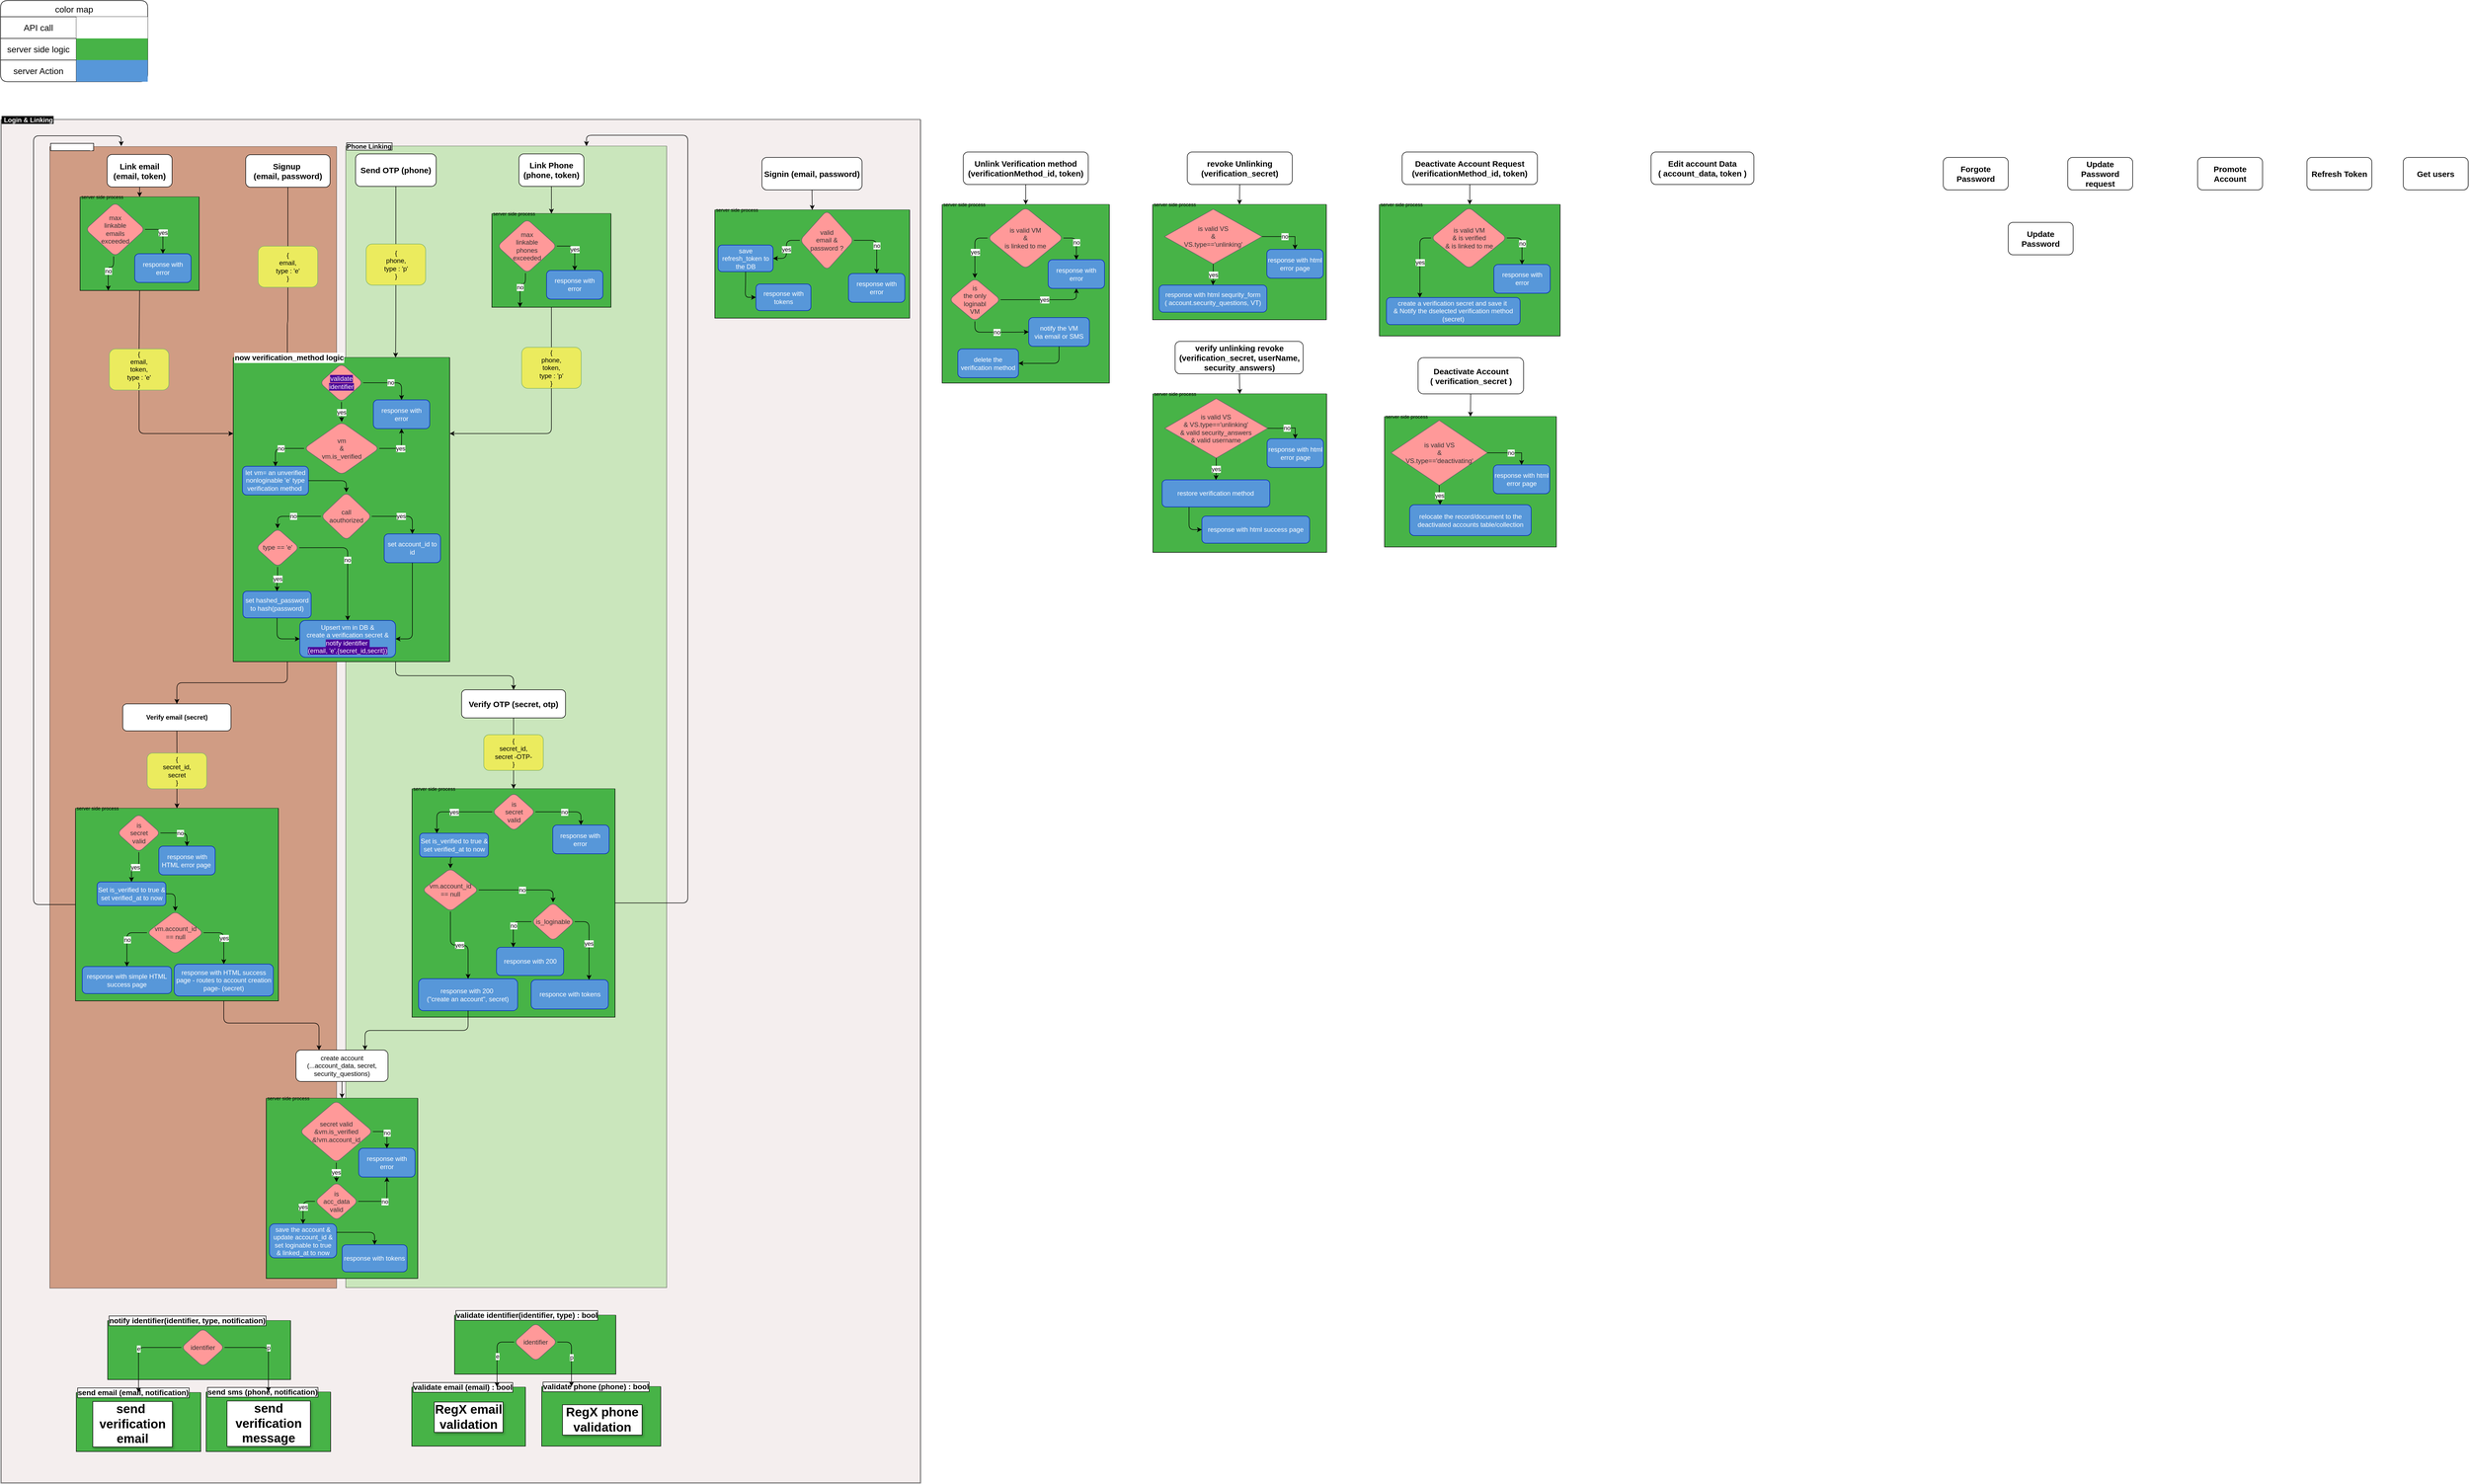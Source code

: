 <mxfile pages="2">
    <diagram name="Page-1" id="pteTAIGlAc0p7t94jHmJ">
        <mxGraphModel dx="1055" dy="593" grid="1" gridSize="10" guides="1" tooltips="1" connect="1" arrows="1" fold="1" page="1" pageScale="1" pageWidth="827" pageHeight="1169" math="0" shadow="0">
            <root>
                <mxCell id="0"/>
                <mxCell id="1" parent="0"/>
                <mxCell id="v1ZU1jeRRtBtOZHkuNUI-102" value=" Login &amp; Linking" style="swimlane;startSize=0;align=left;swimlaneFillColor=#e9dddd;opacity=50;perimeterSpacing=1;fontColor=#FFFFFF;fontStyle=1;strokeWidth=2;fillStyle=solid;fillColor=#FFFFFF;labelBackgroundColor=#000000;labelBorderColor=default;rounded=1;" parent="1" vertex="1">
                    <mxGeometry x="11" y="230" width="1699" height="2520" as="geometry"/>
                </mxCell>
                <mxCell id="v1ZU1jeRRtBtOZHkuNUI-1" value="" style="group;rounded=1;" parent="v1ZU1jeRRtBtOZHkuNUI-102" vertex="1" connectable="0">
                    <mxGeometry x="759" y="2210" width="460" height="242" as="geometry"/>
                </mxCell>
                <mxCell id="6JdxFMKGJGce-00UMF8G-4" value="validate phone (phone) : bool" style="swimlane;startSize=0;swimlaneFillColor=#47B347;fontStyle=1;align=left;fontSize=14;labelBackgroundColor=#FFFFFF;labelBorderColor=#000000;whiteSpace=wrap;fontColor=#000000;rounded=1;" parent="v1ZU1jeRRtBtOZHkuNUI-1" vertex="1">
                    <mxGeometry x="240" y="132" width="220" height="110" as="geometry"/>
                </mxCell>
                <mxCell id="mAUX-7upIq6EtIR3mSXo-9" value="RegX phone validation" style="text;html=1;align=center;verticalAlign=middle;whiteSpace=wrap;rounded=1;labelBackgroundColor=default;labelBorderColor=default;textShadow=1;fontSize=23;fontStyle=1;" parent="6JdxFMKGJGce-00UMF8G-4" vertex="1">
                    <mxGeometry x="37" y="30.56" width="150" height="60" as="geometry"/>
                </mxCell>
                <mxCell id="mAUX-7upIq6EtIR3mSXo-5" value="validate email (email) : bool" style="swimlane;startSize=0;swimlaneFillColor=#47B347;fontStyle=1;align=left;fontSize=14;labelBackgroundColor=#FFFFFF;labelBorderColor=#000000;whiteSpace=wrap;fontColor=#000000;rounded=1;" parent="v1ZU1jeRRtBtOZHkuNUI-1" vertex="1">
                    <mxGeometry y="133" width="210" height="109" as="geometry"/>
                </mxCell>
                <mxCell id="mAUX-7upIq6EtIR3mSXo-8" value="RegX email validation" style="text;html=1;align=center;verticalAlign=middle;whiteSpace=wrap;rounded=1;labelBackgroundColor=default;labelBorderColor=default;textShadow=1;fontSize=23;fontStyle=1;" parent="mAUX-7upIq6EtIR3mSXo-5" vertex="1">
                    <mxGeometry x="40" y="25" width="130" height="60" as="geometry"/>
                </mxCell>
                <mxCell id="mAUX-7upIq6EtIR3mSXo-10" value="validate identifier(identifier, type) : bool" style="swimlane;startSize=0;swimlaneFillColor=#47B347;fontStyle=1;align=left;fontSize=14;labelBackgroundColor=#FFFFFF;labelBorderColor=#000000;whiteSpace=wrap;fontColor=#000000;rounded=1;" parent="v1ZU1jeRRtBtOZHkuNUI-1" vertex="1">
                    <mxGeometry x="79" width="298" height="109" as="geometry"/>
                </mxCell>
                <mxCell id="mAUX-7upIq6EtIR3mSXo-11" value="identifier" style="rhombus;whiteSpace=wrap;html=1;fillColor=#FF9999;fontColor=#333333;strokeColor=#666666;rounded=1;" parent="mAUX-7upIq6EtIR3mSXo-10" vertex="1">
                    <mxGeometry x="110" y="14.0" width="80" height="71.29" as="geometry"/>
                </mxCell>
                <mxCell id="mAUX-7upIq6EtIR3mSXo-13" value="e" style="edgeStyle=orthogonalEdgeStyle;rounded=1;orthogonalLoop=1;jettySize=auto;html=1;exitX=0;exitY=0.5;exitDx=0;exitDy=0;entryX=0.75;entryY=0;entryDx=0;entryDy=0;" parent="v1ZU1jeRRtBtOZHkuNUI-1" source="mAUX-7upIq6EtIR3mSXo-11" target="mAUX-7upIq6EtIR3mSXo-5" edge="1">
                    <mxGeometry relative="1" as="geometry">
                        <mxPoint x="175.04" y="-93.3" as="targetPoint"/>
                    </mxGeometry>
                </mxCell>
                <mxCell id="mAUX-7upIq6EtIR3mSXo-12" value="p" style="edgeStyle=orthogonalEdgeStyle;rounded=1;orthogonalLoop=1;jettySize=auto;html=1;exitX=1;exitY=0.5;exitDx=0;exitDy=0;entryX=0.25;entryY=0;entryDx=0;entryDy=0;" parent="v1ZU1jeRRtBtOZHkuNUI-1" source="mAUX-7upIq6EtIR3mSXo-11" target="6JdxFMKGJGce-00UMF8G-4" edge="1">
                    <mxGeometry relative="1" as="geometry">
                        <mxPoint x="297.04" y="7.7" as="targetPoint"/>
                    </mxGeometry>
                </mxCell>
                <mxCell id="v1ZU1jeRRtBtOZHkuNUI-16" value="" style="group;rounded=1;" parent="v1ZU1jeRRtBtOZHkuNUI-102" vertex="1" connectable="0">
                    <mxGeometry x="139" y="2220" width="480" height="242" as="geometry"/>
                </mxCell>
                <mxCell id="v1ZU1jeRRtBtOZHkuNUI-17" value="send sms (phone, notification)" style="swimlane;startSize=0;swimlaneFillColor=#47B347;fontStyle=1;align=left;fontSize=14;labelBackgroundColor=#FFFFFF;labelBorderColor=#000000;whiteSpace=wrap;fontColor=#000000;rounded=1;" parent="v1ZU1jeRRtBtOZHkuNUI-16" vertex="1">
                    <mxGeometry x="240" y="132" width="230" height="110" as="geometry"/>
                </mxCell>
                <mxCell id="v1ZU1jeRRtBtOZHkuNUI-18" value="send verification message" style="text;html=1;align=center;verticalAlign=middle;whiteSpace=wrap;rounded=1;labelBackgroundColor=default;labelBorderColor=default;textShadow=1;fontSize=23;fontStyle=1;" parent="v1ZU1jeRRtBtOZHkuNUI-17" vertex="1">
                    <mxGeometry x="37" y="12.56" width="157" height="90" as="geometry"/>
                </mxCell>
                <mxCell id="v1ZU1jeRRtBtOZHkuNUI-19" value="send email (email, notification)" style="swimlane;startSize=0;swimlaneFillColor=#47B347;fontStyle=1;align=left;fontSize=14;labelBackgroundColor=#FFFFFF;labelBorderColor=#000000;whiteSpace=wrap;fontColor=#000000;rounded=1;" parent="v1ZU1jeRRtBtOZHkuNUI-16" vertex="1">
                    <mxGeometry y="133" width="230" height="109" as="geometry"/>
                </mxCell>
                <mxCell id="v1ZU1jeRRtBtOZHkuNUI-20" value="send&amp;nbsp; verification&lt;div&gt;email&lt;/div&gt;" style="text;html=1;align=center;verticalAlign=middle;whiteSpace=wrap;rounded=1;labelBackgroundColor=default;labelBorderColor=default;textShadow=1;fontSize=23;fontStyle=1;" parent="v1ZU1jeRRtBtOZHkuNUI-19" vertex="1">
                    <mxGeometry x="29" y="18" width="150" height="80" as="geometry"/>
                </mxCell>
                <mxCell id="v1ZU1jeRRtBtOZHkuNUI-21" value="notify identifier(identifier, type, notification)" style="swimlane;startSize=0;swimlaneFillColor=#47B347;fontStyle=1;align=left;fontSize=14;labelBackgroundColor=#FFFFFF;labelBorderColor=#000000;whiteSpace=wrap;fontColor=#000000;rounded=1;" parent="v1ZU1jeRRtBtOZHkuNUI-16" vertex="1">
                    <mxGeometry x="58" width="338" height="109" as="geometry"/>
                </mxCell>
                <mxCell id="v1ZU1jeRRtBtOZHkuNUI-22" value="identifier" style="rhombus;whiteSpace=wrap;html=1;fillColor=#FF9999;fontColor=#333333;strokeColor=#666666;rounded=1;" parent="v1ZU1jeRRtBtOZHkuNUI-21" vertex="1">
                    <mxGeometry x="136" y="14.0" width="80" height="71.29" as="geometry"/>
                </mxCell>
                <mxCell id="v1ZU1jeRRtBtOZHkuNUI-23" value="e" style="edgeStyle=orthogonalEdgeStyle;rounded=1;orthogonalLoop=1;jettySize=auto;html=1;exitX=0;exitY=0.5;exitDx=0;exitDy=0;entryX=0.5;entryY=0;entryDx=0;entryDy=0;" parent="v1ZU1jeRRtBtOZHkuNUI-16" source="v1ZU1jeRRtBtOZHkuNUI-22" target="v1ZU1jeRRtBtOZHkuNUI-19" edge="1">
                    <mxGeometry relative="1" as="geometry">
                        <mxPoint x="175.04" y="-93.3" as="targetPoint"/>
                    </mxGeometry>
                </mxCell>
                <mxCell id="v1ZU1jeRRtBtOZHkuNUI-24" value="p" style="edgeStyle=orthogonalEdgeStyle;rounded=1;orthogonalLoop=1;jettySize=auto;html=1;exitX=1;exitY=0.5;exitDx=0;exitDy=0;" parent="v1ZU1jeRRtBtOZHkuNUI-16" source="v1ZU1jeRRtBtOZHkuNUI-22" target="v1ZU1jeRRtBtOZHkuNUI-17" edge="1">
                    <mxGeometry relative="1" as="geometry">
                        <mxPoint x="297.04" y="7.7" as="targetPoint"/>
                    </mxGeometry>
                </mxCell>
                <mxCell id="v1ZU1jeRRtBtOZHkuNUI-87" style="edgeStyle=orthogonalEdgeStyle;rounded=1;orthogonalLoop=1;jettySize=auto;html=1;entryX=0.5;entryY=0;entryDx=0;entryDy=0;" parent="v1ZU1jeRRtBtOZHkuNUI-102" source="v1ZU1jeRRtBtOZHkuNUI-88" target="v1ZU1jeRRtBtOZHkuNUI-89" edge="1">
                    <mxGeometry relative="1" as="geometry"/>
                </mxCell>
                <mxCell id="9fSp8sO44n7Tz8PfT3hy-3" value="Email Linking" style="swimlane;startSize=0;align=left;fillColor=none;fontColor=#FFFFFF;strokeColor=#000000;gradientColor=none;swimlaneFillColor=#AD4D1D;strokeWidth=1;perimeterSpacing=1;opacity=50;labelBackgroundColor=default;labelBorderColor=default;container=0;rounded=1;" parent="v1ZU1jeRRtBtOZHkuNUI-102" vertex="1">
                    <mxGeometry x="90" y="50" width="530" height="2110" as="geometry"/>
                </mxCell>
                <mxCell id="v1ZU1jeRRtBtOZHkuNUI-25" value="Phone Linking" style="swimlane;startSize=0;align=left;labelBackgroundColor=default;fillColor=#ffffff;gradientColor=none;swimlaneFillColor=#a1df8b;opacity=50;fillStyle=solid;labelBorderColor=default;rounded=1;" parent="v1ZU1jeRRtBtOZHkuNUI-102" vertex="1">
                    <mxGeometry x="637" y="49" width="593" height="2110" as="geometry"/>
                </mxCell>
                <mxCell id="6JdxFMKGJGce-00UMF8G-3" value="Send OTP (phone)" style="rounded=1;whiteSpace=wrap;html=1;fontStyle=1;fontSize=15;" parent="v1ZU1jeRRtBtOZHkuNUI-25" vertex="1">
                    <mxGeometry x="18" y="14.45" width="149" height="60" as="geometry"/>
                </mxCell>
                <mxCell id="6JdxFMKGJGce-00UMF8G-13" value="Link Phone (phone, token)" style="rounded=1;whiteSpace=wrap;html=1;fontStyle=1;fontSize=15;" parent="v1ZU1jeRRtBtOZHkuNUI-25" vertex="1">
                    <mxGeometry x="320" y="14.45" width="120" height="60" as="geometry"/>
                </mxCell>
                <mxCell id="6JdxFMKGJGce-00UMF8G-7" value="server side process" style="swimlane;startSize=0;swimlaneFillColor=#47B347;fontStyle=0;align=left;fontSize=9;rounded=1;" parent="v1ZU1jeRRtBtOZHkuNUI-25" vertex="1">
                    <mxGeometry x="270" y="124.86" width="220" height="173" as="geometry"/>
                </mxCell>
                <mxCell id="6JdxFMKGJGce-00UMF8G-8" value="max&lt;div&gt;linkable&lt;/div&gt;&lt;div&gt;phones&lt;/div&gt;&lt;div&gt;exceeded&lt;/div&gt;" style="rhombus;whiteSpace=wrap;html=1;fillColor=#FF9999;fontColor=#333333;strokeColor=#666666;rounded=1;" parent="6JdxFMKGJGce-00UMF8G-7" vertex="1">
                    <mxGeometry x="10" y="10" width="110" height="100" as="geometry"/>
                </mxCell>
                <mxCell id="6JdxFMKGJGce-00UMF8G-9" value="yes" style="edgeStyle=orthogonalEdgeStyle;rounded=1;orthogonalLoop=1;jettySize=auto;html=1;entryX=0.5;entryY=0;entryDx=0;entryDy=0;exitX=1;exitY=0.5;exitDx=0;exitDy=0;" parent="6JdxFMKGJGce-00UMF8G-7" source="6JdxFMKGJGce-00UMF8G-8" target="6JdxFMKGJGce-00UMF8G-10" edge="1">
                    <mxGeometry relative="1" as="geometry">
                        <mxPoint x="182.04" y="101.7" as="targetPoint"/>
                    </mxGeometry>
                </mxCell>
                <mxCell id="6JdxFMKGJGce-00UMF8G-10" value="response with error" style="rounded=1;whiteSpace=wrap;html=1;fillColor=#5797D9;fontColor=#ffffff;strokeColor=#001DBC;" parent="6JdxFMKGJGce-00UMF8G-7" vertex="1">
                    <mxGeometry x="101" y="105" width="104.07" height="53.12" as="geometry"/>
                </mxCell>
                <mxCell id="6JdxFMKGJGce-00UMF8G-11" value="no" style="edgeStyle=orthogonalEdgeStyle;rounded=1;orthogonalLoop=1;jettySize=auto;html=1;entryX=0.25;entryY=1;entryDx=0;entryDy=0;" parent="6JdxFMKGJGce-00UMF8G-7" edge="1">
                    <mxGeometry relative="1" as="geometry">
                        <mxPoint x="52" y="173" as="targetPoint"/>
                        <mxPoint x="62" y="110.0" as="sourcePoint"/>
                        <Array as="points">
                            <mxPoint x="62" y="130"/>
                            <mxPoint x="52" y="130"/>
                        </Array>
                    </mxGeometry>
                </mxCell>
                <mxCell id="mAUX-7upIq6EtIR3mSXo-4" style="edgeStyle=orthogonalEdgeStyle;rounded=1;orthogonalLoop=1;jettySize=auto;html=1;" parent="v1ZU1jeRRtBtOZHkuNUI-25" source="6JdxFMKGJGce-00UMF8G-13" target="6JdxFMKGJGce-00UMF8G-7" edge="1">
                    <mxGeometry relative="1" as="geometry"/>
                </mxCell>
                <mxCell id="v1ZU1jeRRtBtOZHkuNUI-76" value="" style="group;rounded=1;" parent="v1ZU1jeRRtBtOZHkuNUI-25" vertex="1" connectable="0">
                    <mxGeometry x="325" y="307.86" width="110" height="170" as="geometry"/>
                </mxCell>
                <mxCell id="v1ZU1jeRRtBtOZHkuNUI-79" value="&lt;font color=&quot;#000000&quot;&gt;{&lt;/font&gt;&lt;div&gt;&lt;font color=&quot;#000000&quot;&gt;phone,&lt;br&gt;&lt;/font&gt;&lt;div&gt;&lt;font color=&quot;#000000&quot;&gt;token,&lt;br&gt;&lt;/font&gt;&lt;div&gt;&lt;font color=&quot;#000000&quot;&gt;type : 'p'&lt;/font&gt;&lt;/div&gt;&lt;div&gt;&lt;font color=&quot;#000000&quot;&gt;}&lt;/font&gt;&lt;/div&gt;&lt;/div&gt;&lt;/div&gt;" style="html=1;whiteSpace=wrap;fillColor=#EBEB5E;strokeColor=#82b366;rounded=1;" parent="v1ZU1jeRRtBtOZHkuNUI-76" vertex="1">
                    <mxGeometry y="64" width="110" height="76" as="geometry"/>
                </mxCell>
                <mxCell id="v1ZU1jeRRtBtOZHkuNUI-78" value="" style="endArrow=none;html=1;rounded=1;entryX=0.5;entryY=0;entryDx=0;entryDy=0;exitX=0.5;exitY=1;exitDx=0;exitDy=0;" parent="v1ZU1jeRRtBtOZHkuNUI-25" source="6JdxFMKGJGce-00UMF8G-7" target="v1ZU1jeRRtBtOZHkuNUI-79" edge="1">
                    <mxGeometry width="50" height="50" relative="1" as="geometry">
                        <mxPoint x="380" y="307.86" as="sourcePoint"/>
                        <mxPoint x="951" y="437.86" as="targetPoint"/>
                        <Array as="points"/>
                    </mxGeometry>
                </mxCell>
                <mxCell id="v1ZU1jeRRtBtOZHkuNUI-82" value="" style="group;rounded=1;" parent="v1ZU1jeRRtBtOZHkuNUI-25" vertex="1" connectable="0">
                    <mxGeometry x="37.5" y="117" width="110" height="170" as="geometry"/>
                </mxCell>
                <mxCell id="v1ZU1jeRRtBtOZHkuNUI-85" value="{&lt;div&gt;phone,&lt;div&gt;&lt;div&gt;type : 'p'&lt;/div&gt;&lt;div&gt;}&lt;/div&gt;&lt;/div&gt;&lt;/div&gt;" style="html=1;whiteSpace=wrap;fillColor=#EBEB5E;strokeColor=#82b366;rounded=1;fontColor=#000000;" parent="v1ZU1jeRRtBtOZHkuNUI-82" vertex="1">
                    <mxGeometry y="64" width="110" height="76" as="geometry"/>
                </mxCell>
                <mxCell id="v1ZU1jeRRtBtOZHkuNUI-84" value="" style="endArrow=none;html=1;rounded=1;entryX=0.5;entryY=0;entryDx=0;entryDy=0;exitX=0.5;exitY=1;exitDx=0;exitDy=0;" parent="v1ZU1jeRRtBtOZHkuNUI-25" source="6JdxFMKGJGce-00UMF8G-3" target="v1ZU1jeRRtBtOZHkuNUI-85" edge="1">
                    <mxGeometry width="50" height="50" relative="1" as="geometry">
                        <mxPoint x="92.5" y="117" as="sourcePoint"/>
                        <mxPoint x="663.5" y="247" as="targetPoint"/>
                        <Array as="points"/>
                    </mxGeometry>
                </mxCell>
                <mxCell id="6JdxFMKGJGce-00UMF8G-5" value="Verify OTP (secret, otp)" style="rounded=1;whiteSpace=wrap;html=1;fontStyle=1;fontSize=15;" parent="v1ZU1jeRRtBtOZHkuNUI-25" vertex="1">
                    <mxGeometry x="214" y="1005" width="192" height="52" as="geometry"/>
                </mxCell>
                <mxCell id="NCtWmSiecl5yez9ghkOs-5" value="" style="group;rounded=1;" parent="v1ZU1jeRRtBtOZHkuNUI-25" vertex="1" connectable="0">
                    <mxGeometry x="255" y="1024" width="110" height="170" as="geometry"/>
                </mxCell>
                <mxCell id="NCtWmSiecl5yez9ghkOs-7" value="{&lt;div&gt;secret_id,&lt;/div&gt;&lt;div&gt;secret -OTP-&lt;/div&gt;&lt;div&gt;}&lt;/div&gt;" style="html=1;whiteSpace=wrap;fillColor=#EBEB5E;strokeColor=#82b366;rounded=1;fontColor=#000000;" parent="NCtWmSiecl5yez9ghkOs-5" vertex="1">
                    <mxGeometry y="64" width="110" height="66" as="geometry"/>
                </mxCell>
                <mxCell id="NCtWmSiecl5yez9ghkOs-59" style="edgeStyle=orthogonalEdgeStyle;rounded=1;orthogonalLoop=1;jettySize=auto;html=1;entryX=0.75;entryY=0;entryDx=0;entryDy=0;exitX=1;exitY=0.5;exitDx=0;exitDy=0;" parent="v1ZU1jeRRtBtOZHkuNUI-25" source="NCtWmSiecl5yez9ghkOs-39" target="v1ZU1jeRRtBtOZHkuNUI-25" edge="1">
                    <mxGeometry relative="1" as="geometry">
                        <Array as="points">
                            <mxPoint x="632" y="1399"/>
                            <mxPoint x="632" y="-20"/>
                            <mxPoint x="445" y="-20"/>
                        </Array>
                    </mxGeometry>
                </mxCell>
                <mxCell id="NCtWmSiecl5yez9ghkOs-39" value="server side process" style="swimlane;startSize=0;swimlaneFillColor=#47B347;fontStyle=0;align=left;fontSize=9;rounded=1;" parent="v1ZU1jeRRtBtOZHkuNUI-25" vertex="1">
                    <mxGeometry x="122.5" y="1188" width="375" height="422" as="geometry"/>
                </mxCell>
                <mxCell id="NCtWmSiecl5yez9ghkOs-40" value="is&lt;br&gt;secret&lt;br&gt;valid" style="rhombus;whiteSpace=wrap;html=1;fillColor=#FF9999;fontColor=#333333;strokeColor=#666666;rounded=1;" parent="NCtWmSiecl5yez9ghkOs-39" vertex="1">
                    <mxGeometry x="148.0" y="7" width="80" height="71.29" as="geometry"/>
                </mxCell>
                <mxCell id="NCtWmSiecl5yez9ghkOs-41" value="no" style="edgeStyle=orthogonalEdgeStyle;rounded=1;orthogonalLoop=1;jettySize=auto;html=1;entryX=0.5;entryY=0;entryDx=0;entryDy=0;exitX=1;exitY=0.5;exitDx=0;exitDy=0;" parent="NCtWmSiecl5yez9ghkOs-39" source="NCtWmSiecl5yez9ghkOs-40" target="NCtWmSiecl5yez9ghkOs-43" edge="1">
                    <mxGeometry relative="1" as="geometry">
                        <mxPoint x="182.04" y="88.7" as="targetPoint"/>
                    </mxGeometry>
                </mxCell>
                <mxCell id="NCtWmSiecl5yez9ghkOs-42" value="yes" style="edgeStyle=orthogonalEdgeStyle;rounded=1;orthogonalLoop=1;jettySize=auto;html=1;entryX=0.25;entryY=0;entryDx=0;entryDy=0;exitX=0;exitY=0.5;exitDx=0;exitDy=0;" parent="NCtWmSiecl5yez9ghkOs-39" source="NCtWmSiecl5yez9ghkOs-40" target="NCtWmSiecl5yez9ghkOs-45" edge="1">
                    <mxGeometry relative="1" as="geometry">
                        <mxPoint x="90.04" y="127.7" as="targetPoint"/>
                    </mxGeometry>
                </mxCell>
                <mxCell id="NCtWmSiecl5yez9ghkOs-43" value="response with&amp;nbsp; error&amp;nbsp;" style="rounded=1;whiteSpace=wrap;html=1;fillColor=#5797D9;fontColor=#ffffff;strokeColor=#001DBC;" parent="NCtWmSiecl5yez9ghkOs-39" vertex="1">
                    <mxGeometry x="260.0" y="67" width="104.07" height="53.12" as="geometry"/>
                </mxCell>
                <mxCell id="NCtWmSiecl5yez9ghkOs-44" style="edgeStyle=orthogonalEdgeStyle;rounded=1;orthogonalLoop=1;jettySize=auto;html=1;entryX=0.5;entryY=0;entryDx=0;entryDy=0;exitX=0.5;exitY=1;exitDx=0;exitDy=0;" parent="NCtWmSiecl5yez9ghkOs-39" source="NCtWmSiecl5yez9ghkOs-45" target="NCtWmSiecl5yez9ghkOs-47" edge="1">
                    <mxGeometry relative="1" as="geometry"/>
                </mxCell>
                <mxCell id="NCtWmSiecl5yez9ghkOs-45" value="Set is_verified to true &amp;amp; set verified_at to now" style="rounded=1;whiteSpace=wrap;html=1;fillColor=#5797D9;fontColor=#ffffff;strokeColor=#001DBC;" parent="NCtWmSiecl5yez9ghkOs-39" vertex="1">
                    <mxGeometry x="14" y="82.12" width="127" height="43.88" as="geometry"/>
                </mxCell>
                <mxCell id="NCtWmSiecl5yez9ghkOs-46" value="response with 200&amp;nbsp;&lt;div&gt;(&quot;create an account&quot;, secret)&lt;/div&gt;" style="rounded=1;whiteSpace=wrap;html=1;fillColor=#5797D9;fontColor=#ffffff;strokeColor=#001DBC;" parent="NCtWmSiecl5yez9ghkOs-39" vertex="1">
                    <mxGeometry x="11.96" y="351.17" width="183.07" height="59" as="geometry"/>
                </mxCell>
                <mxCell id="NCtWmSiecl5yez9ghkOs-47" value="vm.account_id&lt;br&gt;== null" style="rhombus;whiteSpace=wrap;html=1;fillColor=#FF9999;fontColor=#333333;strokeColor=#666666;rounded=1;" parent="NCtWmSiecl5yez9ghkOs-39" vertex="1">
                    <mxGeometry x="18.5" y="147" width="104.73" height="80" as="geometry"/>
                </mxCell>
                <mxCell id="NCtWmSiecl5yez9ghkOs-48" value="no" style="edgeStyle=orthogonalEdgeStyle;rounded=1;orthogonalLoop=1;jettySize=auto;html=1;exitX=1;exitY=0.5;exitDx=0;exitDy=0;entryX=0.5;entryY=0;entryDx=0;entryDy=0;" parent="NCtWmSiecl5yez9ghkOs-39" source="NCtWmSiecl5yez9ghkOs-47" target="NCtWmSiecl5yez9ghkOs-52" edge="1">
                    <mxGeometry relative="1" as="geometry">
                        <mxPoint x="197.31" y="251.7" as="targetPoint"/>
                    </mxGeometry>
                </mxCell>
                <mxCell id="NCtWmSiecl5yez9ghkOs-49" value="yes" style="edgeStyle=orthogonalEdgeStyle;rounded=1;orthogonalLoop=1;jettySize=auto;html=1;entryX=0.5;entryY=0;entryDx=0;entryDy=0;exitX=0.5;exitY=1;exitDx=0;exitDy=0;" parent="NCtWmSiecl5yez9ghkOs-39" source="NCtWmSiecl5yez9ghkOs-47" target="NCtWmSiecl5yez9ghkOs-46" edge="1">
                    <mxGeometry relative="1" as="geometry">
                        <mxPoint x="105.31" y="290.7" as="targetPoint"/>
                    </mxGeometry>
                </mxCell>
                <mxCell id="NCtWmSiecl5yez9ghkOs-50" value="response with 200" style="rounded=1;whiteSpace=wrap;html=1;fillColor=#5797D9;fontColor=#ffffff;strokeColor=#001DBC;" parent="NCtWmSiecl5yez9ghkOs-39" vertex="1">
                    <mxGeometry x="156" y="293" width="124" height="52" as="geometry"/>
                </mxCell>
                <mxCell id="NCtWmSiecl5yez9ghkOs-52" value="is_loginable" style="rhombus;whiteSpace=wrap;html=1;fillColor=#FF9999;fontColor=#333333;strokeColor=#666666;rounded=1;" parent="NCtWmSiecl5yez9ghkOs-39" vertex="1">
                    <mxGeometry x="220.5" y="210" width="80" height="71.29" as="geometry"/>
                </mxCell>
                <mxCell id="NCtWmSiecl5yez9ghkOs-53" value="no" style="edgeStyle=orthogonalEdgeStyle;rounded=1;orthogonalLoop=1;jettySize=auto;html=1;entryX=0.25;entryY=0;entryDx=0;entryDy=0;exitX=0;exitY=0.5;exitDx=0;exitDy=0;" parent="NCtWmSiecl5yez9ghkOs-39" source="NCtWmSiecl5yez9ghkOs-52" target="NCtWmSiecl5yez9ghkOs-50" edge="1">
                    <mxGeometry relative="1" as="geometry">
                        <mxPoint x="132.54" y="207.7" as="targetPoint"/>
                    </mxGeometry>
                </mxCell>
                <mxCell id="NCtWmSiecl5yez9ghkOs-55" value="responce with tokens" style="rounded=1;whiteSpace=wrap;html=1;fillColor=#5797D9;fontColor=#ffffff;strokeColor=#001DBC;" parent="NCtWmSiecl5yez9ghkOs-39" vertex="1">
                    <mxGeometry x="220" y="353" width="142.6" height="54" as="geometry"/>
                </mxCell>
                <mxCell id="NCtWmSiecl5yez9ghkOs-54" value="yes" style="edgeStyle=orthogonalEdgeStyle;rounded=1;orthogonalLoop=1;jettySize=auto;html=1;exitX=1;exitY=0.5;exitDx=0;exitDy=0;entryX=0.75;entryY=0;entryDx=0;entryDy=0;" parent="NCtWmSiecl5yez9ghkOs-39" source="NCtWmSiecl5yez9ghkOs-52" target="NCtWmSiecl5yez9ghkOs-55" edge="1">
                    <mxGeometry relative="1" as="geometry">
                        <mxPoint x="40.54" y="246.7" as="targetPoint"/>
                    </mxGeometry>
                </mxCell>
                <mxCell id="NCtWmSiecl5yez9ghkOs-8" value="" style="endArrow=none;html=1;rounded=1;entryX=0.5;entryY=0;entryDx=0;entryDy=0;exitX=0.5;exitY=1;exitDx=0;exitDy=0;" parent="v1ZU1jeRRtBtOZHkuNUI-25" source="6JdxFMKGJGce-00UMF8G-5" target="NCtWmSiecl5yez9ghkOs-7" edge="1">
                    <mxGeometry width="50" height="50" relative="1" as="geometry">
                        <mxPoint x="312" y="1140" as="sourcePoint"/>
                        <mxPoint x="883" y="1270" as="targetPoint"/>
                        <Array as="points"/>
                    </mxGeometry>
                </mxCell>
                <mxCell id="NCtWmSiecl5yez9ghkOs-6" style="edgeStyle=orthogonalEdgeStyle;rounded=1;orthogonalLoop=1;jettySize=auto;html=1;entryX=0.5;entryY=0;entryDx=0;entryDy=0;" parent="v1ZU1jeRRtBtOZHkuNUI-25" source="NCtWmSiecl5yez9ghkOs-7" target="NCtWmSiecl5yez9ghkOs-39" edge="1">
                    <mxGeometry relative="1" as="geometry">
                        <mxPoint x="312" y="1310" as="targetPoint"/>
                    </mxGeometry>
                </mxCell>
                <mxCell id="v1ZU1jeRRtBtOZHkuNUI-68" style="edgeStyle=orthogonalEdgeStyle;rounded=1;orthogonalLoop=1;jettySize=auto;html=1;entryX=0;entryY=0.25;entryDx=0;entryDy=0;exitX=0.5;exitY=1;exitDx=0;exitDy=0;" parent="v1ZU1jeRRtBtOZHkuNUI-102" source="v1ZU1jeRRtBtOZHkuNUI-70" target="v1ZU1jeRRtBtOZHkuNUI-27" edge="1">
                    <mxGeometry relative="1" as="geometry">
                        <mxPoint x="429" y="586.5" as="targetPoint"/>
                    </mxGeometry>
                </mxCell>
                <mxCell id="v1ZU1jeRRtBtOZHkuNUI-75" style="edgeStyle=orthogonalEdgeStyle;rounded=1;orthogonalLoop=1;jettySize=auto;html=1;entryX=0.25;entryY=0;entryDx=0;entryDy=0;" parent="v1ZU1jeRRtBtOZHkuNUI-102" source="v1ZU1jeRRtBtOZHkuNUI-74" target="v1ZU1jeRRtBtOZHkuNUI-27" edge="1">
                    <mxGeometry relative="1" as="geometry">
                        <mxPoint x="529" y="446" as="targetPoint"/>
                    </mxGeometry>
                </mxCell>
                <mxCell id="v1ZU1jeRRtBtOZHkuNUI-83" style="edgeStyle=orthogonalEdgeStyle;rounded=1;orthogonalLoop=1;jettySize=auto;html=1;entryX=0.75;entryY=0;entryDx=0;entryDy=0;" parent="v1ZU1jeRRtBtOZHkuNUI-102" source="v1ZU1jeRRtBtOZHkuNUI-85" target="v1ZU1jeRRtBtOZHkuNUI-27" edge="1">
                    <mxGeometry relative="1" as="geometry">
                        <mxPoint x="2339" y="256" as="targetPoint"/>
                    </mxGeometry>
                </mxCell>
                <mxCell id="v1ZU1jeRRtBtOZHkuNUI-77" style="edgeStyle=orthogonalEdgeStyle;rounded=1;orthogonalLoop=1;jettySize=auto;html=1;entryX=1;entryY=0.25;entryDx=0;entryDy=0;exitX=0.5;exitY=1;exitDx=0;exitDy=0;" parent="v1ZU1jeRRtBtOZHkuNUI-102" source="v1ZU1jeRRtBtOZHkuNUI-79" target="v1ZU1jeRRtBtOZHkuNUI-27" edge="1">
                    <mxGeometry relative="1" as="geometry">
                        <mxPoint x="2439" y="396.5" as="targetPoint"/>
                    </mxGeometry>
                </mxCell>
                <mxCell id="v1ZU1jeRRtBtOZHkuNUI-88" value="create account &lt;br&gt;(...account_data, secret, security_questions)" style="rounded=1;whiteSpace=wrap;html=1;" parent="v1ZU1jeRRtBtOZHkuNUI-102" vertex="1">
                    <mxGeometry x="545" y="1720" width="170" height="58" as="geometry"/>
                </mxCell>
                <mxCell id="v1ZU1jeRRtBtOZHkuNUI-89" value="server side process" style="swimlane;startSize=0;swimlaneFillColor=#47B347;fontStyle=0;align=left;fontSize=9;rounded=1;" parent="v1ZU1jeRRtBtOZHkuNUI-102" vertex="1">
                    <mxGeometry x="490" y="1809" width="280" height="333" as="geometry"/>
                </mxCell>
                <mxCell id="v1ZU1jeRRtBtOZHkuNUI-90" value="response with error" style="rounded=1;whiteSpace=wrap;html=1;fillColor=#5797D9;fontColor=#ffffff;strokeColor=#001DBC;" parent="v1ZU1jeRRtBtOZHkuNUI-89" vertex="1">
                    <mxGeometry x="170.93" y="92.53" width="104.07" height="53.12" as="geometry"/>
                </mxCell>
                <mxCell id="v1ZU1jeRRtBtOZHkuNUI-91" value="is &lt;br&gt;acc_data&lt;br&gt;valid" style="rhombus;whiteSpace=wrap;html=1;fillColor=#FF9999;fontColor=#333333;strokeColor=#666666;rounded=1;" parent="v1ZU1jeRRtBtOZHkuNUI-89" vertex="1">
                    <mxGeometry x="89.93" y="154.89" width="80" height="71.29" as="geometry"/>
                </mxCell>
                <mxCell id="v1ZU1jeRRtBtOZHkuNUI-92" value="secret valid&lt;br&gt;&amp;amp;vm.is_verified&lt;div&gt;&amp;amp;!vm.account_id&lt;/div&gt;" style="rhombus;whiteSpace=wrap;html=1;fillColor=#FF9999;fontColor=#333333;strokeColor=#666666;rounded=1;" parent="v1ZU1jeRRtBtOZHkuNUI-89" vertex="1">
                    <mxGeometry x="61.93" y="4.18" width="135.07" height="114.82" as="geometry"/>
                </mxCell>
                <mxCell id="v1ZU1jeRRtBtOZHkuNUI-93" value="save the account &amp;amp; update account_id &amp;amp; set loginable to true&lt;div&gt;&amp;amp; linked_at to now&lt;/div&gt;" style="rounded=1;whiteSpace=wrap;html=1;fillColor=#5797D9;fontColor=#ffffff;strokeColor=#001DBC;" parent="v1ZU1jeRRtBtOZHkuNUI-89" vertex="1">
                    <mxGeometry x="5.93" y="232.18" width="124.07" height="62.82" as="geometry"/>
                </mxCell>
                <mxCell id="v1ZU1jeRRtBtOZHkuNUI-94" value="response with tokens" style="rounded=1;whiteSpace=wrap;html=1;fillColor=#5797D9;fontColor=#ffffff;strokeColor=#001DBC;" parent="v1ZU1jeRRtBtOZHkuNUI-89" vertex="1">
                    <mxGeometry x="140.26" y="270.82" width="120" height="50" as="geometry"/>
                </mxCell>
                <mxCell id="v1ZU1jeRRtBtOZHkuNUI-95" value="no" style="edgeStyle=orthogonalEdgeStyle;rounded=1;orthogonalLoop=1;jettySize=auto;html=1;entryX=0.5;entryY=1;entryDx=0;entryDy=0;exitX=1;exitY=0.5;exitDx=0;exitDy=0;" parent="v1ZU1jeRRtBtOZHkuNUI-89" source="v1ZU1jeRRtBtOZHkuNUI-91" target="v1ZU1jeRRtBtOZHkuNUI-90" edge="1">
                    <mxGeometry relative="1" as="geometry"/>
                </mxCell>
                <mxCell id="v1ZU1jeRRtBtOZHkuNUI-96" value="yes" style="edgeStyle=orthogonalEdgeStyle;rounded=1;orthogonalLoop=1;jettySize=auto;html=1;entryX=0.5;entryY=0;entryDx=0;entryDy=0;" parent="v1ZU1jeRRtBtOZHkuNUI-89" source="v1ZU1jeRRtBtOZHkuNUI-92" target="v1ZU1jeRRtBtOZHkuNUI-91" edge="1">
                    <mxGeometry relative="1" as="geometry"/>
                </mxCell>
                <mxCell id="v1ZU1jeRRtBtOZHkuNUI-97" value="no" style="edgeStyle=orthogonalEdgeStyle;rounded=1;orthogonalLoop=1;jettySize=auto;html=1;entryX=0.5;entryY=0;entryDx=0;entryDy=0;exitX=1;exitY=0.5;exitDx=0;exitDy=0;" parent="v1ZU1jeRRtBtOZHkuNUI-89" source="v1ZU1jeRRtBtOZHkuNUI-92" target="v1ZU1jeRRtBtOZHkuNUI-90" edge="1">
                    <mxGeometry relative="1" as="geometry"/>
                </mxCell>
                <mxCell id="v1ZU1jeRRtBtOZHkuNUI-98" value="yes" style="edgeStyle=orthogonalEdgeStyle;rounded=1;orthogonalLoop=1;jettySize=auto;html=1;entryX=0.5;entryY=0;entryDx=0;entryDy=0;exitX=0;exitY=0.5;exitDx=0;exitDy=0;fillColor=none;" parent="v1ZU1jeRRtBtOZHkuNUI-89" source="v1ZU1jeRRtBtOZHkuNUI-91" target="v1ZU1jeRRtBtOZHkuNUI-93" edge="1">
                    <mxGeometry relative="1" as="geometry"/>
                </mxCell>
                <mxCell id="v1ZU1jeRRtBtOZHkuNUI-99" style="edgeStyle=orthogonalEdgeStyle;rounded=1;orthogonalLoop=1;jettySize=auto;html=1;entryX=0.5;entryY=0;entryDx=0;entryDy=0;exitX=1;exitY=0.25;exitDx=0;exitDy=0;" parent="v1ZU1jeRRtBtOZHkuNUI-89" source="v1ZU1jeRRtBtOZHkuNUI-93" target="v1ZU1jeRRtBtOZHkuNUI-94" edge="1">
                    <mxGeometry relative="1" as="geometry"/>
                </mxCell>
                <mxCell id="ZFrwRgd-oDH84CEfDE7K-2" style="edgeStyle=orthogonalEdgeStyle;rounded=1;orthogonalLoop=1;jettySize=auto;html=1;entryX=0.5;entryY=0;entryDx=0;entryDy=0;exitX=0.25;exitY=1;exitDx=0;exitDy=0;" parent="v1ZU1jeRRtBtOZHkuNUI-102" source="v1ZU1jeRRtBtOZHkuNUI-27" target="_Lz6I93l5ru_T4zFbFvI-3" edge="1">
                    <mxGeometry relative="1" as="geometry">
                        <mxPoint x="529" y="1008" as="sourcePoint"/>
                    </mxGeometry>
                </mxCell>
                <mxCell id="WjPGS6aV06rKY_8aKDoy-3" style="edgeStyle=orthogonalEdgeStyle;rounded=1;orthogonalLoop=1;jettySize=auto;html=1;entryX=0.25;entryY=0;entryDx=0;entryDy=0;exitX=0.5;exitY=1;exitDx=0;exitDy=0;" parent="v1ZU1jeRRtBtOZHkuNUI-102" source="WjPGS6aV06rKY_8aKDoy-1" target="v1ZU1jeRRtBtOZHkuNUI-88" edge="1">
                    <mxGeometry relative="1" as="geometry"/>
                </mxCell>
                <mxCell id="v1ZU1jeRRtBtOZHkuNUI-108" style="edgeStyle=orthogonalEdgeStyle;rounded=1;orthogonalLoop=1;jettySize=auto;html=1;entryX=0.5;entryY=0;entryDx=0;entryDy=0;exitX=0.75;exitY=1;exitDx=0;exitDy=0;" parent="v1ZU1jeRRtBtOZHkuNUI-102" source="v1ZU1jeRRtBtOZHkuNUI-27" target="6JdxFMKGJGce-00UMF8G-5" edge="1">
                    <mxGeometry relative="1" as="geometry"/>
                </mxCell>
                <mxCell id="NCtWmSiecl5yez9ghkOs-57" style="edgeStyle=orthogonalEdgeStyle;rounded=1;orthogonalLoop=1;jettySize=auto;html=1;entryX=0.75;entryY=0;entryDx=0;entryDy=0;exitX=0.5;exitY=1;exitDx=0;exitDy=0;" parent="v1ZU1jeRRtBtOZHkuNUI-102" source="NCtWmSiecl5yez9ghkOs-46" target="v1ZU1jeRRtBtOZHkuNUI-88" edge="1">
                    <mxGeometry relative="1" as="geometry"/>
                </mxCell>
                <mxCell id="WjPGS6aV06rKY_8aKDoy-7" value="Signin (email, password)" style="rounded=1;whiteSpace=wrap;html=1;fontStyle=1;fontSize=15;" parent="v1ZU1jeRRtBtOZHkuNUI-102" vertex="1">
                    <mxGeometry x="1406" y="70" width="185" height="60" as="geometry"/>
                </mxCell>
                <mxCell id="WjPGS6aV06rKY_8aKDoy-10" value="server side process" style="swimlane;startSize=0;swimlaneFillColor=#47B347;fontStyle=0;align=left;fontSize=9;rounded=1;" parent="v1ZU1jeRRtBtOZHkuNUI-102" vertex="1">
                    <mxGeometry x="1319" y="167" width="360" height="200" as="geometry"/>
                </mxCell>
                <mxCell id="WjPGS6aV06rKY_8aKDoy-12" style="edgeStyle=orthogonalEdgeStyle;rounded=1;orthogonalLoop=1;jettySize=auto;html=1;entryX=0;entryY=0.5;entryDx=0;entryDy=0;" parent="WjPGS6aV06rKY_8aKDoy-10" source="_Lz6I93l5ru_T4zFbFvI-83" target="WjPGS6aV06rKY_8aKDoy-11" edge="1">
                    <mxGeometry relative="1" as="geometry"/>
                </mxCell>
                <mxCell id="_Lz6I93l5ru_T4zFbFvI-83" value="save refresh_token to the DB" style="rounded=1;whiteSpace=wrap;html=1;fillColor=#5797D9;fontColor=#ffffff;strokeColor=#001DBC;" parent="WjPGS6aV06rKY_8aKDoy-10" vertex="1">
                    <mxGeometry x="6" y="65.0" width="101.53" height="49.17" as="geometry"/>
                </mxCell>
                <mxCell id="_Lz6I93l5ru_T4zFbFvI-84" value="yes" style="edgeStyle=orthogonalEdgeStyle;rounded=1;orthogonalLoop=1;jettySize=auto;html=1;entryX=1;entryY=0.5;entryDx=0;entryDy=0;exitX=0;exitY=0.5;exitDx=0;exitDy=0;fillColor=none;" parent="WjPGS6aV06rKY_8aKDoy-10" source="_Lz6I93l5ru_T4zFbFvI-85" target="_Lz6I93l5ru_T4zFbFvI-83" edge="1">
                    <mxGeometry relative="1" as="geometry"/>
                </mxCell>
                <mxCell id="2" value="no" style="edgeStyle=orthogonalEdgeStyle;html=1;entryX=0.5;entryY=0;entryDx=0;entryDy=0;exitX=1;exitY=0.5;exitDx=0;exitDy=0;rounded=1;" parent="WjPGS6aV06rKY_8aKDoy-10" source="_Lz6I93l5ru_T4zFbFvI-85" target="_Lz6I93l5ru_T4zFbFvI-86" edge="1">
                    <mxGeometry relative="1" as="geometry"/>
                </mxCell>
                <mxCell id="_Lz6I93l5ru_T4zFbFvI-85" value="valid&lt;br&gt;email &amp;amp;&lt;br&gt;password ?" style="rhombus;whiteSpace=wrap;html=1;fillColor=#FF9999;fontColor=#333333;strokeColor=#666666;rounded=1;" parent="WjPGS6aV06rKY_8aKDoy-10" vertex="1">
                    <mxGeometry x="157" y="0.92" width="100" height="110.65" as="geometry"/>
                </mxCell>
                <mxCell id="_Lz6I93l5ru_T4zFbFvI-86" value="response with error" style="rounded=1;whiteSpace=wrap;html=1;fillColor=#5797D9;fontColor=#ffffff;strokeColor=#001DBC;" parent="WjPGS6aV06rKY_8aKDoy-10" vertex="1">
                    <mxGeometry x="247" y="117.59" width="104.07" height="53.12" as="geometry"/>
                </mxCell>
                <mxCell id="WjPGS6aV06rKY_8aKDoy-11" value="response with tokens" style="rounded=1;whiteSpace=wrap;html=1;fillColor=#5797D9;fontColor=#ffffff;strokeColor=#001DBC;" parent="WjPGS6aV06rKY_8aKDoy-10" vertex="1">
                    <mxGeometry x="76" y="137" width="101.53" height="49.17" as="geometry"/>
                </mxCell>
                <mxCell id="_Lz6I93l5ru_T4zFbFvI-88" style="edgeStyle=orthogonalEdgeStyle;rounded=1;orthogonalLoop=1;jettySize=auto;html=1;entryX=0.5;entryY=0;entryDx=0;entryDy=0;exitX=0.5;exitY=1;exitDx=0;exitDy=0;" parent="v1ZU1jeRRtBtOZHkuNUI-102" source="WjPGS6aV06rKY_8aKDoy-7" target="WjPGS6aV06rKY_8aKDoy-10" edge="1">
                    <mxGeometry relative="1" as="geometry">
                        <mxPoint x="754" y="79.17" as="sourcePoint"/>
                        <mxPoint x="754" y="120" as="targetPoint"/>
                    </mxGeometry>
                </mxCell>
                <mxCell id="WjPGS6aV06rKY_8aKDoy-6" style="edgeStyle=orthogonalEdgeStyle;rounded=1;orthogonalLoop=1;jettySize=auto;html=1;entryX=0.5;entryY=0;entryDx=0;entryDy=0;" parent="v1ZU1jeRRtBtOZHkuNUI-102" edge="1">
                    <mxGeometry relative="1" as="geometry">
                        <mxPoint x="323.71" y="1632" as="sourcePoint"/>
                    </mxGeometry>
                </mxCell>
                <mxCell id="_Lz6I93l5ru_T4zFbFvI-3" value="Verify email (secret)" style="rounded=1;whiteSpace=wrap;html=1;fontStyle=1;" parent="v1ZU1jeRRtBtOZHkuNUI-102" vertex="1">
                    <mxGeometry x="224.83" y="1080" width="200" height="50" as="geometry"/>
                </mxCell>
                <mxCell id="NCtWmSiecl5yez9ghkOs-37" style="edgeStyle=orthogonalEdgeStyle;rounded=1;orthogonalLoop=1;jettySize=auto;html=1;entryX=0.25;entryY=0;entryDx=0;entryDy=0;exitX=0;exitY=0.5;exitDx=0;exitDy=0;" parent="v1ZU1jeRRtBtOZHkuNUI-102" source="ZFrwRgd-oDH84CEfDE7K-3" target="9fSp8sO44n7Tz8PfT3hy-3" edge="1">
                    <mxGeometry relative="1" as="geometry">
                        <Array as="points">
                            <mxPoint x="60" y="1451"/>
                            <mxPoint x="60" y="30"/>
                            <mxPoint x="222" y="30"/>
                        </Array>
                    </mxGeometry>
                </mxCell>
                <mxCell id="ZFrwRgd-oDH84CEfDE7K-3" value="server side process" style="swimlane;startSize=0;swimlaneFillColor=#47B347;fontStyle=0;align=left;fontSize=9;rounded=1;" parent="v1ZU1jeRRtBtOZHkuNUI-102" vertex="1">
                    <mxGeometry x="137.5" y="1273" width="375" height="356" as="geometry"/>
                </mxCell>
                <mxCell id="ZFrwRgd-oDH84CEfDE7K-4" value="is&lt;br&gt;secret&lt;br&gt;valid" style="rhombus;whiteSpace=wrap;html=1;fillColor=#FF9999;fontColor=#333333;strokeColor=#666666;rounded=1;" parent="ZFrwRgd-oDH84CEfDE7K-3" vertex="1">
                    <mxGeometry x="77.0" y="10" width="80" height="71.29" as="geometry"/>
                </mxCell>
                <mxCell id="ZFrwRgd-oDH84CEfDE7K-5" value="no" style="edgeStyle=orthogonalEdgeStyle;rounded=1;orthogonalLoop=1;jettySize=auto;html=1;entryX=0.5;entryY=0;entryDx=0;entryDy=0;exitX=1;exitY=0.5;exitDx=0;exitDy=0;" parent="ZFrwRgd-oDH84CEfDE7K-3" source="ZFrwRgd-oDH84CEfDE7K-4" target="ZFrwRgd-oDH84CEfDE7K-7" edge="1">
                    <mxGeometry relative="1" as="geometry">
                        <mxPoint x="182.04" y="88.7" as="targetPoint"/>
                    </mxGeometry>
                </mxCell>
                <mxCell id="ZFrwRgd-oDH84CEfDE7K-6" value="yes" style="edgeStyle=orthogonalEdgeStyle;rounded=1;orthogonalLoop=1;jettySize=auto;html=1;entryX=0.5;entryY=0;entryDx=0;entryDy=0;" parent="ZFrwRgd-oDH84CEfDE7K-3" source="ZFrwRgd-oDH84CEfDE7K-4" target="ZFrwRgd-oDH84CEfDE7K-8" edge="1">
                    <mxGeometry relative="1" as="geometry">
                        <mxPoint x="90.04" y="127.7" as="targetPoint"/>
                    </mxGeometry>
                </mxCell>
                <mxCell id="ZFrwRgd-oDH84CEfDE7K-7" value="response with HTML error page&amp;nbsp;" style="rounded=1;whiteSpace=wrap;html=1;fillColor=#5797D9;fontColor=#ffffff;strokeColor=#001DBC;" parent="ZFrwRgd-oDH84CEfDE7K-3" vertex="1">
                    <mxGeometry x="154.0" y="70" width="104.07" height="53.12" as="geometry"/>
                </mxCell>
                <mxCell id="WjPGS6aV06rKY_8aKDoy-2" style="edgeStyle=orthogonalEdgeStyle;rounded=1;orthogonalLoop=1;jettySize=auto;html=1;entryX=0.5;entryY=0;entryDx=0;entryDy=0;exitX=1;exitY=0.5;exitDx=0;exitDy=0;" parent="ZFrwRgd-oDH84CEfDE7K-3" source="ZFrwRgd-oDH84CEfDE7K-8" target="WjPGS6aV06rKY_8aKDoy-16" edge="1">
                    <mxGeometry relative="1" as="geometry"/>
                </mxCell>
                <mxCell id="ZFrwRgd-oDH84CEfDE7K-8" value="Set is_verified to true &amp;amp; set verified_at to now" style="rounded=1;whiteSpace=wrap;html=1;fillColor=#5797D9;fontColor=#ffffff;strokeColor=#001DBC;" parent="ZFrwRgd-oDH84CEfDE7K-3" vertex="1">
                    <mxGeometry x="40" y="136.12" width="127" height="43.88" as="geometry"/>
                </mxCell>
                <mxCell id="WjPGS6aV06rKY_8aKDoy-1" value="response with HTML success page - routes to account creation page- (secret)" style="rounded=1;whiteSpace=wrap;html=1;fillColor=#5797D9;fontColor=#ffffff;strokeColor=#001DBC;" parent="ZFrwRgd-oDH84CEfDE7K-3" vertex="1">
                    <mxGeometry x="182.5" y="288" width="183.07" height="59" as="geometry"/>
                </mxCell>
                <mxCell id="WjPGS6aV06rKY_8aKDoy-16" value="vm.account_id&lt;br&gt;== null" style="rhombus;whiteSpace=wrap;html=1;fillColor=#FF9999;fontColor=#333333;strokeColor=#666666;rounded=1;" parent="ZFrwRgd-oDH84CEfDE7K-3" vertex="1">
                    <mxGeometry x="132" y="190" width="104.73" height="80" as="geometry"/>
                </mxCell>
                <mxCell id="WjPGS6aV06rKY_8aKDoy-17" value="no" style="edgeStyle=orthogonalEdgeStyle;rounded=1;orthogonalLoop=1;jettySize=auto;html=1;exitX=0;exitY=0.5;exitDx=0;exitDy=0;" parent="ZFrwRgd-oDH84CEfDE7K-3" source="WjPGS6aV06rKY_8aKDoy-16" target="WjPGS6aV06rKY_8aKDoy-19" edge="1">
                    <mxGeometry relative="1" as="geometry">
                        <mxPoint x="197.31" y="251.7" as="targetPoint"/>
                    </mxGeometry>
                </mxCell>
                <mxCell id="WjPGS6aV06rKY_8aKDoy-18" value="yes" style="edgeStyle=orthogonalEdgeStyle;rounded=1;orthogonalLoop=1;jettySize=auto;html=1;entryX=0.5;entryY=0;entryDx=0;entryDy=0;exitX=1;exitY=0.5;exitDx=0;exitDy=0;" parent="ZFrwRgd-oDH84CEfDE7K-3" source="WjPGS6aV06rKY_8aKDoy-16" target="WjPGS6aV06rKY_8aKDoy-1" edge="1">
                    <mxGeometry relative="1" as="geometry">
                        <mxPoint x="105.31" y="290.7" as="targetPoint"/>
                    </mxGeometry>
                </mxCell>
                <mxCell id="WjPGS6aV06rKY_8aKDoy-19" value="response with simple HTML success page" style="rounded=1;whiteSpace=wrap;html=1;fillColor=#5797D9;fontColor=#ffffff;strokeColor=#001DBC;" parent="ZFrwRgd-oDH84CEfDE7K-3" vertex="1">
                    <mxGeometry x="12.5" y="292.5" width="165" height="50" as="geometry"/>
                </mxCell>
                <mxCell id="WjPGS6aV06rKY_8aKDoy-27" style="edgeStyle=orthogonalEdgeStyle;rounded=1;orthogonalLoop=1;jettySize=auto;html=1;entryX=0.5;entryY=0;entryDx=0;entryDy=0;" parent="v1ZU1jeRRtBtOZHkuNUI-102" source="WjPGS6aV06rKY_8aKDoy-15" target="l8-0bC7ax2X3n8z345mS-5" edge="1">
                    <mxGeometry relative="1" as="geometry"/>
                </mxCell>
                <mxCell id="WjPGS6aV06rKY_8aKDoy-15" value="Link email (email, token)" style="rounded=1;whiteSpace=wrap;html=1;fontStyle=1;fontSize=15;" parent="v1ZU1jeRRtBtOZHkuNUI-102" vertex="1">
                    <mxGeometry x="196" y="64.59" width="120" height="60" as="geometry"/>
                </mxCell>
                <mxCell id="l8-0bC7ax2X3n8z345mS-5" value="server side process" style="swimlane;startSize=0;swimlaneFillColor=#47B347;fontStyle=0;align=left;fontSize=9;rounded=1;" parent="v1ZU1jeRRtBtOZHkuNUI-102" vertex="1">
                    <mxGeometry x="146" y="143" width="220" height="173" as="geometry"/>
                </mxCell>
                <mxCell id="l8-0bC7ax2X3n8z345mS-6" value="max&lt;div&gt;linkable&lt;/div&gt;&lt;div&gt;emails&lt;/div&gt;&lt;div&gt;exceeded&lt;/div&gt;" style="rhombus;whiteSpace=wrap;html=1;fillColor=#FF9999;fontColor=#333333;strokeColor=#666666;rounded=1;" parent="l8-0bC7ax2X3n8z345mS-5" vertex="1">
                    <mxGeometry x="10" y="10" width="110" height="100" as="geometry"/>
                </mxCell>
                <mxCell id="l8-0bC7ax2X3n8z345mS-7" value="yes" style="edgeStyle=orthogonalEdgeStyle;rounded=1;orthogonalLoop=1;jettySize=auto;html=1;entryX=0.5;entryY=0;entryDx=0;entryDy=0;exitX=1;exitY=0.5;exitDx=0;exitDy=0;" parent="l8-0bC7ax2X3n8z345mS-5" source="l8-0bC7ax2X3n8z345mS-6" target="l8-0bC7ax2X3n8z345mS-14" edge="1">
                    <mxGeometry relative="1" as="geometry">
                        <mxPoint x="182.04" y="101.7" as="targetPoint"/>
                    </mxGeometry>
                </mxCell>
                <mxCell id="l8-0bC7ax2X3n8z345mS-14" value="response with error" style="rounded=1;whiteSpace=wrap;html=1;fillColor=#5797D9;fontColor=#ffffff;strokeColor=#001DBC;" parent="l8-0bC7ax2X3n8z345mS-5" vertex="1">
                    <mxGeometry x="101" y="105" width="104.07" height="53.12" as="geometry"/>
                </mxCell>
                <mxCell id="l8-0bC7ax2X3n8z345mS-8" value="no" style="edgeStyle=orthogonalEdgeStyle;rounded=1;orthogonalLoop=1;jettySize=auto;html=1;entryX=0.25;entryY=1;entryDx=0;entryDy=0;" parent="l8-0bC7ax2X3n8z345mS-5" edge="1">
                    <mxGeometry relative="1" as="geometry">
                        <mxPoint x="52" y="173" as="targetPoint"/>
                        <mxPoint x="62" y="110.0" as="sourcePoint"/>
                        <Array as="points">
                            <mxPoint x="62" y="130"/>
                            <mxPoint x="52" y="130"/>
                        </Array>
                    </mxGeometry>
                </mxCell>
                <mxCell id="v1ZU1jeRRtBtOZHkuNUI-12" value="Signup&amp;nbsp;&lt;br&gt;(email, password)" style="rounded=1;whiteSpace=wrap;html=1;fontStyle=1;fontSize=15;" parent="v1ZU1jeRRtBtOZHkuNUI-102" vertex="1">
                    <mxGeometry x="452" y="65" width="156" height="60" as="geometry"/>
                </mxCell>
                <mxCell id="v1ZU1jeRRtBtOZHkuNUI-67" value="" style="group;rounded=1;" parent="v1ZU1jeRRtBtOZHkuNUI-102" vertex="1" connectable="0">
                    <mxGeometry x="200" y="360" width="110" height="170" as="geometry"/>
                </mxCell>
                <mxCell id="v1ZU1jeRRtBtOZHkuNUI-70" value="&lt;font color=&quot;#000000&quot;&gt;{&lt;/font&gt;&lt;div&gt;&lt;font color=&quot;#000000&quot;&gt;email,&lt;br&gt;&lt;/font&gt;&lt;div&gt;&lt;font color=&quot;#000000&quot;&gt;token,&lt;br&gt;&lt;/font&gt;&lt;div&gt;&lt;font color=&quot;#000000&quot;&gt;type : 'e'&lt;/font&gt;&lt;/div&gt;&lt;div&gt;&lt;font color=&quot;#000000&quot;&gt;}&lt;/font&gt;&lt;/div&gt;&lt;/div&gt;&lt;/div&gt;" style="html=1;whiteSpace=wrap;fillColor=#EBEB5E;strokeColor=#82b366;rounded=1;" parent="v1ZU1jeRRtBtOZHkuNUI-67" vertex="1">
                    <mxGeometry y="64" width="110" height="76" as="geometry"/>
                </mxCell>
                <mxCell id="v1ZU1jeRRtBtOZHkuNUI-69" value="" style="endArrow=none;html=1;rounded=1;entryX=0.5;entryY=0;entryDx=0;entryDy=0;exitX=0.5;exitY=1;exitDx=0;exitDy=0;" parent="v1ZU1jeRRtBtOZHkuNUI-102" source="l8-0bC7ax2X3n8z345mS-5" target="v1ZU1jeRRtBtOZHkuNUI-70" edge="1">
                    <mxGeometry width="50" height="50" relative="1" as="geometry">
                        <mxPoint x="251" y="360" as="sourcePoint"/>
                        <mxPoint x="822" y="490" as="targetPoint"/>
                        <Array as="points"/>
                    </mxGeometry>
                </mxCell>
                <mxCell id="v1ZU1jeRRtBtOZHkuNUI-71" value="" style="group;rounded=1;" parent="v1ZU1jeRRtBtOZHkuNUI-102" vertex="1" connectable="0">
                    <mxGeometry x="475" y="170" width="110" height="170" as="geometry"/>
                </mxCell>
                <mxCell id="v1ZU1jeRRtBtOZHkuNUI-74" value="{&lt;div&gt;email,&lt;div&gt;&lt;div&gt;type : 'e'&lt;/div&gt;&lt;div&gt;}&lt;/div&gt;&lt;/div&gt;&lt;/div&gt;" style="html=1;whiteSpace=wrap;fillColor=#EBEB5E;strokeColor=#82b366;rounded=1;fontColor=#000000;" parent="v1ZU1jeRRtBtOZHkuNUI-71" vertex="1">
                    <mxGeometry y="64" width="110" height="76" as="geometry"/>
                </mxCell>
                <mxCell id="v1ZU1jeRRtBtOZHkuNUI-73" value="" style="endArrow=none;html=1;rounded=1;entryX=0.5;entryY=0;entryDx=0;entryDy=0;exitX=0.5;exitY=1;exitDx=0;exitDy=0;" parent="v1ZU1jeRRtBtOZHkuNUI-102" source="v1ZU1jeRRtBtOZHkuNUI-12" target="v1ZU1jeRRtBtOZHkuNUI-74" edge="1">
                    <mxGeometry width="50" height="50" relative="1" as="geometry">
                        <mxPoint x="530" y="170" as="sourcePoint"/>
                        <mxPoint x="1101" y="300" as="targetPoint"/>
                        <Array as="points"/>
                    </mxGeometry>
                </mxCell>
                <mxCell id="NCtWmSiecl5yez9ghkOs-33" value="" style="group;rounded=1;" parent="v1ZU1jeRRtBtOZHkuNUI-102" vertex="1" connectable="0">
                    <mxGeometry x="270" y="1104" width="110" height="170" as="geometry"/>
                </mxCell>
                <mxCell id="NCtWmSiecl5yez9ghkOs-35" value="{&lt;div&gt;secret_id,&lt;/div&gt;&lt;div&gt;secret&lt;/div&gt;&lt;div&gt;}&lt;/div&gt;" style="html=1;whiteSpace=wrap;fillColor=#EBEB5E;strokeColor=#82b366;rounded=1;fontColor=#000000;" parent="NCtWmSiecl5yez9ghkOs-33" vertex="1">
                    <mxGeometry y="67" width="110" height="66" as="geometry"/>
                </mxCell>
                <mxCell id="NCtWmSiecl5yez9ghkOs-36" value="" style="endArrow=none;html=1;rounded=1;entryX=0.5;entryY=0;entryDx=0;entryDy=0;exitX=0.5;exitY=1;exitDx=0;exitDy=0;" parent="v1ZU1jeRRtBtOZHkuNUI-102" source="_Lz6I93l5ru_T4zFbFvI-3" target="NCtWmSiecl5yez9ghkOs-35" edge="1">
                    <mxGeometry width="50" height="50" relative="1" as="geometry">
                        <mxPoint x="325" y="1131" as="sourcePoint"/>
                        <mxPoint x="896" y="1261" as="targetPoint"/>
                        <Array as="points"/>
                    </mxGeometry>
                </mxCell>
                <mxCell id="NCtWmSiecl5yez9ghkOs-34" style="edgeStyle=orthogonalEdgeStyle;rounded=1;orthogonalLoop=1;jettySize=auto;html=1;entryX=0.5;entryY=0;entryDx=0;entryDy=0;" parent="v1ZU1jeRRtBtOZHkuNUI-102" source="NCtWmSiecl5yez9ghkOs-35" target="ZFrwRgd-oDH84CEfDE7K-3" edge="1">
                    <mxGeometry relative="1" as="geometry">
                        <mxPoint x="325" y="1301" as="targetPoint"/>
                    </mxGeometry>
                </mxCell>
                <mxCell id="v1ZU1jeRRtBtOZHkuNUI-27" value="now verification_method logic" style="swimlane;startSize=0;swimlaneFillColor=#47B347;fontStyle=1;align=left;fontSize=14;labelBackgroundColor=#FFFFFF;labelBorderColor=#FFFFFF;whiteSpace=wrap;container=0;fontColor=#000000;rounded=1;" parent="v1ZU1jeRRtBtOZHkuNUI-102" vertex="1">
                    <mxGeometry x="429" y="439.85" width="400" height="562.15" as="geometry"/>
                </mxCell>
                <mxCell id="v1ZU1jeRRtBtOZHkuNUI-46" value="&lt;span style=&quot;background-color: rgb(76, 0, 153);&quot;&gt;&lt;font color=&quot;#ffffff&quot;&gt;validate identifier&lt;/font&gt;&lt;/span&gt;" style="rhombus;whiteSpace=wrap;html=1;fillColor=#FF9999;fontColor=#333333;strokeColor=#666666;rounded=1;" parent="v1ZU1jeRRtBtOZHkuNUI-102" vertex="1">
                    <mxGeometry x="588.99" y="450.85" width="80" height="71.29" as="geometry"/>
                </mxCell>
                <mxCell id="v1ZU1jeRRtBtOZHkuNUI-47" value="response with error" style="rounded=1;whiteSpace=wrap;html=1;fillColor=#5797D9;fontColor=#ffffff;strokeColor=#001DBC;" parent="v1ZU1jeRRtBtOZHkuNUI-102" vertex="1">
                    <mxGeometry x="687.99" y="518.14" width="104.07" height="53.12" as="geometry"/>
                </mxCell>
                <mxCell id="v1ZU1jeRRtBtOZHkuNUI-48" value="&lt;div&gt;vm&lt;/div&gt;&lt;div&gt;&amp;amp;&lt;/div&gt;&lt;div&gt;vm.is_verified&lt;/div&gt;" style="rhombus;whiteSpace=wrap;html=1;fillColor=#FF9999;fontColor=#333333;strokeColor=#666666;rounded=1;" parent="v1ZU1jeRRtBtOZHkuNUI-102" vertex="1">
                    <mxGeometry x="559.97" y="558.85" width="139" height="98" as="geometry"/>
                </mxCell>
                <mxCell id="v1ZU1jeRRtBtOZHkuNUI-49" value="let vm= an unverified nonloginable 'e' type verification method&amp;nbsp;" style="rounded=1;whiteSpace=wrap;html=1;fillColor=#5797D9;fontColor=#ffffff;strokeColor=#001DBC;" parent="v1ZU1jeRRtBtOZHkuNUI-102" vertex="1">
                    <mxGeometry x="445.97" y="640.85" width="122.04" height="53" as="geometry"/>
                </mxCell>
                <mxCell id="v1ZU1jeRRtBtOZHkuNUI-50" style="edgeStyle=orthogonalEdgeStyle;rounded=1;orthogonalLoop=1;jettySize=auto;html=1;entryX=0;entryY=0.5;entryDx=0;entryDy=0;exitX=0.5;exitY=1;exitDx=0;exitDy=0;" parent="v1ZU1jeRRtBtOZHkuNUI-102" source="v1ZU1jeRRtBtOZHkuNUI-51" target="v1ZU1jeRRtBtOZHkuNUI-61" edge="1">
                    <mxGeometry relative="1" as="geometry"/>
                </mxCell>
                <mxCell id="v1ZU1jeRRtBtOZHkuNUI-51" value="set hashed_password&lt;div&gt;to hash(password)&lt;/div&gt;" style="rounded=1;whiteSpace=wrap;html=1;fillColor=#5797D9;fontColor=#ffffff;strokeColor=#001DBC;" parent="v1ZU1jeRRtBtOZHkuNUI-102" vertex="1">
                    <mxGeometry x="446.97" y="871.85" width="126" height="49.17" as="geometry"/>
                </mxCell>
                <mxCell id="v1ZU1jeRRtBtOZHkuNUI-52" value="no" style="edgeStyle=orthogonalEdgeStyle;rounded=1;orthogonalLoop=1;jettySize=auto;html=1;entryX=0.5;entryY=0;entryDx=0;entryDy=0;exitX=1;exitY=0.5;exitDx=0;exitDy=0;" parent="v1ZU1jeRRtBtOZHkuNUI-102" source="v1ZU1jeRRtBtOZHkuNUI-46" target="v1ZU1jeRRtBtOZHkuNUI-47" edge="1">
                    <mxGeometry relative="1" as="geometry"/>
                </mxCell>
                <mxCell id="v1ZU1jeRRtBtOZHkuNUI-53" value="yes" style="edgeStyle=orthogonalEdgeStyle;rounded=1;orthogonalLoop=1;jettySize=auto;html=1;" parent="v1ZU1jeRRtBtOZHkuNUI-102" source="v1ZU1jeRRtBtOZHkuNUI-46" target="v1ZU1jeRRtBtOZHkuNUI-48" edge="1">
                    <mxGeometry relative="1" as="geometry"/>
                </mxCell>
                <mxCell id="v1ZU1jeRRtBtOZHkuNUI-54" value="yes" style="edgeStyle=orthogonalEdgeStyle;rounded=1;orthogonalLoop=1;jettySize=auto;html=1;entryX=0.5;entryY=1;entryDx=0;entryDy=0;exitX=1;exitY=0.5;exitDx=0;exitDy=0;" parent="v1ZU1jeRRtBtOZHkuNUI-102" source="v1ZU1jeRRtBtOZHkuNUI-48" target="v1ZU1jeRRtBtOZHkuNUI-47" edge="1">
                    <mxGeometry relative="1" as="geometry"/>
                </mxCell>
                <mxCell id="v1ZU1jeRRtBtOZHkuNUI-55" value="no" style="edgeStyle=orthogonalEdgeStyle;rounded=1;orthogonalLoop=1;jettySize=auto;html=1;entryX=0.5;entryY=0;entryDx=0;entryDy=0;exitX=0;exitY=0.5;exitDx=0;exitDy=0;" parent="v1ZU1jeRRtBtOZHkuNUI-102" source="v1ZU1jeRRtBtOZHkuNUI-48" target="v1ZU1jeRRtBtOZHkuNUI-49" edge="1">
                    <mxGeometry relative="1" as="geometry"/>
                </mxCell>
                <mxCell id="v1ZU1jeRRtBtOZHkuNUI-56" style="edgeStyle=orthogonalEdgeStyle;rounded=1;orthogonalLoop=1;jettySize=auto;html=1;entryX=0.5;entryY=0;entryDx=0;entryDy=0;" parent="v1ZU1jeRRtBtOZHkuNUI-102" source="v1ZU1jeRRtBtOZHkuNUI-49" target="v1ZU1jeRRtBtOZHkuNUI-58" edge="1">
                    <mxGeometry relative="1" as="geometry"/>
                </mxCell>
                <mxCell id="v1ZU1jeRRtBtOZHkuNUI-57" value="yes" style="edgeStyle=orthogonalEdgeStyle;rounded=1;orthogonalLoop=1;jettySize=auto;html=1;exitX=1;exitY=0.5;exitDx=0;exitDy=0;entryX=0.5;entryY=0;entryDx=0;entryDy=0;" parent="v1ZU1jeRRtBtOZHkuNUI-102" source="v1ZU1jeRRtBtOZHkuNUI-58" target="v1ZU1jeRRtBtOZHkuNUI-60" edge="1">
                    <mxGeometry relative="1" as="geometry"/>
                </mxCell>
                <mxCell id="v1ZU1jeRRtBtOZHkuNUI-58" value="call&lt;br&gt;aouthorized" style="rhombus;whiteSpace=wrap;html=1;fillColor=#FF9999;fontColor=#333333;strokeColor=#666666;rounded=1;" parent="v1ZU1jeRRtBtOZHkuNUI-102" vertex="1">
                    <mxGeometry x="591.01" y="688.85" width="94" height="89" as="geometry"/>
                </mxCell>
                <mxCell id="v1ZU1jeRRtBtOZHkuNUI-59" style="edgeStyle=orthogonalEdgeStyle;rounded=1;orthogonalLoop=1;jettySize=auto;html=1;entryX=1;entryY=0.5;entryDx=0;entryDy=0;exitX=0.5;exitY=1;exitDx=0;exitDy=0;" parent="v1ZU1jeRRtBtOZHkuNUI-102" source="v1ZU1jeRRtBtOZHkuNUI-60" target="v1ZU1jeRRtBtOZHkuNUI-61" edge="1">
                    <mxGeometry relative="1" as="geometry"/>
                </mxCell>
                <mxCell id="v1ZU1jeRRtBtOZHkuNUI-60" value="set account_id to id" style="rounded=1;whiteSpace=wrap;html=1;fillColor=#5797D9;fontColor=#ffffff;strokeColor=#001DBC;" parent="v1ZU1jeRRtBtOZHkuNUI-102" vertex="1">
                    <mxGeometry x="707.97" y="765.85" width="104.07" height="53.12" as="geometry"/>
                </mxCell>
                <mxCell id="v1ZU1jeRRtBtOZHkuNUI-61" value="Upsert vm in DB &amp;amp;&lt;div&gt;create a verification secret &amp;amp;&lt;br&gt;&lt;div&gt;&lt;span style=&quot;background-color: rgb(76, 0, 153);&quot;&gt;notify identifier&amp;nbsp;&lt;/span&gt;&lt;/div&gt;&lt;div&gt;&lt;span style=&quot;background-color: rgb(76, 0, 153);&quot;&gt;(email, 'e',{secret_id,secrit})&lt;/span&gt;&lt;br&gt;&lt;/div&gt;&lt;/div&gt;" style="rounded=1;whiteSpace=wrap;html=1;fillColor=#5797D9;fontColor=#ffffff;strokeColor=#001DBC;" parent="v1ZU1jeRRtBtOZHkuNUI-102" vertex="1">
                    <mxGeometry x="552.01" y="925.85" width="176.96" height="68" as="geometry"/>
                </mxCell>
                <mxCell id="v1ZU1jeRRtBtOZHkuNUI-62" value="type == 'e'" style="rhombus;whiteSpace=wrap;html=1;fillColor=#FF9999;fontColor=#333333;strokeColor=#666666;rounded=1;" parent="v1ZU1jeRRtBtOZHkuNUI-102" vertex="1">
                    <mxGeometry x="470.97" y="755.68" width="80" height="71.29" as="geometry"/>
                </mxCell>
                <mxCell id="v1ZU1jeRRtBtOZHkuNUI-63" value="no" style="edgeStyle=orthogonalEdgeStyle;rounded=1;orthogonalLoop=1;jettySize=auto;html=1;entryX=0.5;entryY=0;entryDx=0;entryDy=0;exitX=0;exitY=0.5;exitDx=0;exitDy=0;" parent="v1ZU1jeRRtBtOZHkuNUI-102" source="v1ZU1jeRRtBtOZHkuNUI-58" target="v1ZU1jeRRtBtOZHkuNUI-62" edge="1">
                    <mxGeometry relative="1" as="geometry"/>
                </mxCell>
                <mxCell id="v1ZU1jeRRtBtOZHkuNUI-64" value="yes" style="edgeStyle=orthogonalEdgeStyle;rounded=1;orthogonalLoop=1;jettySize=auto;html=1;entryX=0.5;entryY=0;entryDx=0;entryDy=0;" parent="v1ZU1jeRRtBtOZHkuNUI-102" source="v1ZU1jeRRtBtOZHkuNUI-62" target="v1ZU1jeRRtBtOZHkuNUI-51" edge="1">
                    <mxGeometry relative="1" as="geometry">
                        <mxPoint x="280.01" y="817.55" as="targetPoint"/>
                    </mxGeometry>
                </mxCell>
                <mxCell id="v1ZU1jeRRtBtOZHkuNUI-65" value="no" style="edgeStyle=orthogonalEdgeStyle;rounded=1;orthogonalLoop=1;jettySize=auto;html=1;entryX=0.5;entryY=0;entryDx=0;entryDy=0;exitX=1;exitY=0.5;exitDx=0;exitDy=0;" parent="v1ZU1jeRRtBtOZHkuNUI-102" source="v1ZU1jeRRtBtOZHkuNUI-62" target="v1ZU1jeRRtBtOZHkuNUI-61" edge="1">
                    <mxGeometry relative="1" as="geometry">
                        <mxPoint x="372.01" y="778.55" as="targetPoint"/>
                    </mxGeometry>
                </mxCell>
                <mxCell id="_Lz6I93l5ru_T4zFbFvI-14" value="color map" style="shape=table;startSize=30;container=1;collapsible=0;childLayout=tableLayout;strokeColor=default;fontSize=16;rounded=1;" parent="1" vertex="1">
                    <mxGeometry x="10" y="10" width="272" height="150" as="geometry"/>
                </mxCell>
                <mxCell id="_Lz6I93l5ru_T4zFbFvI-15" value="" style="shape=tableRow;horizontal=0;startSize=0;swimlaneHead=0;swimlaneBody=0;strokeColor=inherit;top=0;left=0;bottom=0;right=0;collapsible=0;dropTarget=0;fillColor=none;points=[[0,0.5],[1,0.5]];portConstraint=eastwest;fontSize=16;rounded=1;" parent="_Lz6I93l5ru_T4zFbFvI-14" vertex="1">
                    <mxGeometry y="30" width="272" height="40" as="geometry"/>
                </mxCell>
                <mxCell id="_Lz6I93l5ru_T4zFbFvI-16" value="API call" style="shape=partialRectangle;html=1;whiteSpace=wrap;connectable=0;strokeColor=inherit;overflow=hidden;fillColor=none;top=0;left=0;bottom=0;right=0;pointerEvents=1;fontSize=16;rounded=1;" parent="_Lz6I93l5ru_T4zFbFvI-15" vertex="1">
                    <mxGeometry width="140" height="40" as="geometry">
                        <mxRectangle width="140" height="40" as="alternateBounds"/>
                    </mxGeometry>
                </mxCell>
                <mxCell id="_Lz6I93l5ru_T4zFbFvI-17" value="" style="shape=partialRectangle;html=1;whiteSpace=wrap;connectable=0;overflow=hidden;top=0;left=0;bottom=0;right=0;pointerEvents=1;fontSize=16;rounded=1;" parent="_Lz6I93l5ru_T4zFbFvI-15" vertex="1">
                    <mxGeometry x="140" width="132" height="40" as="geometry">
                        <mxRectangle width="132" height="40" as="alternateBounds"/>
                    </mxGeometry>
                </mxCell>
                <mxCell id="_Lz6I93l5ru_T4zFbFvI-19" value="" style="shape=tableRow;horizontal=0;startSize=0;swimlaneHead=0;swimlaneBody=0;strokeColor=inherit;top=0;left=0;bottom=0;right=0;collapsible=0;dropTarget=0;fillColor=none;points=[[0,0.5],[1,0.5]];portConstraint=eastwest;fontSize=16;rounded=1;" parent="_Lz6I93l5ru_T4zFbFvI-14" vertex="1">
                    <mxGeometry y="70" width="272" height="40" as="geometry"/>
                </mxCell>
                <mxCell id="_Lz6I93l5ru_T4zFbFvI-20" value="server side logic" style="shape=partialRectangle;html=1;whiteSpace=wrap;connectable=0;strokeColor=inherit;overflow=hidden;fillColor=none;top=0;left=0;bottom=0;right=0;pointerEvents=1;fontSize=16;rounded=1;" parent="_Lz6I93l5ru_T4zFbFvI-19" vertex="1">
                    <mxGeometry width="140" height="40" as="geometry">
                        <mxRectangle width="140" height="40" as="alternateBounds"/>
                    </mxGeometry>
                </mxCell>
                <mxCell id="_Lz6I93l5ru_T4zFbFvI-21" value="" style="shape=partialRectangle;html=1;whiteSpace=wrap;connectable=0;strokeColor=#3700CC;overflow=hidden;fillColor=#47B347;top=0;left=0;bottom=0;right=0;pointerEvents=1;fontSize=16;fontColor=#ffffff;rounded=1;" parent="_Lz6I93l5ru_T4zFbFvI-19" vertex="1">
                    <mxGeometry x="140" width="132" height="40" as="geometry">
                        <mxRectangle width="132" height="40" as="alternateBounds"/>
                    </mxGeometry>
                </mxCell>
                <mxCell id="_Lz6I93l5ru_T4zFbFvI-23" value="" style="shape=tableRow;horizontal=0;startSize=0;swimlaneHead=0;swimlaneBody=0;strokeColor=inherit;top=0;left=0;bottom=0;right=0;collapsible=0;dropTarget=0;fillColor=none;points=[[0,0.5],[1,0.5]];portConstraint=eastwest;fontSize=16;rounded=1;" parent="_Lz6I93l5ru_T4zFbFvI-14" vertex="1">
                    <mxGeometry y="110" width="272" height="40" as="geometry"/>
                </mxCell>
                <mxCell id="_Lz6I93l5ru_T4zFbFvI-24" value="server Action" style="shape=partialRectangle;html=1;whiteSpace=wrap;connectable=0;strokeColor=inherit;overflow=hidden;fillColor=none;top=0;left=0;bottom=0;right=0;pointerEvents=1;fontSize=16;rounded=1;" parent="_Lz6I93l5ru_T4zFbFvI-23" vertex="1">
                    <mxGeometry width="140" height="40" as="geometry">
                        <mxRectangle width="140" height="40" as="alternateBounds"/>
                    </mxGeometry>
                </mxCell>
                <mxCell id="_Lz6I93l5ru_T4zFbFvI-25" value="" style="shape=partialRectangle;html=1;whiteSpace=wrap;connectable=0;strokeColor=#001DBC;overflow=hidden;fillColor=#5797D9;top=0;left=0;bottom=0;right=0;pointerEvents=1;fontSize=16;fontColor=#ffffff;rounded=1;" parent="_Lz6I93l5ru_T4zFbFvI-23" vertex="1">
                    <mxGeometry x="140" width="132" height="40" as="geometry">
                        <mxRectangle width="132" height="40" as="alternateBounds"/>
                    </mxGeometry>
                </mxCell>
                <mxCell id="l8-0bC7ax2X3n8z345mS-1" value="server side process" style="swimlane;startSize=0;swimlaneFillColor=#47B347;fontStyle=0;align=left;fontSize=9;rounded=1;" parent="1" vertex="1">
                    <mxGeometry x="1750" y="387" width="309" height="330" as="geometry"/>
                </mxCell>
                <mxCell id="2UZ3ieq_R4y29duBAabU-2" value="no" style="edgeStyle=orthogonalEdgeStyle;rounded=1;orthogonalLoop=1;jettySize=auto;html=1;entryX=0;entryY=0.5;entryDx=0;entryDy=0;exitX=0.5;exitY=1;exitDx=0;exitDy=0;" parent="l8-0bC7ax2X3n8z345mS-1" source="l8-0bC7ax2X3n8z345mS-2" target="2UZ3ieq_R4y29duBAabU-1" edge="1">
                    <mxGeometry relative="1" as="geometry"/>
                </mxCell>
                <mxCell id="l8-0bC7ax2X3n8z345mS-2" value="is&lt;div&gt;the only&lt;div&gt;loginabl&lt;/div&gt;&lt;/div&gt;&lt;div&gt;VM&lt;/div&gt;" style="rhombus;whiteSpace=wrap;html=1;fillColor=#FF9999;fontColor=#333333;strokeColor=#666666;rounded=1;" parent="l8-0bC7ax2X3n8z345mS-1" vertex="1">
                    <mxGeometry x="13" y="136" width="95" height="80" as="geometry"/>
                </mxCell>
                <mxCell id="l8-0bC7ax2X3n8z345mS-3" value="yes" style="edgeStyle=orthogonalEdgeStyle;rounded=1;orthogonalLoop=1;jettySize=auto;html=1;entryX=0.5;entryY=1;entryDx=0;entryDy=0;exitX=1;exitY=0.5;exitDx=0;exitDy=0;" parent="l8-0bC7ax2X3n8z345mS-1" source="l8-0bC7ax2X3n8z345mS-2" target="VdWX-pFILzelIidHuEOV-1" edge="1">
                    <mxGeometry relative="1" as="geometry">
                        <mxPoint x="237.04" y="91.7" as="targetPoint"/>
                    </mxGeometry>
                </mxCell>
                <mxCell id="VdWX-pFILzelIidHuEOV-1" value="response with error" style="rounded=1;whiteSpace=wrap;html=1;fillColor=#5797D9;fontColor=#ffffff;strokeColor=#001DBC;" parent="l8-0bC7ax2X3n8z345mS-1" vertex="1">
                    <mxGeometry x="196" y="102" width="104.07" height="53.12" as="geometry"/>
                </mxCell>
                <mxCell id="rMuXZbr-IJ7fJMd5YltB-1" value="is&amp;nbsp;&lt;span style=&quot;background-color: initial;&quot;&gt;valid&amp;nbsp;&lt;/span&gt;&lt;span style=&quot;background-color: initial;&quot;&gt;VM&lt;/span&gt;&lt;div&gt;&lt;span style=&quot;background-color: initial;&quot;&gt;&amp;amp;&lt;/span&gt;&lt;/div&gt;&lt;div&gt;&lt;span style=&quot;background-color: initial;&quot;&gt;is linked to&amp;nbsp;&lt;/span&gt;&lt;span style=&quot;background-color: initial;&quot;&gt;me&lt;/span&gt;&lt;/div&gt;" style="rhombus;whiteSpace=wrap;html=1;fillColor=#FF9999;fontColor=#333333;strokeColor=#666666;rounded=1;" parent="l8-0bC7ax2X3n8z345mS-1" vertex="1">
                    <mxGeometry x="84" y="5" width="140" height="114" as="geometry"/>
                </mxCell>
                <mxCell id="rMuXZbr-IJ7fJMd5YltB-2" value="no" style="edgeStyle=orthogonalEdgeStyle;rounded=1;orthogonalLoop=1;jettySize=auto;html=1;entryX=0.5;entryY=0;entryDx=0;entryDy=0;exitX=1;exitY=0.5;exitDx=0;exitDy=0;" parent="l8-0bC7ax2X3n8z345mS-1" source="rMuXZbr-IJ7fJMd5YltB-1" target="VdWX-pFILzelIidHuEOV-1" edge="1">
                    <mxGeometry relative="1" as="geometry">
                        <mxPoint x="27.04" y="-78.3" as="targetPoint"/>
                    </mxGeometry>
                </mxCell>
                <mxCell id="rMuXZbr-IJ7fJMd5YltB-3" value="yes" style="edgeStyle=orthogonalEdgeStyle;rounded=1;orthogonalLoop=1;jettySize=auto;html=1;entryX=0.5;entryY=0;entryDx=0;entryDy=0;exitX=0;exitY=0.5;exitDx=0;exitDy=0;" parent="l8-0bC7ax2X3n8z345mS-1" source="rMuXZbr-IJ7fJMd5YltB-1" target="l8-0bC7ax2X3n8z345mS-2" edge="1">
                    <mxGeometry relative="1" as="geometry">
                        <mxPoint x="-64.96" y="-39.3" as="targetPoint"/>
                    </mxGeometry>
                </mxCell>
                <mxCell id="2UZ3ieq_R4y29duBAabU-6" style="edgeStyle=orthogonalEdgeStyle;rounded=1;orthogonalLoop=1;jettySize=auto;html=1;entryX=1;entryY=0.5;entryDx=0;entryDy=0;exitX=0.5;exitY=1;exitDx=0;exitDy=0;" parent="l8-0bC7ax2X3n8z345mS-1" source="2UZ3ieq_R4y29duBAabU-1" target="2UZ3ieq_R4y29duBAabU-5" edge="1">
                    <mxGeometry relative="1" as="geometry"/>
                </mxCell>
                <mxCell id="2UZ3ieq_R4y29duBAabU-1" value="notify the VM&lt;div&gt;via email or SMS&lt;/div&gt;" style="rounded=1;whiteSpace=wrap;html=1;fillColor=#5797D9;fontColor=#ffffff;strokeColor=#001DBC;" parent="l8-0bC7ax2X3n8z345mS-1" vertex="1">
                    <mxGeometry x="160" y="209" width="112.07" height="53.12" as="geometry"/>
                </mxCell>
                <mxCell id="2UZ3ieq_R4y29duBAabU-5" value="delete the verification method" style="rounded=1;whiteSpace=wrap;html=1;fillColor=#5797D9;fontColor=#ffffff;strokeColor=#001DBC;" parent="l8-0bC7ax2X3n8z345mS-1" vertex="1">
                    <mxGeometry x="29" y="267" width="112.07" height="53.12" as="geometry"/>
                </mxCell>
                <mxCell id="2UZ3ieq_R4y29duBAabU-4" style="edgeStyle=orthogonalEdgeStyle;rounded=1;orthogonalLoop=1;jettySize=auto;html=1;entryX=0.5;entryY=0;entryDx=0;entryDy=0;" parent="1" source="2UZ3ieq_R4y29duBAabU-3" target="l8-0bC7ax2X3n8z345mS-1" edge="1">
                    <mxGeometry relative="1" as="geometry"/>
                </mxCell>
                <mxCell id="2UZ3ieq_R4y29duBAabU-3" value="Unlink Verification method (verificationMethod_id, token)" style="rounded=1;whiteSpace=wrap;html=1;fontStyle=1;fontSize=15;" parent="1" vertex="1">
                    <mxGeometry x="1789" y="290" width="231" height="60" as="geometry"/>
                </mxCell>
                <mxCell id="EcJO1QFU08IKhNkOo2_e-11" style="edgeStyle=none;html=1;entryX=0.5;entryY=0;entryDx=0;entryDy=0;" parent="1" source="6JdxFMKGJGce-00UMF8G-2" target="3" edge="1">
                    <mxGeometry relative="1" as="geometry"/>
                </mxCell>
                <mxCell id="6JdxFMKGJGce-00UMF8G-2" value="revoke Unlinking&lt;br&gt;(verification_secret)" style="rounded=1;whiteSpace=wrap;html=1;fontStyle=1;fontSize=15;" parent="1" vertex="1">
                    <mxGeometry x="2203" y="290" width="194" height="60" as="geometry"/>
                </mxCell>
                <mxCell id="v1ZU1jeRRtBtOZHkuNUI-10" value="" style="text;whiteSpace=wrap;html=1;rounded=1;" parent="1" vertex="1">
                    <mxGeometry x="260" y="280" width="60" height="50" as="geometry"/>
                </mxCell>
                <mxCell id="_U7U6Ivq2oCK15KBNmji-11" style="edgeStyle=none;html=1;entryX=0.5;entryY=0;entryDx=0;entryDy=0;" edge="1" parent="1" source="NCtWmSiecl5yez9ghkOs-61" target="_U7U6Ivq2oCK15KBNmji-10">
                    <mxGeometry relative="1" as="geometry"/>
                </mxCell>
                <mxCell id="NCtWmSiecl5yez9ghkOs-61" value="Deactivate Account Request &lt;br&gt;(verificationMethod_id,&amp;nbsp;token)" style="rounded=1;whiteSpace=wrap;html=1;fontStyle=1;fontSize=15;" parent="1" vertex="1">
                    <mxGeometry x="2600" y="290" width="250" height="60" as="geometry"/>
                </mxCell>
                <mxCell id="_U7U6Ivq2oCK15KBNmji-22" style="edgeStyle=none;html=1;entryX=0.5;entryY=0;entryDx=0;entryDy=0;" edge="1" parent="1" source="NCtWmSiecl5yez9ghkOs-62" target="_U7U6Ivq2oCK15KBNmji-21">
                    <mxGeometry relative="1" as="geometry"/>
                </mxCell>
                <mxCell id="NCtWmSiecl5yez9ghkOs-62" value="Deactivate Account&lt;br&gt;( verification_secret )" style="rounded=1;whiteSpace=wrap;html=1;fontStyle=1;fontSize=15;" parent="1" vertex="1">
                    <mxGeometry x="2629.5" y="670" width="195" height="67" as="geometry"/>
                </mxCell>
                <mxCell id="NCtWmSiecl5yez9ghkOs-63" value="Edit account Data&lt;br&gt;( account_data, token )" style="rounded=1;whiteSpace=wrap;html=1;fontStyle=1;fontSize=15;" parent="1" vertex="1">
                    <mxGeometry x="3060" y="290" width="190" height="60" as="geometry"/>
                </mxCell>
                <mxCell id="NCtWmSiecl5yez9ghkOs-64" value="Forgote Password" style="rounded=1;whiteSpace=wrap;html=1;fontStyle=1;fontSize=15;" parent="1" vertex="1">
                    <mxGeometry x="3600" y="300" width="120" height="60" as="geometry"/>
                </mxCell>
                <mxCell id="NCtWmSiecl5yez9ghkOs-65" value="Update Password request" style="rounded=1;whiteSpace=wrap;html=1;fontStyle=1;fontSize=15;" parent="1" vertex="1">
                    <mxGeometry x="3830" y="300" width="120" height="60" as="geometry"/>
                </mxCell>
                <mxCell id="NCtWmSiecl5yez9ghkOs-66" value="Update Password" style="rounded=1;whiteSpace=wrap;html=1;fontStyle=1;fontSize=15;" parent="1" vertex="1">
                    <mxGeometry x="3720" y="420" width="120" height="60" as="geometry"/>
                </mxCell>
                <mxCell id="NCtWmSiecl5yez9ghkOs-67" value="Refresh Token" style="rounded=1;whiteSpace=wrap;html=1;fontStyle=1;fontSize=15;" parent="1" vertex="1">
                    <mxGeometry x="4272" y="300" width="120" height="60" as="geometry"/>
                </mxCell>
                <mxCell id="NCtWmSiecl5yez9ghkOs-68" value="Promote Account" style="rounded=1;whiteSpace=wrap;html=1;fontStyle=1;fontSize=15;" parent="1" vertex="1">
                    <mxGeometry x="4070" y="300" width="120" height="60" as="geometry"/>
                </mxCell>
                <mxCell id="NCtWmSiecl5yez9ghkOs-69" value="Get users" style="rounded=1;whiteSpace=wrap;html=1;fontStyle=1;fontSize=15;" parent="1" vertex="1">
                    <mxGeometry x="4450" y="300" width="120" height="60" as="geometry"/>
                </mxCell>
                <mxCell id="3" value="server side process" style="swimlane;startSize=0;swimlaneFillColor=#47B347;fontStyle=0;align=left;fontSize=9;" parent="1" vertex="1">
                    <mxGeometry x="2139" y="387" width="321" height="213" as="geometry"/>
                </mxCell>
                <mxCell id="9" value="" style="group" parent="3" vertex="1" connectable="0">
                    <mxGeometry x="11.98" y="8.65" width="303.09" height="140.7" as="geometry"/>
                </mxCell>
                <mxCell id="6" value="is valid VS&lt;br&gt;&amp;amp;&lt;br&gt;VS.type=='unlinking'" style="rhombus;whiteSpace=wrap;html=1;fillColor=#FF9999;fontColor=#333333;strokeColor=#666666;" parent="9" vertex="1">
                    <mxGeometry x="10" width="180" height="101.29" as="geometry"/>
                </mxCell>
                <mxCell id="10" value="response with html error page" style="rounded=1;whiteSpace=wrap;html=1;fillColor=#5797D9;fontColor=#ffffff;strokeColor=#001DBC;" parent="9" vertex="1">
                    <mxGeometry x="199.02" y="74.35" width="104.07" height="53.12" as="geometry"/>
                </mxCell>
                <mxCell id="7" value="no" style="edgeStyle=orthogonalEdgeStyle;rounded=0;orthogonalLoop=1;jettySize=auto;html=1;entryX=0.5;entryY=0;entryDx=0;entryDy=0;exitX=1;exitY=0.5;exitDx=0;exitDy=0;" parent="9" source="6" target="10" edge="1">
                    <mxGeometry relative="1" as="geometry">
                        <mxPoint x="232.04" y="101.7" as="targetPoint"/>
                    </mxGeometry>
                </mxCell>
                <mxCell id="EcJO1QFU08IKhNkOo2_e-10" value="response with html sequrity_form&lt;br&gt;( account.security_questions, VT)" style="rounded=1;whiteSpace=wrap;html=1;fillColor=#5797D9;fontColor=#ffffff;strokeColor=#001DBC;" parent="3" vertex="1">
                    <mxGeometry x="11.98" y="149" width="199" height="50" as="geometry"/>
                </mxCell>
                <mxCell id="8" value="yes" style="edgeStyle=orthogonalEdgeStyle;rounded=0;orthogonalLoop=1;jettySize=auto;html=1;entryX=0.5;entryY=0;entryDx=0;entryDy=0;" parent="3" source="6" target="EcJO1QFU08IKhNkOo2_e-10" edge="1">
                    <mxGeometry relative="1" as="geometry">
                        <mxPoint x="152.02" y="149.35" as="targetPoint"/>
                    </mxGeometry>
                </mxCell>
                <mxCell id="EcJO1QFU08IKhNkOo2_e-25" style="edgeStyle=none;html=1;entryX=0.5;entryY=0;entryDx=0;entryDy=0;" parent="1" source="EcJO1QFU08IKhNkOo2_e-17" target="EcJO1QFU08IKhNkOo2_e-18" edge="1">
                    <mxGeometry relative="1" as="geometry"/>
                </mxCell>
                <mxCell id="EcJO1QFU08IKhNkOo2_e-17" value="verify unlinking revoke&lt;br&gt;(verification_secret, userName, security_answers)" style="rounded=1;whiteSpace=wrap;html=1;fontStyle=1;fontSize=15;" parent="1" vertex="1">
                    <mxGeometry x="2180.5" y="640" width="236.5" height="60" as="geometry"/>
                </mxCell>
                <mxCell id="EcJO1QFU08IKhNkOo2_e-18" value="server side process" style="swimlane;startSize=0;swimlaneFillColor=#47B347;fontStyle=0;align=left;fontSize=9;" parent="1" vertex="1">
                    <mxGeometry x="2139.5" y="737" width="321" height="293" as="geometry"/>
                </mxCell>
                <mxCell id="EcJO1QFU08IKhNkOo2_e-19" value="" style="group" parent="EcJO1QFU08IKhNkOo2_e-18" vertex="1" connectable="0">
                    <mxGeometry x="11.98" y="8.65" width="303.09" height="140.7" as="geometry"/>
                </mxCell>
                <mxCell id="EcJO1QFU08IKhNkOo2_e-20" value="is valid VS&lt;br&gt;&amp;amp; VS.type=='unlinking'&lt;br&gt;&amp;amp; valid security_answers&lt;br&gt;&amp;amp; valid username" style="rhombus;whiteSpace=wrap;html=1;fillColor=#FF9999;fontColor=#333333;strokeColor=#666666;" parent="EcJO1QFU08IKhNkOo2_e-19" vertex="1">
                    <mxGeometry x="10" width="190" height="110" as="geometry"/>
                </mxCell>
                <mxCell id="EcJO1QFU08IKhNkOo2_e-21" value="response with html error page" style="rounded=1;whiteSpace=wrap;html=1;fillColor=#5797D9;fontColor=#ffffff;strokeColor=#001DBC;" parent="EcJO1QFU08IKhNkOo2_e-19" vertex="1">
                    <mxGeometry x="199.02" y="74.35" width="104.07" height="53.12" as="geometry"/>
                </mxCell>
                <mxCell id="EcJO1QFU08IKhNkOo2_e-22" value="no" style="edgeStyle=orthogonalEdgeStyle;rounded=0;orthogonalLoop=1;jettySize=auto;html=1;entryX=0.5;entryY=0;entryDx=0;entryDy=0;exitX=1;exitY=0.5;exitDx=0;exitDy=0;" parent="EcJO1QFU08IKhNkOo2_e-19" source="EcJO1QFU08IKhNkOo2_e-20" target="EcJO1QFU08IKhNkOo2_e-21" edge="1">
                    <mxGeometry relative="1" as="geometry">
                        <mxPoint x="232.04" y="101.7" as="targetPoint"/>
                    </mxGeometry>
                </mxCell>
                <mxCell id="_U7U6Ivq2oCK15KBNmji-28" style="edgeStyle=orthogonalEdgeStyle;html=1;entryX=0;entryY=0.5;entryDx=0;entryDy=0;exitX=0.25;exitY=1;exitDx=0;exitDy=0;" edge="1" parent="EcJO1QFU08IKhNkOo2_e-18" source="EcJO1QFU08IKhNkOo2_e-23" target="_U7U6Ivq2oCK15KBNmji-27">
                    <mxGeometry relative="1" as="geometry"/>
                </mxCell>
                <mxCell id="EcJO1QFU08IKhNkOo2_e-23" value="restore verification method" style="rounded=1;whiteSpace=wrap;html=1;fillColor=#5797D9;fontColor=#ffffff;strokeColor=#001DBC;" parent="EcJO1QFU08IKhNkOo2_e-18" vertex="1">
                    <mxGeometry x="16.98" y="159" width="199" height="50" as="geometry"/>
                </mxCell>
                <mxCell id="EcJO1QFU08IKhNkOo2_e-24" value="yes" style="edgeStyle=orthogonalEdgeStyle;rounded=0;orthogonalLoop=1;jettySize=auto;html=1;entryX=0.5;entryY=0;entryDx=0;entryDy=0;" parent="EcJO1QFU08IKhNkOo2_e-18" source="EcJO1QFU08IKhNkOo2_e-20" target="EcJO1QFU08IKhNkOo2_e-23" edge="1">
                    <mxGeometry relative="1" as="geometry">
                        <mxPoint x="152.02" y="149.35" as="targetPoint"/>
                    </mxGeometry>
                </mxCell>
                <mxCell id="_U7U6Ivq2oCK15KBNmji-27" value="response with html success page" style="rounded=1;whiteSpace=wrap;html=1;fillColor=#5797D9;fontColor=#ffffff;strokeColor=#001DBC;" vertex="1" parent="EcJO1QFU08IKhNkOo2_e-18">
                    <mxGeometry x="90.5" y="226" width="199" height="50" as="geometry"/>
                </mxCell>
                <mxCell id="_U7U6Ivq2oCK15KBNmji-10" value="server side process" style="swimlane;startSize=0;swimlaneFillColor=#47B347;fontStyle=0;align=left;fontSize=9;" vertex="1" parent="1">
                    <mxGeometry x="2558" y="387" width="334" height="243" as="geometry"/>
                </mxCell>
                <mxCell id="_U7U6Ivq2oCK15KBNmji-16" value="is&amp;nbsp;&lt;span style=&quot;background-color: initial;&quot;&gt;valid&amp;nbsp;&lt;/span&gt;&lt;span style=&quot;background-color: initial;&quot;&gt;VM&lt;/span&gt;&lt;div&gt;&lt;span style=&quot;background-color: initial;&quot;&gt;&amp;amp; is verified&lt;/span&gt;&lt;/div&gt;&lt;div&gt;&lt;span style=&quot;background-color: initial;&quot;&gt;&amp;amp; is linked to&amp;nbsp;&lt;/span&gt;&lt;span style=&quot;background-color: initial;&quot;&gt;me&lt;/span&gt;&lt;/div&gt;" style="rhombus;whiteSpace=wrap;html=1;fillColor=#FF9999;fontColor=#333333;strokeColor=#666666;rounded=1;" vertex="1" parent="_U7U6Ivq2oCK15KBNmji-10">
                    <mxGeometry x="95.53" y="4.86" width="140" height="114" as="geometry"/>
                </mxCell>
                <mxCell id="_U7U6Ivq2oCK15KBNmji-17" value="response with error" style="rounded=1;whiteSpace=wrap;html=1;fillColor=#5797D9;fontColor=#ffffff;strokeColor=#001DBC;" vertex="1" parent="_U7U6Ivq2oCK15KBNmji-10">
                    <mxGeometry x="211.53" y="110.86" width="104.07" height="53.12" as="geometry"/>
                </mxCell>
                <mxCell id="_U7U6Ivq2oCK15KBNmji-18" value="yes" style="edgeStyle=orthogonalEdgeStyle;rounded=1;orthogonalLoop=1;jettySize=auto;html=1;entryX=0.25;entryY=0;entryDx=0;entryDy=0;exitX=0;exitY=0.5;exitDx=0;exitDy=0;" edge="1" source="_U7U6Ivq2oCK15KBNmji-16" parent="_U7U6Ivq2oCK15KBNmji-10" target="_U7U6Ivq2oCK15KBNmji-20">
                    <mxGeometry relative="1" as="geometry">
                        <mxPoint x="47.03" y="147.86" as="targetPoint"/>
                    </mxGeometry>
                </mxCell>
                <mxCell id="_U7U6Ivq2oCK15KBNmji-19" value="no" style="edgeStyle=orthogonalEdgeStyle;rounded=1;orthogonalLoop=1;jettySize=auto;html=1;entryX=0.5;entryY=0;entryDx=0;entryDy=0;exitX=1;exitY=0.5;exitDx=0;exitDy=0;" edge="1" source="_U7U6Ivq2oCK15KBNmji-16" target="_U7U6Ivq2oCK15KBNmji-17" parent="_U7U6Ivq2oCK15KBNmji-10">
                    <mxGeometry relative="1" as="geometry">
                        <mxPoint x="-1736.43" y="-453.44" as="targetPoint"/>
                    </mxGeometry>
                </mxCell>
                <mxCell id="_U7U6Ivq2oCK15KBNmji-20" value="create a verification secret and save it&amp;nbsp;&lt;br&gt;&amp;amp; Notify the dselected verification method (secret)" style="rounded=1;whiteSpace=wrap;html=1;fillColor=#5797D9;fontColor=#ffffff;strokeColor=#001DBC;" vertex="1" parent="_U7U6Ivq2oCK15KBNmji-10">
                    <mxGeometry x="13.03" y="172" width="247" height="50" as="geometry"/>
                </mxCell>
                <mxCell id="_U7U6Ivq2oCK15KBNmji-21" value="server side process" style="swimlane;startSize=0;swimlaneFillColor=#47B347;fontStyle=0;align=left;fontSize=9;" vertex="1" parent="1">
                    <mxGeometry x="2567.5" y="779" width="317.5" height="241" as="geometry"/>
                </mxCell>
                <mxCell id="_U7U6Ivq2oCK15KBNmji-23" value="response with html error page" style="rounded=1;whiteSpace=wrap;html=1;fillColor=#5797D9;fontColor=#ffffff;strokeColor=#001DBC;" vertex="1" parent="_U7U6Ivq2oCK15KBNmji-21">
                    <mxGeometry x="201.22" y="89.35" width="104.07" height="53.12" as="geometry"/>
                </mxCell>
                <mxCell id="_U7U6Ivq2oCK15KBNmji-24" value="is valid VS&lt;br&gt;&amp;amp;&lt;br&gt;VS.type=='deactivating'&lt;br&gt;" style="rhombus;whiteSpace=wrap;html=1;fillColor=#FF9999;fontColor=#333333;strokeColor=#666666;" vertex="1" parent="_U7U6Ivq2oCK15KBNmji-21">
                    <mxGeometry x="12.2" y="7" width="177.8" height="120" as="geometry"/>
                </mxCell>
                <mxCell id="_U7U6Ivq2oCK15KBNmji-25" value="no" style="edgeStyle=orthogonalEdgeStyle;rounded=0;orthogonalLoop=1;jettySize=auto;html=1;entryX=0.5;entryY=0;entryDx=0;entryDy=0;exitX=1;exitY=0.5;exitDx=0;exitDy=0;" edge="1" source="_U7U6Ivq2oCK15KBNmji-24" target="_U7U6Ivq2oCK15KBNmji-23" parent="_U7U6Ivq2oCK15KBNmji-21">
                    <mxGeometry relative="1" as="geometry">
                        <mxPoint x="-1916.74" y="-283.95" as="targetPoint"/>
                    </mxGeometry>
                </mxCell>
                <mxCell id="_U7U6Ivq2oCK15KBNmji-26" value="yes" style="edgeStyle=orthogonalEdgeStyle;rounded=0;orthogonalLoop=1;jettySize=auto;html=1;entryX=0.25;entryY=0;entryDx=0;entryDy=0;" edge="1" source="_U7U6Ivq2oCK15KBNmji-24" parent="_U7U6Ivq2oCK15KBNmji-21" target="_U7U6Ivq2oCK15KBNmji-29">
                    <mxGeometry relative="1" as="geometry">
                        <mxPoint x="101.7" y="150.35" as="targetPoint"/>
                    </mxGeometry>
                </mxCell>
                <mxCell id="_U7U6Ivq2oCK15KBNmji-29" value="relocate the record/document to the deactivated accounts table/collection" style="rounded=1;whiteSpace=wrap;html=1;fillColor=#5797D9;fontColor=#ffffff;strokeColor=#001DBC;" vertex="1" parent="_U7U6Ivq2oCK15KBNmji-21">
                    <mxGeometry x="46.5" y="163" width="224.5" height="57" as="geometry"/>
                </mxCell>
            </root>
        </mxGraphModel>
    </diagram>
    <diagram id="CxpQJB-mhpuOJnPQDDZv" name="Page-2">
        <mxGraphModel dx="1829" dy="563" grid="1" gridSize="10" guides="1" tooltips="1" connect="1" arrows="1" fold="1" page="1" pageScale="1" pageWidth="827" pageHeight="1169" math="0" shadow="0">
            <root>
                <mxCell id="0"/>
                <mxCell id="1" parent="0"/>
                <mxCell id="o5zWqy-yZP3sflRj8p0Q-1" value="Verification Method" style="rounded=0;whiteSpace=wrap;html=1;" parent="1" vertex="1">
                    <mxGeometry x="-265.5" y="360" width="120" height="60" as="geometry"/>
                </mxCell>
                <mxCell id="o5zWqy-yZP3sflRj8p0Q-2" value="&lt;font style=&quot;&quot;&gt;&lt;u style=&quot;font-size: 16px;&quot;&gt;identifier&lt;/u&gt;&lt;font style=&quot;font-size: 14px;&quot;&gt; : email | phone&lt;/font&gt;&lt;/font&gt;" style="ellipse;whiteSpace=wrap;html=1;" parent="1" vertex="1">
                    <mxGeometry x="-356.5" y="464" width="170" height="60" as="geometry"/>
                </mxCell>
                <mxCell id="o5zWqy-yZP3sflRj8p0Q-4" value="is_verifyed" style="ellipse;whiteSpace=wrap;html=1;" parent="1" vertex="1">
                    <mxGeometry x="-245.5" y="271" width="100" height="40" as="geometry"/>
                </mxCell>
                <mxCell id="o5zWqy-yZP3sflRj8p0Q-5" value="is_loginable" style="ellipse;whiteSpace=wrap;html=1;" parent="1" vertex="1">
                    <mxGeometry x="-195.5" y="315" width="90" height="30" as="geometry"/>
                </mxCell>
                <mxCell id="o5zWqy-yZP3sflRj8p0Q-6" value="hashed password?" style="ellipse;whiteSpace=wrap;html=1;" parent="1" vertex="1">
                    <mxGeometry x="-420" y="326" width="110" height="50" as="geometry"/>
                </mxCell>
                <mxCell id="o5zWqy-yZP3sflRj8p0Q-7" value="" style="endArrow=none;html=1;rounded=0;entryX=0;entryY=0.25;entryDx=0;entryDy=0;exitX=1;exitY=0.5;exitDx=0;exitDy=0;" parent="1" source="o5zWqy-yZP3sflRj8p0Q-6" target="o5zWqy-yZP3sflRj8p0Q-1" edge="1">
                    <mxGeometry width="50" height="50" relative="1" as="geometry">
                        <mxPoint x="-115.5" y="500" as="sourcePoint"/>
                        <mxPoint x="-65.5" y="450" as="targetPoint"/>
                    </mxGeometry>
                </mxCell>
                <mxCell id="o5zWqy-yZP3sflRj8p0Q-8" value="" style="endArrow=none;html=1;rounded=0;entryX=0;entryY=1;entryDx=0;entryDy=0;exitX=0.75;exitY=0;exitDx=0;exitDy=0;" parent="1" source="o5zWqy-yZP3sflRj8p0Q-1" target="o5zWqy-yZP3sflRj8p0Q-5" edge="1">
                    <mxGeometry width="50" height="50" relative="1" as="geometry">
                        <mxPoint x="-125.5" y="410" as="sourcePoint"/>
                        <mxPoint x="-75.5" y="360" as="targetPoint"/>
                    </mxGeometry>
                </mxCell>
                <mxCell id="o5zWqy-yZP3sflRj8p0Q-10" value="" style="endArrow=none;html=1;rounded=0;exitX=0.5;exitY=0;exitDx=0;exitDy=0;entryX=0.25;entryY=1;entryDx=0;entryDy=0;" parent="1" source="o5zWqy-yZP3sflRj8p0Q-2" target="o5zWqy-yZP3sflRj8p0Q-1" edge="1">
                    <mxGeometry width="50" height="50" relative="1" as="geometry">
                        <mxPoint x="-285.5" y="380" as="sourcePoint"/>
                        <mxPoint x="-235.5" y="330" as="targetPoint"/>
                    </mxGeometry>
                </mxCell>
                <mxCell id="o5zWqy-yZP3sflRj8p0Q-11" value="" style="endArrow=none;html=1;rounded=0;entryX=0.5;entryY=1;entryDx=0;entryDy=0;exitX=0.5;exitY=0;exitDx=0;exitDy=0;" parent="1" source="o5zWqy-yZP3sflRj8p0Q-1" target="o5zWqy-yZP3sflRj8p0Q-4" edge="1">
                    <mxGeometry width="50" height="50" relative="1" as="geometry">
                        <mxPoint x="-265.5" y="370" as="sourcePoint"/>
                        <mxPoint x="-215.5" y="320" as="targetPoint"/>
                    </mxGeometry>
                </mxCell>
                <mxCell id="o5zWqy-yZP3sflRj8p0Q-19" value="" style="endArrow=none;html=1;rounded=0;exitX=0;exitY=1;exitDx=0;exitDy=0;entryX=0.052;entryY=0.747;entryDx=0;entryDy=0;entryPerimeter=0;" parent="1" source="o5zWqy-yZP3sflRj8p0Q-1" target="o5zWqy-yZP3sflRj8p0Q-39" edge="1">
                    <mxGeometry width="50" height="50" relative="1" as="geometry">
                        <mxPoint x="104.5" y="390" as="sourcePoint"/>
                        <mxPoint x="154.5" y="340" as="targetPoint"/>
                    </mxGeometry>
                </mxCell>
                <mxCell id="o5zWqy-yZP3sflRj8p0Q-21" value="Account" style="rounded=0;whiteSpace=wrap;html=1;" parent="1" vertex="1">
                    <mxGeometry x="156.5" y="570" width="120" height="60" as="geometry"/>
                </mxCell>
                <mxCell id="o5zWqy-yZP3sflRj8p0Q-22" value="&lt;u&gt;&lt;font style=&quot;font-size: 16px;&quot;&gt;&lt;b&gt;id&lt;/b&gt;&lt;/font&gt;&lt;/u&gt;" style="ellipse;whiteSpace=wrap;html=1;" parent="1" vertex="1">
                    <mxGeometry x="86.5" y="510" width="90" height="40" as="geometry"/>
                </mxCell>
                <mxCell id="o5zWqy-yZP3sflRj8p0Q-23" value="name" style="ellipse;whiteSpace=wrap;html=1;" parent="1" vertex="1">
                    <mxGeometry x="22.5" y="585" width="100" height="40" as="geometry"/>
                </mxCell>
                <mxCell id="o5zWqy-yZP3sflRj8p0Q-24" value="image_url" style="ellipse;whiteSpace=wrap;html=1;" parent="1" vertex="1">
                    <mxGeometry x="326.5" y="585" width="90" height="30" as="geometry"/>
                </mxCell>
                <mxCell id="o5zWqy-yZP3sflRj8p0Q-27" value="" style="endArrow=none;html=1;rounded=0;entryX=0;entryY=1;entryDx=0;entryDy=0;exitX=1;exitY=0.75;exitDx=0;exitDy=0;" parent="1" source="o5zWqy-yZP3sflRj8p0Q-21" target="o5zWqy-yZP3sflRj8p0Q-24" edge="1">
                    <mxGeometry width="50" height="50" relative="1" as="geometry">
                        <mxPoint x="106.5" y="320" as="sourcePoint"/>
                        <mxPoint x="156.5" y="270" as="targetPoint"/>
                    </mxGeometry>
                </mxCell>
                <mxCell id="o5zWqy-yZP3sflRj8p0Q-28" value="" style="endArrow=none;html=1;rounded=0;exitX=0.5;exitY=1;exitDx=0;exitDy=0;entryX=0;entryY=0;entryDx=0;entryDy=0;" parent="1" source="o5zWqy-yZP3sflRj8p0Q-22" target="o5zWqy-yZP3sflRj8p0Q-21" edge="1">
                    <mxGeometry width="50" height="50" relative="1" as="geometry">
                        <mxPoint x="-53.5" y="290" as="sourcePoint"/>
                        <mxPoint x="-3.5" y="240" as="targetPoint"/>
                    </mxGeometry>
                </mxCell>
                <mxCell id="o5zWqy-yZP3sflRj8p0Q-29" value="" style="endArrow=none;html=1;rounded=0;entryX=1;entryY=0.5;entryDx=0;entryDy=0;exitX=0;exitY=0.5;exitDx=0;exitDy=0;" parent="1" source="o5zWqy-yZP3sflRj8p0Q-21" target="o5zWqy-yZP3sflRj8p0Q-23" edge="1">
                    <mxGeometry width="50" height="50" relative="1" as="geometry">
                        <mxPoint x="-33.5" y="280" as="sourcePoint"/>
                        <mxPoint x="16.5" y="230" as="targetPoint"/>
                    </mxGeometry>
                </mxCell>
                <mxCell id="o5zWqy-yZP3sflRj8p0Q-31" value="...account_data" style="ellipse;whiteSpace=wrap;html=1;" parent="1" vertex="1">
                    <mxGeometry x="97.5" y="680" width="120" height="50" as="geometry"/>
                </mxCell>
                <mxCell id="o5zWqy-yZP3sflRj8p0Q-32" value="" style="endArrow=none;html=1;rounded=0;entryX=0.25;entryY=1;entryDx=0;entryDy=0;exitX=0.5;exitY=0;exitDx=0;exitDy=0;" parent="1" source="o5zWqy-yZP3sflRj8p0Q-31" target="o5zWqy-yZP3sflRj8p0Q-21" edge="1">
                    <mxGeometry width="50" height="50" relative="1" as="geometry">
                        <mxPoint x="146.5" y="720" as="sourcePoint"/>
                        <mxPoint x="196.5" y="670" as="targetPoint"/>
                    </mxGeometry>
                </mxCell>
                <mxCell id="o5zWqy-yZP3sflRj8p0Q-36" value="can be email or phone number" style="text;html=1;strokeColor=none;fillColor=none;align=center;verticalAlign=middle;whiteSpace=wrap;rounded=0;fontColor=#d42121;" parent="1" vertex="1">
                    <mxGeometry x="-382.5" y="515" width="90" height="30" as="geometry"/>
                </mxCell>
                <mxCell id="o5zWqy-yZP3sflRj8p0Q-38" value="used in 'e' type loginable VMs" style="text;html=1;strokeColor=none;fillColor=none;align=center;verticalAlign=middle;whiteSpace=wrap;rounded=0;fontColor=#d42121;" parent="1" vertex="1">
                    <mxGeometry x="-472.5" y="303" width="90" height="30" as="geometry"/>
                </mxCell>
                <mxCell id="o5zWqy-yZP3sflRj8p0Q-39" value="type : 'p' | 'e'" style="ellipse;whiteSpace=wrap;html=1;" parent="1" vertex="1">
                    <mxGeometry x="-389" y="434" width="100" height="30" as="geometry"/>
                </mxCell>
                <mxCell id="o5zWqy-yZP3sflRj8p0Q-40" value="linked to" style="rhombus;whiteSpace=wrap;html=1;" parent="1" vertex="1">
                    <mxGeometry x="-60" y="444" width="80" height="80" as="geometry"/>
                </mxCell>
                <mxCell id="o5zWqy-yZP3sflRj8p0Q-45" value="" style="edgeStyle=entityRelationEdgeStyle;fontSize=12;html=1;endArrow=ERone;endFill=1;rounded=0;entryX=0;entryY=0.25;entryDx=0;entryDy=0;exitX=0.5;exitY=1;exitDx=0;exitDy=0;" parent="1" source="o5zWqy-yZP3sflRj8p0Q-40" target="o5zWqy-yZP3sflRj8p0Q-21" edge="1">
                    <mxGeometry width="100" height="100" relative="1" as="geometry">
                        <mxPoint x="297" y="810" as="sourcePoint"/>
                        <mxPoint x="261" y="620" as="targetPoint"/>
                    </mxGeometry>
                </mxCell>
                <mxCell id="o5zWqy-yZP3sflRj8p0Q-46" value="" style="edgeStyle=entityRelationEdgeStyle;fontSize=12;html=1;endArrow=ERoneToMany;rounded=0;entryX=1;entryY=0.75;entryDx=0;entryDy=0;exitX=0.5;exitY=0;exitDx=0;exitDy=0;" parent="1" source="o5zWqy-yZP3sflRj8p0Q-40" target="o5zWqy-yZP3sflRj8p0Q-1" edge="1">
                    <mxGeometry width="100" height="100" relative="1" as="geometry">
                        <mxPoint x="230" y="620" as="sourcePoint"/>
                        <mxPoint x="330" y="520" as="targetPoint"/>
                        <Array as="points">
                            <mxPoint x="390" y="500"/>
                            <mxPoint x="370" y="500"/>
                            <mxPoint x="366" y="500"/>
                            <mxPoint x="370" y="500"/>
                            <mxPoint x="390" y="440"/>
                            <mxPoint x="390" y="500"/>
                        </Array>
                    </mxGeometry>
                </mxCell>
                <mxCell id="9-r3AcNAB6-tvo68kVw7-1" value="&lt;font style=&quot;font-size: 16px;&quot;&gt;&lt;b&gt;id&lt;/b&gt;&lt;/font&gt;" style="ellipse;whiteSpace=wrap;html=1;align=center;fontStyle=4;" parent="1" vertex="1">
                    <mxGeometry x="-359.5" y="289" width="39" height="30" as="geometry"/>
                </mxCell>
                <mxCell id="9-r3AcNAB6-tvo68kVw7-2" value="" style="endArrow=none;html=1;rounded=0;entryX=0;entryY=0;entryDx=0;entryDy=0;exitX=0.5;exitY=1;exitDx=0;exitDy=0;" parent="1" source="9-r3AcNAB6-tvo68kVw7-1" target="o5zWqy-yZP3sflRj8p0Q-1" edge="1">
                    <mxGeometry relative="1" as="geometry">
                        <mxPoint x="-495.5" y="440" as="sourcePoint"/>
                        <mxPoint x="-335.5" y="440" as="targetPoint"/>
                    </mxGeometry>
                </mxCell>
                <object label="Verification Method" type="'e' | 'p'" identifier="email | phone" is_verified="bool" is_loginable="bool" hashed_password="null | string" account_id="string" id="wKV96D3HA0CmSMx8KGgX-1">
                    <mxCell style="shape=table;startSize=30;container=1;collapsible=1;childLayout=tableLayout;fixedRows=1;rowLines=0;fontStyle=1;align=center;resizeLast=1;html=1;" parent="1" vertex="1">
                        <mxGeometry x="480" y="270" width="330" height="330" as="geometry">
                            <mxRectangle x="530" y="140" width="150" height="30" as="alternateBounds"/>
                        </mxGeometry>
                    </mxCell>
                </object>
                <mxCell id="wKV96D3HA0CmSMx8KGgX-2" value="" style="shape=tableRow;horizontal=0;startSize=0;swimlaneHead=0;swimlaneBody=0;fillColor=none;collapsible=0;dropTarget=0;points=[[0,0.5],[1,0.5]];portConstraint=eastwest;top=0;left=0;right=0;bottom=1;" parent="wKV96D3HA0CmSMx8KGgX-1" vertex="1">
                    <mxGeometry y="30" width="330" height="30" as="geometry"/>
                </mxCell>
                <mxCell id="wKV96D3HA0CmSMx8KGgX-3" value="PK" style="shape=partialRectangle;connectable=0;fillColor=none;top=0;left=0;bottom=0;right=0;fontStyle=1;overflow=hidden;whiteSpace=wrap;html=1;" parent="wKV96D3HA0CmSMx8KGgX-2" vertex="1">
                    <mxGeometry width="30" height="30" as="geometry">
                        <mxRectangle width="30" height="30" as="alternateBounds"/>
                    </mxGeometry>
                </mxCell>
                <mxCell id="wKV96D3HA0CmSMx8KGgX-30" value="id" style="shape=partialRectangle;connectable=0;fillColor=none;top=0;left=0;bottom=0;right=0;align=left;spacingLeft=6;fontStyle=5;overflow=hidden;whiteSpace=wrap;html=1;" parent="wKV96D3HA0CmSMx8KGgX-2" vertex="1">
                    <mxGeometry x="30" width="150" height="30" as="geometry">
                        <mxRectangle width="150" height="30" as="alternateBounds"/>
                    </mxGeometry>
                </mxCell>
                <mxCell id="wKV96D3HA0CmSMx8KGgX-4" value="sgtring" style="shape=partialRectangle;connectable=0;fillColor=none;top=0;left=0;bottom=0;right=0;align=left;spacingLeft=6;fontStyle=5;overflow=hidden;whiteSpace=wrap;html=1;" parent="wKV96D3HA0CmSMx8KGgX-2" vertex="1">
                    <mxGeometry x="180" width="150" height="30" as="geometry">
                        <mxRectangle width="150" height="30" as="alternateBounds"/>
                    </mxGeometry>
                </mxCell>
                <mxCell id="wKV96D3HA0CmSMx8KGgX-24" value="" style="shape=tableRow;horizontal=0;startSize=0;swimlaneHead=0;swimlaneBody=0;fillColor=none;collapsible=0;dropTarget=0;points=[[0,0.5],[1,0.5]];portConstraint=eastwest;top=0;left=0;right=0;bottom=1;" parent="wKV96D3HA0CmSMx8KGgX-1" vertex="1">
                    <mxGeometry y="60" width="330" height="30" as="geometry"/>
                </mxCell>
                <mxCell id="wKV96D3HA0CmSMx8KGgX-25" value="PK" style="shape=partialRectangle;connectable=0;fillColor=none;top=0;left=0;bottom=0;right=0;fontStyle=1;overflow=hidden;whiteSpace=wrap;html=1;" parent="wKV96D3HA0CmSMx8KGgX-24" vertex="1">
                    <mxGeometry width="30" height="30" as="geometry">
                        <mxRectangle width="30" height="30" as="alternateBounds"/>
                    </mxGeometry>
                </mxCell>
                <mxCell id="wKV96D3HA0CmSMx8KGgX-31" value="identifier" style="shape=partialRectangle;connectable=0;fillColor=none;top=0;left=0;bottom=0;right=0;align=left;spacingLeft=6;fontStyle=5;overflow=hidden;whiteSpace=wrap;html=1;" parent="wKV96D3HA0CmSMx8KGgX-24" vertex="1">
                    <mxGeometry x="30" width="150" height="30" as="geometry">
                        <mxRectangle width="150" height="30" as="alternateBounds"/>
                    </mxGeometry>
                </mxCell>
                <mxCell id="wKV96D3HA0CmSMx8KGgX-26" value="string" style="shape=partialRectangle;connectable=0;fillColor=none;top=0;left=0;bottom=0;right=0;align=left;spacingLeft=6;fontStyle=5;overflow=hidden;whiteSpace=wrap;html=1;" parent="wKV96D3HA0CmSMx8KGgX-24" vertex="1">
                    <mxGeometry x="180" width="150" height="30" as="geometry">
                        <mxRectangle width="150" height="30" as="alternateBounds"/>
                    </mxGeometry>
                </mxCell>
                <mxCell id="wKV96D3HA0CmSMx8KGgX-27" value="" style="shape=tableRow;horizontal=0;startSize=0;swimlaneHead=0;swimlaneBody=0;fillColor=none;collapsible=0;dropTarget=0;points=[[0,0.5],[1,0.5]];portConstraint=eastwest;top=0;left=0;right=0;bottom=1;" parent="wKV96D3HA0CmSMx8KGgX-1" vertex="1">
                    <mxGeometry y="90" width="330" height="30" as="geometry"/>
                </mxCell>
                <mxCell id="wKV96D3HA0CmSMx8KGgX-28" value="FK" style="shape=partialRectangle;connectable=0;fillColor=none;top=0;left=0;bottom=0;right=0;fontStyle=1;overflow=hidden;whiteSpace=wrap;html=1;" parent="wKV96D3HA0CmSMx8KGgX-27" vertex="1">
                    <mxGeometry width="30" height="30" as="geometry">
                        <mxRectangle width="30" height="30" as="alternateBounds"/>
                    </mxGeometry>
                </mxCell>
                <mxCell id="wKV96D3HA0CmSMx8KGgX-32" value="account_id" style="shape=partialRectangle;connectable=0;fillColor=none;top=0;left=0;bottom=0;right=0;align=left;spacingLeft=6;fontStyle=5;overflow=hidden;whiteSpace=wrap;html=1;" parent="wKV96D3HA0CmSMx8KGgX-27" vertex="1">
                    <mxGeometry x="30" width="150" height="30" as="geometry">
                        <mxRectangle width="150" height="30" as="alternateBounds"/>
                    </mxGeometry>
                </mxCell>
                <mxCell id="wKV96D3HA0CmSMx8KGgX-29" value="null | string" style="shape=partialRectangle;connectable=0;fillColor=none;top=0;left=0;bottom=0;right=0;align=left;spacingLeft=6;fontStyle=5;overflow=hidden;whiteSpace=wrap;html=1;" parent="wKV96D3HA0CmSMx8KGgX-27" vertex="1">
                    <mxGeometry x="180" width="150" height="30" as="geometry">
                        <mxRectangle width="150" height="30" as="alternateBounds"/>
                    </mxGeometry>
                </mxCell>
                <mxCell id="wKV96D3HA0CmSMx8KGgX-21" value="" style="shape=tableRow;horizontal=0;startSize=0;swimlaneHead=0;swimlaneBody=0;fillColor=none;collapsible=0;dropTarget=0;points=[[0,0.5],[1,0.5]];portConstraint=eastwest;top=0;left=0;right=0;bottom=0;" parent="wKV96D3HA0CmSMx8KGgX-1" vertex="1">
                    <mxGeometry y="120" width="330" height="30" as="geometry"/>
                </mxCell>
                <mxCell id="wKV96D3HA0CmSMx8KGgX-22" value="" style="shape=partialRectangle;connectable=0;fillColor=none;top=0;left=0;bottom=0;right=0;editable=1;overflow=hidden;whiteSpace=wrap;html=1;" parent="wKV96D3HA0CmSMx8KGgX-21" vertex="1">
                    <mxGeometry width="30" height="30" as="geometry">
                        <mxRectangle width="30" height="30" as="alternateBounds"/>
                    </mxGeometry>
                </mxCell>
                <mxCell id="wKV96D3HA0CmSMx8KGgX-33" value="type&lt;br&gt;" style="shape=partialRectangle;connectable=0;fillColor=none;top=0;left=0;bottom=0;right=0;align=left;spacingLeft=6;overflow=hidden;whiteSpace=wrap;html=1;" parent="wKV96D3HA0CmSMx8KGgX-21" vertex="1">
                    <mxGeometry x="30" width="150" height="30" as="geometry">
                        <mxRectangle width="150" height="30" as="alternateBounds"/>
                    </mxGeometry>
                </mxCell>
                <mxCell id="wKV96D3HA0CmSMx8KGgX-23" value="'e' | 'p'" style="shape=partialRectangle;connectable=0;fillColor=none;top=0;left=0;bottom=0;right=0;align=left;spacingLeft=6;overflow=hidden;whiteSpace=wrap;html=1;" parent="wKV96D3HA0CmSMx8KGgX-21" vertex="1">
                    <mxGeometry x="180" width="150" height="30" as="geometry">
                        <mxRectangle width="150" height="30" as="alternateBounds"/>
                    </mxGeometry>
                </mxCell>
                <mxCell id="wKV96D3HA0CmSMx8KGgX-18" value="" style="shape=tableRow;horizontal=0;startSize=0;swimlaneHead=0;swimlaneBody=0;fillColor=none;collapsible=0;dropTarget=0;points=[[0,0.5],[1,0.5]];portConstraint=eastwest;top=0;left=0;right=0;bottom=0;" parent="wKV96D3HA0CmSMx8KGgX-1" vertex="1">
                    <mxGeometry y="150" width="330" height="30" as="geometry"/>
                </mxCell>
                <mxCell id="wKV96D3HA0CmSMx8KGgX-19" value="" style="shape=partialRectangle;connectable=0;fillColor=none;top=0;left=0;bottom=0;right=0;editable=1;overflow=hidden;whiteSpace=wrap;html=1;" parent="wKV96D3HA0CmSMx8KGgX-18" vertex="1">
                    <mxGeometry width="30" height="30" as="geometry">
                        <mxRectangle width="30" height="30" as="alternateBounds"/>
                    </mxGeometry>
                </mxCell>
                <mxCell id="wKV96D3HA0CmSMx8KGgX-34" value="is_verified" style="shape=partialRectangle;connectable=0;fillColor=none;top=0;left=0;bottom=0;right=0;align=left;spacingLeft=6;overflow=hidden;whiteSpace=wrap;html=1;" parent="wKV96D3HA0CmSMx8KGgX-18" vertex="1">
                    <mxGeometry x="30" width="150" height="30" as="geometry">
                        <mxRectangle width="150" height="30" as="alternateBounds"/>
                    </mxGeometry>
                </mxCell>
                <mxCell id="wKV96D3HA0CmSMx8KGgX-20" value="bool" style="shape=partialRectangle;connectable=0;fillColor=none;top=0;left=0;bottom=0;right=0;align=left;spacingLeft=6;overflow=hidden;whiteSpace=wrap;html=1;" parent="wKV96D3HA0CmSMx8KGgX-18" vertex="1">
                    <mxGeometry x="180" width="150" height="30" as="geometry">
                        <mxRectangle width="150" height="30" as="alternateBounds"/>
                    </mxGeometry>
                </mxCell>
                <mxCell id="wKV96D3HA0CmSMx8KGgX-15" value="" style="shape=tableRow;horizontal=0;startSize=0;swimlaneHead=0;swimlaneBody=0;fillColor=none;collapsible=0;dropTarget=0;points=[[0,0.5],[1,0.5]];portConstraint=eastwest;top=0;left=0;right=0;bottom=0;" parent="wKV96D3HA0CmSMx8KGgX-1" vertex="1">
                    <mxGeometry y="180" width="330" height="30" as="geometry"/>
                </mxCell>
                <mxCell id="wKV96D3HA0CmSMx8KGgX-16" value="" style="shape=partialRectangle;connectable=0;fillColor=none;top=0;left=0;bottom=0;right=0;editable=1;overflow=hidden;whiteSpace=wrap;html=1;" parent="wKV96D3HA0CmSMx8KGgX-15" vertex="1">
                    <mxGeometry width="30" height="30" as="geometry">
                        <mxRectangle width="30" height="30" as="alternateBounds"/>
                    </mxGeometry>
                </mxCell>
                <mxCell id="wKV96D3HA0CmSMx8KGgX-35" value="is_loginable" style="shape=partialRectangle;connectable=0;fillColor=none;top=0;left=0;bottom=0;right=0;align=left;spacingLeft=6;overflow=hidden;whiteSpace=wrap;html=1;" parent="wKV96D3HA0CmSMx8KGgX-15" vertex="1">
                    <mxGeometry x="30" width="150" height="30" as="geometry">
                        <mxRectangle width="150" height="30" as="alternateBounds"/>
                    </mxGeometry>
                </mxCell>
                <mxCell id="wKV96D3HA0CmSMx8KGgX-17" value="bool" style="shape=partialRectangle;connectable=0;fillColor=none;top=0;left=0;bottom=0;right=0;align=left;spacingLeft=6;overflow=hidden;whiteSpace=wrap;html=1;" parent="wKV96D3HA0CmSMx8KGgX-15" vertex="1">
                    <mxGeometry x="180" width="150" height="30" as="geometry">
                        <mxRectangle width="150" height="30" as="alternateBounds"/>
                    </mxGeometry>
                </mxCell>
                <mxCell id="wKV96D3HA0CmSMx8KGgX-5" value="" style="shape=tableRow;horizontal=0;startSize=0;swimlaneHead=0;swimlaneBody=0;fillColor=none;collapsible=0;dropTarget=0;points=[[0,0.5],[1,0.5]];portConstraint=eastwest;top=0;left=0;right=0;bottom=0;" parent="wKV96D3HA0CmSMx8KGgX-1" vertex="1">
                    <mxGeometry y="210" width="330" height="30" as="geometry"/>
                </mxCell>
                <mxCell id="wKV96D3HA0CmSMx8KGgX-6" value="" style="shape=partialRectangle;connectable=0;fillColor=none;top=0;left=0;bottom=0;right=0;editable=1;overflow=hidden;whiteSpace=wrap;html=1;" parent="wKV96D3HA0CmSMx8KGgX-5" vertex="1">
                    <mxGeometry width="30" height="30" as="geometry">
                        <mxRectangle width="30" height="30" as="alternateBounds"/>
                    </mxGeometry>
                </mxCell>
                <mxCell id="wKV96D3HA0CmSMx8KGgX-36" value="hashed_password" style="shape=partialRectangle;connectable=0;fillColor=none;top=0;left=0;bottom=0;right=0;align=left;spacingLeft=6;overflow=hidden;whiteSpace=wrap;html=1;" parent="wKV96D3HA0CmSMx8KGgX-5" vertex="1">
                    <mxGeometry x="30" width="150" height="30" as="geometry">
                        <mxRectangle width="150" height="30" as="alternateBounds"/>
                    </mxGeometry>
                </mxCell>
                <mxCell id="wKV96D3HA0CmSMx8KGgX-7" value="null | string" style="shape=partialRectangle;connectable=0;fillColor=none;top=0;left=0;bottom=0;right=0;align=left;spacingLeft=6;overflow=hidden;whiteSpace=wrap;html=1;" parent="wKV96D3HA0CmSMx8KGgX-5" vertex="1">
                    <mxGeometry x="180" width="150" height="30" as="geometry">
                        <mxRectangle width="150" height="30" as="alternateBounds"/>
                    </mxGeometry>
                </mxCell>
                <mxCell id="Vt1gkLVaoosMy38-fnXn-16" style="shape=tableRow;horizontal=0;startSize=0;swimlaneHead=0;swimlaneBody=0;fillColor=none;collapsible=0;dropTarget=0;points=[[0,0.5],[1,0.5]];portConstraint=eastwest;top=0;left=0;right=0;bottom=0;" parent="wKV96D3HA0CmSMx8KGgX-1" vertex="1">
                    <mxGeometry y="240" width="330" height="30" as="geometry"/>
                </mxCell>
                <mxCell id="Vt1gkLVaoosMy38-fnXn-17" style="shape=partialRectangle;connectable=0;fillColor=none;top=0;left=0;bottom=0;right=0;editable=1;overflow=hidden;whiteSpace=wrap;html=1;" parent="Vt1gkLVaoosMy38-fnXn-16" vertex="1">
                    <mxGeometry width="30" height="30" as="geometry">
                        <mxRectangle width="30" height="30" as="alternateBounds"/>
                    </mxGeometry>
                </mxCell>
                <mxCell id="Vt1gkLVaoosMy38-fnXn-18" value="created_at" style="shape=partialRectangle;connectable=0;fillColor=none;top=0;left=0;bottom=0;right=0;align=left;spacingLeft=6;overflow=hidden;whiteSpace=wrap;html=1;" parent="Vt1gkLVaoosMy38-fnXn-16" vertex="1">
                    <mxGeometry x="30" width="150" height="30" as="geometry">
                        <mxRectangle width="150" height="30" as="alternateBounds"/>
                    </mxGeometry>
                </mxCell>
                <mxCell id="Vt1gkLVaoosMy38-fnXn-19" value="number" style="shape=partialRectangle;connectable=0;fillColor=none;top=0;left=0;bottom=0;right=0;align=left;spacingLeft=6;overflow=hidden;whiteSpace=wrap;html=1;" parent="Vt1gkLVaoosMy38-fnXn-16" vertex="1">
                    <mxGeometry x="180" width="150" height="30" as="geometry">
                        <mxRectangle width="150" height="30" as="alternateBounds"/>
                    </mxGeometry>
                </mxCell>
                <mxCell id="Vt1gkLVaoosMy38-fnXn-20" style="shape=tableRow;horizontal=0;startSize=0;swimlaneHead=0;swimlaneBody=0;fillColor=none;collapsible=0;dropTarget=0;points=[[0,0.5],[1,0.5]];portConstraint=eastwest;top=0;left=0;right=0;bottom=0;" parent="wKV96D3HA0CmSMx8KGgX-1" vertex="1">
                    <mxGeometry y="270" width="330" height="30" as="geometry"/>
                </mxCell>
                <mxCell id="Vt1gkLVaoosMy38-fnXn-21" style="shape=partialRectangle;connectable=0;fillColor=none;top=0;left=0;bottom=0;right=0;editable=1;overflow=hidden;whiteSpace=wrap;html=1;" parent="Vt1gkLVaoosMy38-fnXn-20" vertex="1">
                    <mxGeometry width="30" height="30" as="geometry">
                        <mxRectangle width="30" height="30" as="alternateBounds"/>
                    </mxGeometry>
                </mxCell>
                <mxCell id="Vt1gkLVaoosMy38-fnXn-22" value="verified_at" style="shape=partialRectangle;connectable=0;fillColor=none;top=0;left=0;bottom=0;right=0;align=left;spacingLeft=6;overflow=hidden;whiteSpace=wrap;html=1;" parent="Vt1gkLVaoosMy38-fnXn-20" vertex="1">
                    <mxGeometry x="30" width="150" height="30" as="geometry">
                        <mxRectangle width="150" height="30" as="alternateBounds"/>
                    </mxGeometry>
                </mxCell>
                <mxCell id="Vt1gkLVaoosMy38-fnXn-23" value="null |&amp;nbsp;number" style="shape=partialRectangle;connectable=0;fillColor=none;top=0;left=0;bottom=0;right=0;align=left;spacingLeft=6;overflow=hidden;whiteSpace=wrap;html=1;" parent="Vt1gkLVaoosMy38-fnXn-20" vertex="1">
                    <mxGeometry x="180" width="150" height="30" as="geometry">
                        <mxRectangle width="150" height="30" as="alternateBounds"/>
                    </mxGeometry>
                </mxCell>
                <mxCell id="Vt1gkLVaoosMy38-fnXn-24" style="shape=tableRow;horizontal=0;startSize=0;swimlaneHead=0;swimlaneBody=0;fillColor=none;collapsible=0;dropTarget=0;points=[[0,0.5],[1,0.5]];portConstraint=eastwest;top=0;left=0;right=0;bottom=0;" parent="wKV96D3HA0CmSMx8KGgX-1" vertex="1">
                    <mxGeometry y="300" width="330" height="30" as="geometry"/>
                </mxCell>
                <mxCell id="Vt1gkLVaoosMy38-fnXn-25" style="shape=partialRectangle;connectable=0;fillColor=none;top=0;left=0;bottom=0;right=0;editable=1;overflow=hidden;whiteSpace=wrap;html=1;" parent="Vt1gkLVaoosMy38-fnXn-24" vertex="1">
                    <mxGeometry width="30" height="30" as="geometry">
                        <mxRectangle width="30" height="30" as="alternateBounds"/>
                    </mxGeometry>
                </mxCell>
                <mxCell id="Vt1gkLVaoosMy38-fnXn-26" value="linked_at" style="shape=partialRectangle;connectable=0;fillColor=none;top=0;left=0;bottom=0;right=0;align=left;spacingLeft=6;overflow=hidden;whiteSpace=wrap;html=1;" parent="Vt1gkLVaoosMy38-fnXn-24" vertex="1">
                    <mxGeometry x="30" width="150" height="30" as="geometry">
                        <mxRectangle width="150" height="30" as="alternateBounds"/>
                    </mxGeometry>
                </mxCell>
                <mxCell id="Vt1gkLVaoosMy38-fnXn-27" value="null | number" style="shape=partialRectangle;connectable=0;fillColor=none;top=0;left=0;bottom=0;right=0;align=left;spacingLeft=6;overflow=hidden;whiteSpace=wrap;html=1;" parent="Vt1gkLVaoosMy38-fnXn-24" vertex="1">
                    <mxGeometry x="180" width="150" height="30" as="geometry">
                        <mxRectangle width="150" height="30" as="alternateBounds"/>
                    </mxGeometry>
                </mxCell>
                <object label="Account" type="'e' | 'p'" identifier="email | phone" is_verified="bool" is_loginable="bool" hashed_password="null | string" account_id="string" id="wKV96D3HA0CmSMx8KGgX-39">
                    <mxCell style="shape=table;startSize=30;container=1;collapsible=1;childLayout=tableLayout;fixedRows=1;rowLines=0;fontStyle=1;align=center;resizeLast=1;html=1;" parent="1" vertex="1">
                        <mxGeometry x="471" y="630" width="330" height="270" as="geometry">
                            <mxRectangle x="530" y="140" width="150" height="30" as="alternateBounds"/>
                        </mxGeometry>
                    </mxCell>
                </object>
                <mxCell id="wKV96D3HA0CmSMx8KGgX-40" value="" style="shape=tableRow;horizontal=0;startSize=0;swimlaneHead=0;swimlaneBody=0;fillColor=none;collapsible=0;dropTarget=0;points=[[0,0.5],[1,0.5]];portConstraint=eastwest;top=0;left=0;right=0;bottom=1;" parent="wKV96D3HA0CmSMx8KGgX-39" vertex="1">
                    <mxGeometry y="30" width="330" height="30" as="geometry"/>
                </mxCell>
                <mxCell id="wKV96D3HA0CmSMx8KGgX-41" value="PK" style="shape=partialRectangle;connectable=0;fillColor=none;top=0;left=0;bottom=0;right=0;fontStyle=1;overflow=hidden;whiteSpace=wrap;html=1;" parent="wKV96D3HA0CmSMx8KGgX-40" vertex="1">
                    <mxGeometry width="30" height="30" as="geometry">
                        <mxRectangle width="30" height="30" as="alternateBounds"/>
                    </mxGeometry>
                </mxCell>
                <mxCell id="wKV96D3HA0CmSMx8KGgX-42" value="id" style="shape=partialRectangle;connectable=0;fillColor=none;top=0;left=0;bottom=0;right=0;align=left;spacingLeft=6;fontStyle=5;overflow=hidden;whiteSpace=wrap;html=1;" parent="wKV96D3HA0CmSMx8KGgX-40" vertex="1">
                    <mxGeometry x="30" width="169" height="30" as="geometry">
                        <mxRectangle width="169" height="30" as="alternateBounds"/>
                    </mxGeometry>
                </mxCell>
                <mxCell id="wKV96D3HA0CmSMx8KGgX-43" value="sgtring" style="shape=partialRectangle;connectable=0;fillColor=none;top=0;left=0;bottom=0;right=0;align=left;spacingLeft=6;fontStyle=5;overflow=hidden;whiteSpace=wrap;html=1;" parent="wKV96D3HA0CmSMx8KGgX-40" vertex="1">
                    <mxGeometry x="199" width="131" height="30" as="geometry">
                        <mxRectangle width="131" height="30" as="alternateBounds"/>
                    </mxGeometry>
                </mxCell>
                <mxCell id="0XSst5NkghI0VEq9Ox-F-17" style="shape=tableRow;horizontal=0;startSize=0;swimlaneHead=0;swimlaneBody=0;fillColor=none;collapsible=0;dropTarget=0;points=[[0,0.5],[1,0.5]];portConstraint=eastwest;top=0;left=0;right=0;bottom=1;" parent="wKV96D3HA0CmSMx8KGgX-39" vertex="1">
                    <mxGeometry y="60" width="330" height="30" as="geometry"/>
                </mxCell>
                <mxCell id="0XSst5NkghI0VEq9Ox-F-18" value="FK?" style="shape=partialRectangle;connectable=0;fillColor=none;top=0;left=0;bottom=0;right=0;fontStyle=1;overflow=hidden;whiteSpace=wrap;html=1;" parent="0XSst5NkghI0VEq9Ox-F-17" vertex="1">
                    <mxGeometry width="30" height="30" as="geometry">
                        <mxRectangle width="30" height="30" as="alternateBounds"/>
                    </mxGeometry>
                </mxCell>
                <mxCell id="0XSst5NkghI0VEq9Ox-F-19" value="initial_verification_method" style="shape=partialRectangle;connectable=0;fillColor=none;top=0;left=0;bottom=0;right=0;align=left;spacingLeft=6;fontStyle=5;overflow=hidden;whiteSpace=wrap;html=1;" parent="0XSst5NkghI0VEq9Ox-F-17" vertex="1">
                    <mxGeometry x="30" width="169" height="30" as="geometry">
                        <mxRectangle width="169" height="30" as="alternateBounds"/>
                    </mxGeometry>
                </mxCell>
                <mxCell id="0XSst5NkghI0VEq9Ox-F-20" value="string" style="shape=partialRectangle;connectable=0;fillColor=none;top=0;left=0;bottom=0;right=0;align=left;spacingLeft=6;fontStyle=5;overflow=hidden;whiteSpace=wrap;html=1;" parent="0XSst5NkghI0VEq9Ox-F-17" vertex="1">
                    <mxGeometry x="199" width="131" height="30" as="geometry">
                        <mxRectangle width="131" height="30" as="alternateBounds"/>
                    </mxGeometry>
                </mxCell>
                <mxCell id="wKV96D3HA0CmSMx8KGgX-52" value="" style="shape=tableRow;horizontal=0;startSize=0;swimlaneHead=0;swimlaneBody=0;fillColor=none;collapsible=0;dropTarget=0;points=[[0,0.5],[1,0.5]];portConstraint=eastwest;top=0;left=0;right=0;bottom=0;" parent="wKV96D3HA0CmSMx8KGgX-39" vertex="1">
                    <mxGeometry y="90" width="330" height="30" as="geometry"/>
                </mxCell>
                <mxCell id="wKV96D3HA0CmSMx8KGgX-53" value="" style="shape=partialRectangle;connectable=0;fillColor=none;top=0;left=0;bottom=0;right=0;editable=1;overflow=hidden;whiteSpace=wrap;html=1;" parent="wKV96D3HA0CmSMx8KGgX-52" vertex="1">
                    <mxGeometry width="30" height="30" as="geometry">
                        <mxRectangle width="30" height="30" as="alternateBounds"/>
                    </mxGeometry>
                </mxCell>
                <mxCell id="wKV96D3HA0CmSMx8KGgX-54" value="name" style="shape=partialRectangle;connectable=0;fillColor=none;top=0;left=0;bottom=0;right=0;align=left;spacingLeft=6;overflow=hidden;whiteSpace=wrap;html=1;" parent="wKV96D3HA0CmSMx8KGgX-52" vertex="1">
                    <mxGeometry x="30" width="169" height="30" as="geometry">
                        <mxRectangle width="169" height="30" as="alternateBounds"/>
                    </mxGeometry>
                </mxCell>
                <mxCell id="wKV96D3HA0CmSMx8KGgX-55" value="string" style="shape=partialRectangle;connectable=0;fillColor=none;top=0;left=0;bottom=0;right=0;align=left;spacingLeft=6;overflow=hidden;whiteSpace=wrap;html=1;" parent="wKV96D3HA0CmSMx8KGgX-52" vertex="1">
                    <mxGeometry x="199" width="131" height="30" as="geometry">
                        <mxRectangle width="131" height="30" as="alternateBounds"/>
                    </mxGeometry>
                </mxCell>
                <mxCell id="wKV96D3HA0CmSMx8KGgX-56" value="" style="shape=tableRow;horizontal=0;startSize=0;swimlaneHead=0;swimlaneBody=0;fillColor=none;collapsible=0;dropTarget=0;points=[[0,0.5],[1,0.5]];portConstraint=eastwest;top=0;left=0;right=0;bottom=0;" parent="wKV96D3HA0CmSMx8KGgX-39" vertex="1">
                    <mxGeometry y="120" width="330" height="30" as="geometry"/>
                </mxCell>
                <mxCell id="wKV96D3HA0CmSMx8KGgX-57" value="" style="shape=partialRectangle;connectable=0;fillColor=none;top=0;left=0;bottom=0;right=0;editable=1;overflow=hidden;whiteSpace=wrap;html=1;" parent="wKV96D3HA0CmSMx8KGgX-56" vertex="1">
                    <mxGeometry width="30" height="30" as="geometry">
                        <mxRectangle width="30" height="30" as="alternateBounds"/>
                    </mxGeometry>
                </mxCell>
                <mxCell id="wKV96D3HA0CmSMx8KGgX-58" value="image_url" style="shape=partialRectangle;connectable=0;fillColor=none;top=0;left=0;bottom=0;right=0;align=left;spacingLeft=6;overflow=hidden;whiteSpace=wrap;html=1;" parent="wKV96D3HA0CmSMx8KGgX-56" vertex="1">
                    <mxGeometry x="30" width="169" height="30" as="geometry">
                        <mxRectangle width="169" height="30" as="alternateBounds"/>
                    </mxGeometry>
                </mxCell>
                <mxCell id="wKV96D3HA0CmSMx8KGgX-59" value="string" style="shape=partialRectangle;connectable=0;fillColor=none;top=0;left=0;bottom=0;right=0;align=left;spacingLeft=6;overflow=hidden;whiteSpace=wrap;html=1;" parent="wKV96D3HA0CmSMx8KGgX-56" vertex="1">
                    <mxGeometry x="199" width="131" height="30" as="geometry">
                        <mxRectangle width="131" height="30" as="alternateBounds"/>
                    </mxGeometry>
                </mxCell>
                <mxCell id="0XSst5NkghI0VEq9Ox-F-9" style="shape=tableRow;horizontal=0;startSize=0;swimlaneHead=0;swimlaneBody=0;fillColor=none;collapsible=0;dropTarget=0;points=[[0,0.5],[1,0.5]];portConstraint=eastwest;top=0;left=0;right=0;bottom=0;" parent="wKV96D3HA0CmSMx8KGgX-39" vertex="1">
                    <mxGeometry y="150" width="330" height="30" as="geometry"/>
                </mxCell>
                <mxCell id="0XSst5NkghI0VEq9Ox-F-10" style="shape=partialRectangle;connectable=0;fillColor=none;top=0;left=0;bottom=0;right=0;editable=1;overflow=hidden;whiteSpace=wrap;html=1;" parent="0XSst5NkghI0VEq9Ox-F-9" vertex="1">
                    <mxGeometry width="30" height="30" as="geometry">
                        <mxRectangle width="30" height="30" as="alternateBounds"/>
                    </mxGeometry>
                </mxCell>
                <mxCell id="0XSst5NkghI0VEq9Ox-F-11" value="created_at" style="shape=partialRectangle;connectable=0;fillColor=none;top=0;left=0;bottom=0;right=0;align=left;spacingLeft=6;overflow=hidden;whiteSpace=wrap;html=1;" parent="0XSst5NkghI0VEq9Ox-F-9" vertex="1">
                    <mxGeometry x="30" width="169" height="30" as="geometry">
                        <mxRectangle width="169" height="30" as="alternateBounds"/>
                    </mxGeometry>
                </mxCell>
                <mxCell id="0XSst5NkghI0VEq9Ox-F-12" value="number" style="shape=partialRectangle;connectable=0;fillColor=none;top=0;left=0;bottom=0;right=0;align=left;spacingLeft=6;overflow=hidden;whiteSpace=wrap;html=1;" parent="0XSst5NkghI0VEq9Ox-F-9" vertex="1">
                    <mxGeometry x="199" width="131" height="30" as="geometry">
                        <mxRectangle width="131" height="30" as="alternateBounds"/>
                    </mxGeometry>
                </mxCell>
                <mxCell id="wKV96D3HA0CmSMx8KGgX-60" value="" style="shape=tableRow;horizontal=0;startSize=0;swimlaneHead=0;swimlaneBody=0;fillColor=none;collapsible=0;dropTarget=0;points=[[0,0.5],[1,0.5]];portConstraint=eastwest;top=0;left=0;right=0;bottom=0;" parent="wKV96D3HA0CmSMx8KGgX-39" vertex="1">
                    <mxGeometry y="180" width="330" height="30" as="geometry"/>
                </mxCell>
                <mxCell id="wKV96D3HA0CmSMx8KGgX-61" value="" style="shape=partialRectangle;connectable=0;fillColor=none;top=0;left=0;bottom=0;right=0;editable=1;overflow=hidden;whiteSpace=wrap;html=1;" parent="wKV96D3HA0CmSMx8KGgX-60" vertex="1">
                    <mxGeometry width="30" height="30" as="geometry">
                        <mxRectangle width="30" height="30" as="alternateBounds"/>
                    </mxGeometry>
                </mxCell>
                <mxCell id="wKV96D3HA0CmSMx8KGgX-62" value="." style="shape=partialRectangle;connectable=0;fillColor=none;top=0;left=0;bottom=0;right=0;align=left;spacingLeft=6;overflow=hidden;whiteSpace=wrap;html=1;" parent="wKV96D3HA0CmSMx8KGgX-60" vertex="1">
                    <mxGeometry x="30" width="169" height="30" as="geometry">
                        <mxRectangle width="169" height="30" as="alternateBounds"/>
                    </mxGeometry>
                </mxCell>
                <mxCell id="wKV96D3HA0CmSMx8KGgX-63" value="." style="shape=partialRectangle;connectable=0;fillColor=none;top=0;left=0;bottom=0;right=0;align=left;spacingLeft=6;overflow=hidden;whiteSpace=wrap;html=1;" parent="wKV96D3HA0CmSMx8KGgX-60" vertex="1">
                    <mxGeometry x="199" width="131" height="30" as="geometry">
                        <mxRectangle width="131" height="30" as="alternateBounds"/>
                    </mxGeometry>
                </mxCell>
                <mxCell id="wKV96D3HA0CmSMx8KGgX-64" value="" style="shape=tableRow;horizontal=0;startSize=0;swimlaneHead=0;swimlaneBody=0;fillColor=none;collapsible=0;dropTarget=0;points=[[0,0.5],[1,0.5]];portConstraint=eastwest;top=0;left=0;right=0;bottom=0;" parent="wKV96D3HA0CmSMx8KGgX-39" vertex="1">
                    <mxGeometry y="210" width="330" height="30" as="geometry"/>
                </mxCell>
                <mxCell id="wKV96D3HA0CmSMx8KGgX-65" value="" style="shape=partialRectangle;connectable=0;fillColor=none;top=0;left=0;bottom=0;right=0;editable=1;overflow=hidden;whiteSpace=wrap;html=1;" parent="wKV96D3HA0CmSMx8KGgX-64" vertex="1">
                    <mxGeometry width="30" height="30" as="geometry">
                        <mxRectangle width="30" height="30" as="alternateBounds"/>
                    </mxGeometry>
                </mxCell>
                <mxCell id="wKV96D3HA0CmSMx8KGgX-66" value="...user_data" style="shape=partialRectangle;connectable=0;fillColor=none;top=0;left=0;bottom=0;right=0;align=left;spacingLeft=6;overflow=hidden;whiteSpace=wrap;html=1;" parent="wKV96D3HA0CmSMx8KGgX-64" vertex="1">
                    <mxGeometry x="30" width="169" height="30" as="geometry">
                        <mxRectangle width="169" height="30" as="alternateBounds"/>
                    </mxGeometry>
                </mxCell>
                <mxCell id="wKV96D3HA0CmSMx8KGgX-67" value="...data_types" style="shape=partialRectangle;connectable=0;fillColor=none;top=0;left=0;bottom=0;right=0;align=left;spacingLeft=6;overflow=hidden;whiteSpace=wrap;html=1;" parent="wKV96D3HA0CmSMx8KGgX-64" vertex="1">
                    <mxGeometry x="199" width="131" height="30" as="geometry">
                        <mxRectangle width="131" height="30" as="alternateBounds"/>
                    </mxGeometry>
                </mxCell>
                <mxCell id="MDaI-EYoQhKzvCaFtTz6-3" style="shape=tableRow;horizontal=0;startSize=0;swimlaneHead=0;swimlaneBody=0;fillColor=none;collapsible=0;dropTarget=0;points=[[0,0.5],[1,0.5]];portConstraint=eastwest;top=0;left=0;right=0;bottom=0;" parent="wKV96D3HA0CmSMx8KGgX-39" vertex="1">
                    <mxGeometry y="240" width="330" height="30" as="geometry"/>
                </mxCell>
                <mxCell id="MDaI-EYoQhKzvCaFtTz6-4" style="shape=partialRectangle;connectable=0;fillColor=none;top=0;left=0;bottom=0;right=0;editable=1;overflow=hidden;whiteSpace=wrap;html=1;" parent="MDaI-EYoQhKzvCaFtTz6-3" vertex="1">
                    <mxGeometry width="30" height="30" as="geometry">
                        <mxRectangle width="30" height="30" as="alternateBounds"/>
                    </mxGeometry>
                </mxCell>
                <mxCell id="MDaI-EYoQhKzvCaFtTz6-5" value="is_active" style="shape=partialRectangle;connectable=0;fillColor=none;top=0;left=0;bottom=0;right=0;align=left;spacingLeft=6;overflow=hidden;whiteSpace=wrap;html=1;" parent="MDaI-EYoQhKzvCaFtTz6-3" vertex="1">
                    <mxGeometry x="30" width="169" height="30" as="geometry">
                        <mxRectangle width="169" height="30" as="alternateBounds"/>
                    </mxGeometry>
                </mxCell>
                <mxCell id="MDaI-EYoQhKzvCaFtTz6-6" value="bool" style="shape=partialRectangle;connectable=0;fillColor=none;top=0;left=0;bottom=0;right=0;align=left;spacingLeft=6;overflow=hidden;whiteSpace=wrap;html=1;" parent="MDaI-EYoQhKzvCaFtTz6-3" vertex="1">
                    <mxGeometry x="199" width="131" height="30" as="geometry">
                        <mxRectangle width="131" height="30" as="alternateBounds"/>
                    </mxGeometry>
                </mxCell>
                <mxCell id="Vt1gkLVaoosMy38-fnXn-1" value="created_at" style="ellipse;whiteSpace=wrap;html=1;align=center;" parent="1" vertex="1">
                    <mxGeometry x="-313.5" y="303" width="100" height="40" as="geometry"/>
                </mxCell>
                <mxCell id="Vt1gkLVaoosMy38-fnXn-2" value="verified_at?" style="ellipse;whiteSpace=wrap;html=1;align=center;" parent="1" vertex="1">
                    <mxGeometry x="-406" y="380" width="100" height="40" as="geometry"/>
                </mxCell>
                <mxCell id="Vt1gkLVaoosMy38-fnXn-3" value="linked_at?" style="ellipse;whiteSpace=wrap;html=1;align=center;" parent="1" vertex="1">
                    <mxGeometry x="-226.5" y="430" width="100" height="40" as="geometry"/>
                </mxCell>
                <mxCell id="Vt1gkLVaoosMy38-fnXn-4" style="edgeStyle=orthogonalEdgeStyle;rounded=0;orthogonalLoop=1;jettySize=auto;html=1;exitX=0.5;exitY=1;exitDx=0;exitDy=0;" parent="1" source="o5zWqy-yZP3sflRj8p0Q-4" target="o5zWqy-yZP3sflRj8p0Q-4" edge="1">
                    <mxGeometry relative="1" as="geometry"/>
                </mxCell>
                <mxCell id="Vt1gkLVaoosMy38-fnXn-9" value="" style="endArrow=none;html=1;rounded=0;exitX=0.752;exitY=0.93;exitDx=0;exitDy=0;entryX=0.25;entryY=0;entryDx=0;entryDy=0;exitPerimeter=0;" parent="1" source="Vt1gkLVaoosMy38-fnXn-1" target="o5zWqy-yZP3sflRj8p0Q-1" edge="1">
                    <mxGeometry width="50" height="50" relative="1" as="geometry">
                        <mxPoint x="-326.5" y="460" as="sourcePoint"/>
                        <mxPoint x="-432.5" y="502" as="targetPoint"/>
                    </mxGeometry>
                </mxCell>
                <mxCell id="Vt1gkLVaoosMy38-fnXn-10" value="" style="endArrow=none;html=1;rounded=0;exitX=0;exitY=0.5;exitDx=0;exitDy=0;entryX=1;entryY=0.5;entryDx=0;entryDy=0;" parent="1" source="o5zWqy-yZP3sflRj8p0Q-1" target="Vt1gkLVaoosMy38-fnXn-2" edge="1">
                    <mxGeometry width="50" height="50" relative="1" as="geometry">
                        <mxPoint x="-316.5" y="470" as="sourcePoint"/>
                        <mxPoint x="-422.5" y="512" as="targetPoint"/>
                    </mxGeometry>
                </mxCell>
                <mxCell id="Vt1gkLVaoosMy38-fnXn-11" value="" style="endArrow=none;html=1;rounded=0;exitX=1;exitY=0;exitDx=0;exitDy=0;entryX=0.75;entryY=1;entryDx=0;entryDy=0;" parent="1" source="Vt1gkLVaoosMy38-fnXn-3" target="o5zWqy-yZP3sflRj8p0Q-1" edge="1">
                    <mxGeometry width="50" height="50" relative="1" as="geometry">
                        <mxPoint x="-308.5" y="478" as="sourcePoint"/>
                        <mxPoint x="-414.5" y="520" as="targetPoint"/>
                    </mxGeometry>
                </mxCell>
                <mxCell id="0XSst5NkghI0VEq9Ox-F-1" value="initial_verification_method" style="ellipse;whiteSpace=wrap;html=1;align=center;" parent="1" vertex="1">
                    <mxGeometry x="-6.5" y="641" width="152" height="40" as="geometry"/>
                </mxCell>
                <mxCell id="0XSst5NkghI0VEq9Ox-F-2" value="created_at" style="ellipse;whiteSpace=wrap;html=1;align=center;" parent="1" vertex="1">
                    <mxGeometry x="166.5" y="480" width="100" height="40" as="geometry"/>
                </mxCell>
                <mxCell id="0XSst5NkghI0VEq9Ox-F-7" value="" style="endArrow=none;html=1;rounded=0;exitX=0;exitY=1;exitDx=0;exitDy=0;entryX=1;entryY=0;entryDx=0;entryDy=0;" parent="1" source="o5zWqy-yZP3sflRj8p0Q-21" target="0XSst5NkghI0VEq9Ox-F-1" edge="1">
                    <mxGeometry width="50" height="50" relative="1" as="geometry">
                        <mxPoint x="142.3" y="414.59" as="sourcePoint"/>
                        <mxPoint x="146.5" y="640" as="targetPoint"/>
                    </mxGeometry>
                </mxCell>
                <mxCell id="0XSst5NkghI0VEq9Ox-F-8" value="" style="endArrow=none;html=1;rounded=0;exitX=0.5;exitY=1;exitDx=0;exitDy=0;entryX=0.5;entryY=0;entryDx=0;entryDy=0;" parent="1" source="0XSst5NkghI0VEq9Ox-F-2" target="o5zWqy-yZP3sflRj8p0Q-21" edge="1">
                    <mxGeometry width="50" height="50" relative="1" as="geometry">
                        <mxPoint x="156.5" y="430" as="sourcePoint"/>
                        <mxPoint x="60.5" y="495" as="targetPoint"/>
                    </mxGeometry>
                </mxCell>
                <mxCell id="Kjet4BSMFHoBCxyEnkaE-1" value="Verification Secret" style="whiteSpace=wrap;html=1;align=center;" parent="1" vertex="1">
                    <mxGeometry x="178" y="150" width="151" height="70" as="geometry"/>
                </mxCell>
                <mxCell id="Kjet4BSMFHoBCxyEnkaE-3" value="secret" style="ellipse;whiteSpace=wrap;html=1;align=center;" parent="1" vertex="1">
                    <mxGeometry x="32" y="150" width="100" height="40" as="geometry"/>
                </mxCell>
                <mxCell id="Kjet4BSMFHoBCxyEnkaE-5" value="created_at" style="ellipse;whiteSpace=wrap;html=1;align=center;" parent="1" vertex="1">
                    <mxGeometry x="213" y="90" width="100" height="40" as="geometry"/>
                </mxCell>
                <mxCell id="Kjet4BSMFHoBCxyEnkaE-7" value="" style="endArrow=none;html=1;rounded=0;entryX=1;entryY=0.5;entryDx=0;entryDy=0;exitX=0;exitY=0.5;exitDx=0;exitDy=0;" parent="1" source="Kjet4BSMFHoBCxyEnkaE-1" target="Kjet4BSMFHoBCxyEnkaE-3" edge="1">
                    <mxGeometry width="50" height="50" relative="1" as="geometry">
                        <mxPoint x="484" y="140" as="sourcePoint"/>
                        <mxPoint x="343" y="40" as="targetPoint"/>
                    </mxGeometry>
                </mxCell>
                <mxCell id="Kjet4BSMFHoBCxyEnkaE-9" value="" style="endArrow=none;html=1;rounded=0;entryX=0.5;entryY=1;entryDx=0;entryDy=0;exitX=0.5;exitY=0;exitDx=0;exitDy=0;" parent="1" source="Kjet4BSMFHoBCxyEnkaE-1" target="Kjet4BSMFHoBCxyEnkaE-5" edge="1">
                    <mxGeometry width="50" height="50" relative="1" as="geometry">
                        <mxPoint x="445" y="170" as="sourcePoint"/>
                        <mxPoint x="304" y="70" as="targetPoint"/>
                    </mxGeometry>
                </mxCell>
                <mxCell id="Kjet4BSMFHoBCxyEnkaE-10" value="" style="endArrow=none;html=1;rounded=0;entryX=0.5;entryY=1;entryDx=0;entryDy=0;exitX=0;exitY=0;exitDx=0;exitDy=0;" parent="1" source="Kjet4BSMFHoBCxyEnkaE-1" target="Kjet4BSMFHoBCxyEnkaE-11" edge="1">
                    <mxGeometry width="50" height="50" relative="1" as="geometry">
                        <mxPoint x="509" y="235" as="sourcePoint"/>
                        <mxPoint x="368" y="135" as="targetPoint"/>
                    </mxGeometry>
                </mxCell>
                <mxCell id="Kjet4BSMFHoBCxyEnkaE-11" value="id" style="ellipse;whiteSpace=wrap;html=1;align=center;fontStyle=4;" parent="1" vertex="1">
                    <mxGeometry x="89" y="100" width="100" height="40" as="geometry"/>
                </mxCell>
                <mxCell id="Kjet4BSMFHoBCxyEnkaE-12" value="has" style="shape=rhombus;perimeter=rhombusPerimeter;whiteSpace=wrap;html=1;align=center;" parent="1" vertex="1">
                    <mxGeometry x="-88" y="255" width="120" height="60" as="geometry"/>
                </mxCell>
                <mxCell id="Kjet4BSMFHoBCxyEnkaE-13" value="" style="edgeStyle=entityRelationEdgeStyle;fontSize=12;html=1;endArrow=ERone;endFill=1;rounded=0;exitX=0.5;exitY=1;exitDx=0;exitDy=0;entryX=1;entryY=0.25;entryDx=0;entryDy=0;" parent="1" source="Kjet4BSMFHoBCxyEnkaE-12" target="o5zWqy-yZP3sflRj8p0Q-1" edge="1">
                    <mxGeometry width="100" height="100" relative="1" as="geometry">
                        <mxPoint x="130" y="300" as="sourcePoint"/>
                        <mxPoint x="230" y="200" as="targetPoint"/>
                        <Array as="points">
                            <mxPoint x="440" y="280"/>
                        </Array>
                    </mxGeometry>
                </mxCell>
                <mxCell id="Kjet4BSMFHoBCxyEnkaE-14" value="" style="edgeStyle=entityRelationEdgeStyle;fontSize=12;html=1;endArrow=ERmany;rounded=0;entryX=0;entryY=0.75;entryDx=0;entryDy=0;exitX=0.5;exitY=0;exitDx=0;exitDy=0;" parent="1" source="Kjet4BSMFHoBCxyEnkaE-12" target="Kjet4BSMFHoBCxyEnkaE-1" edge="1">
                    <mxGeometry width="100" height="100" relative="1" as="geometry">
                        <mxPoint x="310" y="220" as="sourcePoint"/>
                        <mxPoint x="410" y="120" as="targetPoint"/>
                        <Array as="points">
                            <mxPoint x="390" y="150"/>
                            <mxPoint x="320" y="150"/>
                        </Array>
                    </mxGeometry>
                </mxCell>
                <object label="Verification Secret" type="'e' | 'p'" identifier="email | phone" is_verified="bool" is_loginable="bool" hashed_password="null | string" account_id="string" id="Kjet4BSMFHoBCxyEnkaE-17">
                    <mxCell style="shape=table;startSize=30;container=1;collapsible=1;childLayout=tableLayout;fixedRows=1;rowLines=0;fontStyle=1;align=center;resizeLast=1;html=1;" parent="1" vertex="1">
                        <mxGeometry x="475" y="17" width="330" height="210" as="geometry">
                            <mxRectangle x="530" y="140" width="150" height="30" as="alternateBounds"/>
                        </mxGeometry>
                    </mxCell>
                </object>
                <mxCell id="Kjet4BSMFHoBCxyEnkaE-18" value="" style="shape=tableRow;horizontal=0;startSize=0;swimlaneHead=0;swimlaneBody=0;fillColor=none;collapsible=0;dropTarget=0;points=[[0,0.5],[1,0.5]];portConstraint=eastwest;top=0;left=0;right=0;bottom=1;" parent="Kjet4BSMFHoBCxyEnkaE-17" vertex="1">
                    <mxGeometry y="30" width="330" height="30" as="geometry"/>
                </mxCell>
                <mxCell id="Kjet4BSMFHoBCxyEnkaE-19" value="PK" style="shape=partialRectangle;connectable=0;fillColor=none;top=0;left=0;bottom=0;right=0;fontStyle=1;overflow=hidden;whiteSpace=wrap;html=1;" parent="Kjet4BSMFHoBCxyEnkaE-18" vertex="1">
                    <mxGeometry width="30" height="30" as="geometry">
                        <mxRectangle width="30" height="30" as="alternateBounds"/>
                    </mxGeometry>
                </mxCell>
                <mxCell id="Kjet4BSMFHoBCxyEnkaE-20" value="id" style="shape=partialRectangle;connectable=0;fillColor=none;top=0;left=0;bottom=0;right=0;align=left;spacingLeft=6;fontStyle=5;overflow=hidden;whiteSpace=wrap;html=1;" parent="Kjet4BSMFHoBCxyEnkaE-18" vertex="1">
                    <mxGeometry x="30" width="169" height="30" as="geometry">
                        <mxRectangle width="169" height="30" as="alternateBounds"/>
                    </mxGeometry>
                </mxCell>
                <mxCell id="Kjet4BSMFHoBCxyEnkaE-21" value="sgtring" style="shape=partialRectangle;connectable=0;fillColor=none;top=0;left=0;bottom=0;right=0;align=left;spacingLeft=6;fontStyle=5;overflow=hidden;whiteSpace=wrap;html=1;" parent="Kjet4BSMFHoBCxyEnkaE-18" vertex="1">
                    <mxGeometry x="199" width="131" height="30" as="geometry">
                        <mxRectangle width="131" height="30" as="alternateBounds"/>
                    </mxGeometry>
                </mxCell>
                <mxCell id="Kjet4BSMFHoBCxyEnkaE-22" style="shape=tableRow;horizontal=0;startSize=0;swimlaneHead=0;swimlaneBody=0;fillColor=none;collapsible=0;dropTarget=0;points=[[0,0.5],[1,0.5]];portConstraint=eastwest;top=0;left=0;right=0;bottom=1;" parent="Kjet4BSMFHoBCxyEnkaE-17" vertex="1">
                    <mxGeometry y="60" width="330" height="30" as="geometry"/>
                </mxCell>
                <mxCell id="Kjet4BSMFHoBCxyEnkaE-23" value="FK" style="shape=partialRectangle;connectable=0;fillColor=none;top=0;left=0;bottom=0;right=0;fontStyle=1;overflow=hidden;whiteSpace=wrap;html=1;" parent="Kjet4BSMFHoBCxyEnkaE-22" vertex="1">
                    <mxGeometry width="30" height="30" as="geometry">
                        <mxRectangle width="30" height="30" as="alternateBounds"/>
                    </mxGeometry>
                </mxCell>
                <mxCell id="Kjet4BSMFHoBCxyEnkaE-24" value="identifier&amp;nbsp;" style="shape=partialRectangle;connectable=0;fillColor=none;top=0;left=0;bottom=0;right=0;align=left;spacingLeft=6;fontStyle=5;overflow=hidden;whiteSpace=wrap;html=1;" parent="Kjet4BSMFHoBCxyEnkaE-22" vertex="1">
                    <mxGeometry x="30" width="169" height="30" as="geometry">
                        <mxRectangle width="169" height="30" as="alternateBounds"/>
                    </mxGeometry>
                </mxCell>
                <mxCell id="Kjet4BSMFHoBCxyEnkaE-25" value="string" style="shape=partialRectangle;connectable=0;fillColor=none;top=0;left=0;bottom=0;right=0;align=left;spacingLeft=6;fontStyle=5;overflow=hidden;whiteSpace=wrap;html=1;" parent="Kjet4BSMFHoBCxyEnkaE-22" vertex="1">
                    <mxGeometry x="199" width="131" height="30" as="geometry">
                        <mxRectangle width="131" height="30" as="alternateBounds"/>
                    </mxGeometry>
                </mxCell>
                <mxCell id="Kjet4BSMFHoBCxyEnkaE-26" value="" style="shape=tableRow;horizontal=0;startSize=0;swimlaneHead=0;swimlaneBody=0;fillColor=none;collapsible=0;dropTarget=0;points=[[0,0.5],[1,0.5]];portConstraint=eastwest;top=0;left=0;right=0;bottom=0;" parent="Kjet4BSMFHoBCxyEnkaE-17" vertex="1">
                    <mxGeometry y="90" width="330" height="30" as="geometry"/>
                </mxCell>
                <mxCell id="Kjet4BSMFHoBCxyEnkaE-27" value="" style="shape=partialRectangle;connectable=0;fillColor=none;top=0;left=0;bottom=0;right=0;editable=1;overflow=hidden;whiteSpace=wrap;html=1;" parent="Kjet4BSMFHoBCxyEnkaE-26" vertex="1">
                    <mxGeometry width="30" height="30" as="geometry">
                        <mxRectangle width="30" height="30" as="alternateBounds"/>
                    </mxGeometry>
                </mxCell>
                <mxCell id="Kjet4BSMFHoBCxyEnkaE-28" value="secret" style="shape=partialRectangle;connectable=0;fillColor=none;top=0;left=0;bottom=0;right=0;align=left;spacingLeft=6;overflow=hidden;whiteSpace=wrap;html=1;" parent="Kjet4BSMFHoBCxyEnkaE-26" vertex="1">
                    <mxGeometry x="30" width="169" height="30" as="geometry">
                        <mxRectangle width="169" height="30" as="alternateBounds"/>
                    </mxGeometry>
                </mxCell>
                <mxCell id="Kjet4BSMFHoBCxyEnkaE-29" value="string" style="shape=partialRectangle;connectable=0;fillColor=none;top=0;left=0;bottom=0;right=0;align=left;spacingLeft=6;overflow=hidden;whiteSpace=wrap;html=1;" parent="Kjet4BSMFHoBCxyEnkaE-26" vertex="1">
                    <mxGeometry x="199" width="131" height="30" as="geometry">
                        <mxRectangle width="131" height="30" as="alternateBounds"/>
                    </mxGeometry>
                </mxCell>
                <mxCell id="Kjet4BSMFHoBCxyEnkaE-34" style="shape=tableRow;horizontal=0;startSize=0;swimlaneHead=0;swimlaneBody=0;fillColor=none;collapsible=0;dropTarget=0;points=[[0,0.5],[1,0.5]];portConstraint=eastwest;top=0;left=0;right=0;bottom=0;" parent="Kjet4BSMFHoBCxyEnkaE-17" vertex="1">
                    <mxGeometry y="120" width="330" height="30" as="geometry"/>
                </mxCell>
                <mxCell id="Kjet4BSMFHoBCxyEnkaE-35" style="shape=partialRectangle;connectable=0;fillColor=none;top=0;left=0;bottom=0;right=0;editable=1;overflow=hidden;whiteSpace=wrap;html=1;" parent="Kjet4BSMFHoBCxyEnkaE-34" vertex="1">
                    <mxGeometry width="30" height="30" as="geometry">
                        <mxRectangle width="30" height="30" as="alternateBounds"/>
                    </mxGeometry>
                </mxCell>
                <mxCell id="Kjet4BSMFHoBCxyEnkaE-36" value="created_at" style="shape=partialRectangle;connectable=0;fillColor=none;top=0;left=0;bottom=0;right=0;align=left;spacingLeft=6;overflow=hidden;whiteSpace=wrap;html=1;" parent="Kjet4BSMFHoBCxyEnkaE-34" vertex="1">
                    <mxGeometry x="30" width="169" height="30" as="geometry">
                        <mxRectangle width="169" height="30" as="alternateBounds"/>
                    </mxGeometry>
                </mxCell>
                <mxCell id="Kjet4BSMFHoBCxyEnkaE-37" value="number" style="shape=partialRectangle;connectable=0;fillColor=none;top=0;left=0;bottom=0;right=0;align=left;spacingLeft=6;overflow=hidden;whiteSpace=wrap;html=1;" parent="Kjet4BSMFHoBCxyEnkaE-34" vertex="1">
                    <mxGeometry x="199" width="131" height="30" as="geometry">
                        <mxRectangle width="131" height="30" as="alternateBounds"/>
                    </mxGeometry>
                </mxCell>
                <mxCell id="fZNtqIoYwdhj9A0YINBr-7" style="shape=tableRow;horizontal=0;startSize=0;swimlaneHead=0;swimlaneBody=0;fillColor=none;collapsible=0;dropTarget=0;points=[[0,0.5],[1,0.5]];portConstraint=eastwest;top=0;left=0;right=0;bottom=0;" parent="Kjet4BSMFHoBCxyEnkaE-17" vertex="1">
                    <mxGeometry y="150" width="330" height="30" as="geometry"/>
                </mxCell>
                <mxCell id="fZNtqIoYwdhj9A0YINBr-8" style="shape=partialRectangle;connectable=0;fillColor=none;top=0;left=0;bottom=0;right=0;editable=1;overflow=hidden;whiteSpace=wrap;html=1;" parent="fZNtqIoYwdhj9A0YINBr-7" vertex="1">
                    <mxGeometry width="30" height="30" as="geometry">
                        <mxRectangle width="30" height="30" as="alternateBounds"/>
                    </mxGeometry>
                </mxCell>
                <mxCell id="fZNtqIoYwdhj9A0YINBr-9" value="type" style="shape=partialRectangle;connectable=0;fillColor=none;top=0;left=0;bottom=0;right=0;align=left;spacingLeft=6;overflow=hidden;whiteSpace=wrap;html=1;" parent="fZNtqIoYwdhj9A0YINBr-7" vertex="1">
                    <mxGeometry x="30" width="169" height="30" as="geometry">
                        <mxRectangle width="169" height="30" as="alternateBounds"/>
                    </mxGeometry>
                </mxCell>
                <mxCell id="fZNtqIoYwdhj9A0YINBr-10" value="string" style="shape=partialRectangle;connectable=0;fillColor=none;top=0;left=0;bottom=0;right=0;align=left;spacingLeft=6;overflow=hidden;whiteSpace=wrap;html=1;" parent="fZNtqIoYwdhj9A0YINBr-7" vertex="1">
                    <mxGeometry x="199" width="131" height="30" as="geometry">
                        <mxRectangle width="131" height="30" as="alternateBounds"/>
                    </mxGeometry>
                </mxCell>
                <mxCell id="fZNtqIoYwdhj9A0YINBr-11" style="shape=tableRow;horizontal=0;startSize=0;swimlaneHead=0;swimlaneBody=0;fillColor=none;collapsible=0;dropTarget=0;points=[[0,0.5],[1,0.5]];portConstraint=eastwest;top=0;left=0;right=0;bottom=0;" parent="Kjet4BSMFHoBCxyEnkaE-17" vertex="1">
                    <mxGeometry y="180" width="330" height="30" as="geometry"/>
                </mxCell>
                <mxCell id="fZNtqIoYwdhj9A0YINBr-12" style="shape=partialRectangle;connectable=0;fillColor=none;top=0;left=0;bottom=0;right=0;editable=1;overflow=hidden;whiteSpace=wrap;html=1;" parent="fZNtqIoYwdhj9A0YINBr-11" vertex="1">
                    <mxGeometry width="30" height="30" as="geometry">
                        <mxRectangle width="30" height="30" as="alternateBounds"/>
                    </mxGeometry>
                </mxCell>
                <mxCell id="fZNtqIoYwdhj9A0YINBr-13" value="payload" style="shape=partialRectangle;connectable=0;fillColor=none;top=0;left=0;bottom=0;right=0;align=left;spacingLeft=6;overflow=hidden;whiteSpace=wrap;html=1;" parent="fZNtqIoYwdhj9A0YINBr-11" vertex="1">
                    <mxGeometry x="30" width="169" height="30" as="geometry">
                        <mxRectangle width="169" height="30" as="alternateBounds"/>
                    </mxGeometry>
                </mxCell>
                <mxCell id="fZNtqIoYwdhj9A0YINBr-14" value="object | null" style="shape=partialRectangle;connectable=0;fillColor=none;top=0;left=0;bottom=0;right=0;align=left;spacingLeft=6;overflow=hidden;whiteSpace=wrap;html=1;" parent="fZNtqIoYwdhj9A0YINBr-11" vertex="1">
                    <mxGeometry x="199" width="131" height="30" as="geometry">
                        <mxRectangle width="131" height="30" as="alternateBounds"/>
                    </mxGeometry>
                </mxCell>
                <mxCell id="tarNjwpaYG9mAWBiZ6xl-1" value="&lt;div&gt;Security Question&lt;/div&gt;" style="ellipse;shape=doubleEllipse;margin=3;whiteSpace=wrap;html=1;align=center;" parent="1" vertex="1">
                    <mxGeometry x="181.5" y="731" width="100" height="40" as="geometry"/>
                </mxCell>
                <mxCell id="tarNjwpaYG9mAWBiZ6xl-6" value="" style="endArrow=none;html=1;rounded=0;exitX=0.5;exitY=1;exitDx=0;exitDy=0;entryX=0.5;entryY=0;entryDx=0;entryDy=0;" parent="1" source="o5zWqy-yZP3sflRj8p0Q-21" target="tarNjwpaYG9mAWBiZ6xl-1" edge="1">
                    <mxGeometry width="50" height="50" relative="1" as="geometry">
                        <mxPoint x="260.5" y="652" as="sourcePoint"/>
                        <mxPoint x="227.208" y="679.849" as="targetPoint"/>
                    </mxGeometry>
                </mxCell>
                <mxCell id="fZNtqIoYwdhj9A0YINBr-2" value="type" style="ellipse;whiteSpace=wrap;html=1;align=center;" parent="1" vertex="1">
                    <mxGeometry x="332" y="90" width="100" height="40" as="geometry"/>
                </mxCell>
                <mxCell id="fZNtqIoYwdhj9A0YINBr-4" value="" style="endArrow=none;html=1;rounded=0;exitX=0;exitY=1;exitDx=0;exitDy=0;entryX=1;entryY=0;entryDx=0;entryDy=0;" parent="1" source="fZNtqIoYwdhj9A0YINBr-2" target="Kjet4BSMFHoBCxyEnkaE-1" edge="1">
                    <mxGeometry width="50" height="50" relative="1" as="geometry">
                        <mxPoint x="189" y="235" as="sourcePoint"/>
                        <mxPoint x="340" y="140" as="targetPoint"/>
                    </mxGeometry>
                </mxCell>
                <mxCell id="fZNtqIoYwdhj9A0YINBr-5" value="payload?" style="ellipse;whiteSpace=wrap;html=1;align=center;" parent="1" vertex="1">
                    <mxGeometry x="350" y="150" width="100" height="40" as="geometry"/>
                </mxCell>
                <mxCell id="fZNtqIoYwdhj9A0YINBr-6" value="" style="endArrow=none;html=1;rounded=0;exitX=0;exitY=0.5;exitDx=0;exitDy=0;entryX=1;entryY=0.5;entryDx=0;entryDy=0;" parent="1" source="fZNtqIoYwdhj9A0YINBr-5" target="Kjet4BSMFHoBCxyEnkaE-1" edge="1">
                    <mxGeometry width="50" height="50" relative="1" as="geometry">
                        <mxPoint x="203" y="395" as="sourcePoint"/>
                        <mxPoint x="322" y="305" as="targetPoint"/>
                    </mxGeometry>
                </mxCell>
                <mxCell id="fZNtqIoYwdhj9A0YINBr-15" value="" style="edgeStyle=entityRelationEdgeStyle;fontSize=12;html=1;endArrow=ERoneToMany;rounded=0;exitX=0.5;exitY=0;exitDx=0;exitDy=0;entryX=1.003;entryY=0.874;entryDx=0;entryDy=0;entryPerimeter=0;" parent="1" source="fZNtqIoYwdhj9A0YINBr-16" target="Kjet4BSMFHoBCxyEnkaE-1" edge="1">
                    <mxGeometry width="100" height="100" relative="1" as="geometry">
                        <mxPoint x="464.5" y="455" as="sourcePoint"/>
                        <mxPoint x="330" y="180" as="targetPoint"/>
                        <Array as="points">
                            <mxPoint x="624.5" y="335"/>
                            <mxPoint x="604.5" y="335"/>
                            <mxPoint x="600.5" y="335"/>
                            <mxPoint x="604.5" y="335"/>
                            <mxPoint x="624.5" y="275"/>
                            <mxPoint x="624.5" y="335"/>
                        </Array>
                    </mxGeometry>
                </mxCell>
                <mxCell id="fZNtqIoYwdhj9A0YINBr-16" value="has" style="rhombus;whiteSpace=wrap;html=1;" parent="1" vertex="1">
                    <mxGeometry x="349" y="326" width="80" height="80" as="geometry"/>
                </mxCell>
                <mxCell id="fZNtqIoYwdhj9A0YINBr-17" value="" style="edgeStyle=entityRelationEdgeStyle;fontSize=12;html=1;endArrow=ERone;endFill=1;rounded=0;entryX=1;entryY=0.25;entryDx=0;entryDy=0;exitX=0.5;exitY=1;exitDx=0;exitDy=0;" parent="1" source="fZNtqIoYwdhj9A0YINBr-16" target="o5zWqy-yZP3sflRj8p0Q-21" edge="1">
                    <mxGeometry width="100" height="100" relative="1" as="geometry">
                        <mxPoint x="531.5" y="645" as="sourcePoint"/>
                        <mxPoint x="403.5" y="530" as="targetPoint"/>
                    </mxGeometry>
                </mxCell>
                <mxCell id="MDaI-EYoQhKzvCaFtTz6-1" value="is_active" style="ellipse;whiteSpace=wrap;html=1;align=center;" parent="1" vertex="1">
                    <mxGeometry x="252" y="669" width="100" height="40" as="geometry"/>
                </mxCell>
                <mxCell id="MDaI-EYoQhKzvCaFtTz6-2" value="" style="endArrow=none;html=1;rounded=0;exitX=0.75;exitY=1;exitDx=0;exitDy=0;entryX=0;entryY=0;entryDx=0;entryDy=0;" parent="1" source="o5zWqy-yZP3sflRj8p0Q-21" target="MDaI-EYoQhKzvCaFtTz6-1" edge="1">
                    <mxGeometry width="50" height="50" relative="1" as="geometry">
                        <mxPoint x="226.5" y="640" as="sourcePoint"/>
                        <mxPoint x="241.5" y="741" as="targetPoint"/>
                    </mxGeometry>
                </mxCell>
            </root>
        </mxGraphModel>
    </diagram>
</mxfile>